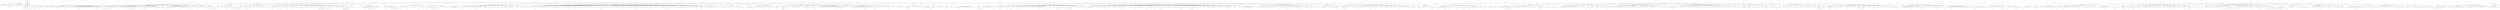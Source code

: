 digraph Tree {
	"t0" [label = "TEI"];
	"t1" [label = "teiHeader"];
	"t2" [label = "fileDesc"];
	"t3" [label = "titleStmt"];
	"t4" [label = "title"];
	"t5" [label = "author"];
	"t6" [label = "principal"];
	"t7" [label = "editor"];
	"t8" [label = "editionStmt"];
	"t9" [label = "edition"];
	"t10" [label = "respStmt"];
	"t11" [label = "name"];
	"t12" [label = "resp"];
	"t13" [label = "respStmt"];
	"t14" [label = "name"];
	"t15" [label = "resp"];
	"t16" [label = "publicationStmt"];
	"t17" [label = "publisher"];
	"t18" [label = "date"];
	"t19" [label = "availability"];
	"t20" [label = "licence"];
	"t21" [label = "idno"];
	"t22" [label = "idno"];
	"t23" [label = "idno"];
	"t24" [label = "idno"];
	"t25" [label = "idno"];
	"t26" [label = "sourceDesc"];
	"t27" [label = "profileDesc"];
	"t28" [label = "creation"];
	"t29" [label = "date"];
	"t30" [label = "langUsage"];
	"t31" [label = "language"];
	"t32" [label = "textClass"];
	"t33" [label = "keywords"];
	"t34" [label = "term"];
	"t35" [label = "text"];
	"t36" [label = "body"];
	"t37" [label = "head"];
	"t38" [label = "lb"];
	"t39" [label = "div"];
	"t40" [label = "head"];
	"t41" [label = "p"];
	"t42" [label = "hi"];
	"t43" [label = "p"];
	"t44" [label = "p"];
	"t45" [label = "p"];
	"t46" [label = "div"];
	"t47" [label = "head"];
	"t48" [label = "div"];
	"t49" [label = "head"];
	"t50" [label = "div"];
	"t51" [label = "head"];
	"t52" [label = "sp"];
	"t53" [label = "l"];
	"t54" [label = "l"];
	"t55" [label = "ref"];
	"t56" [label = "l"];
	"t57" [label = "l"];
	"t58" [label = "l"];
	"t59" [label = "ref"];
	"t60" [label = "pb"];
	"t61" [label = "l"];
	"t62" [label = "sp"];
	"t63" [label = "l"];
	"t64" [label = "l"];
	"t65" [label = "ref"];
	"t66" [label = "l"];
	"t67" [label = "l"];
	"t68" [label = "ref"];
	"t69" [label = "l"];
	"t70" [label = "l"];
	"t71" [label = "ref"];
	"t72" [label = "sp"];
	"t73" [label = "l"];
	"t74" [label = "l"];
	"t75" [label = "l"];
	"t76" [label = "ref"];
	"t77" [label = "l"];
	"t78" [label = "l"];
	"t79" [label = "l"];
	"t80" [label = "ref"];
	"t81" [label = "sp"];
	"t82" [label = "l"];
	"t83" [label = "sp"];
	"t84" [label = "l"];
	"t85" [label = "ref"];
	"t86" [label = "sp"];
	"t87" [label = "l"];
	"t88" [label = "l"];
	"t89" [label = "l"];
	"t90" [label = "l"];
	"t91" [label = "l"];
	"t92" [label = "l"];
	"t93" [label = "l"];
	"t94" [label = "l"];
	"t95" [label = "sp"];
	"t96" [label = "l"];
	"t97" [label = "l"];
	"t98" [label = "pb"];
	"t99" [label = "l"];
	"t100" [label = "l"];
	"t101" [label = "l"];
	"t102" [label = "l"];
	"t103" [label = "l"];
	"t104" [label = "l"];
	"t105" [label = "ref"];
	"t106" [label = "l"];
	"t107" [label = "l"];
	"t108" [label = "sp"];
	"t109" [label = "l"];
	"t110" [label = "l"];
	"t111" [label = "l"];
	"t112" [label = "l"];
	"t113" [label = "l"];
	"t114" [label = "l"];
	"t115" [label = "l"];
	"t116" [label = "l"];
	"t117" [label = "l"];
	"t118" [label = "l"];
	"t119" [label = "ref"];
	"t120" [label = "l"];
	"t121" [label = "ref"];
	"t122" [label = "l"];
	"t123" [label = "l"];
	"t124" [label = "l"];
	"t125" [label = "l"];
	"t126" [label = "l"];
	"t127" [label = "l"];
	"t128" [label = "l"];
	"t129" [label = "l"];
	"t130" [label = "l"];
	"t131" [label = "l"];
	"t132" [label = "l"];
	"t133" [label = "l"];
	"t134" [label = "ref"];
	"t135" [label = "l"];
	"t136" [label = "l"];
	"t137" [label = "pb"];
	"t138" [label = "l"];
	"t139" [label = "l"];
	"t140" [label = "l"];
	"t141" [label = "ref"];
	"t142" [label = "l"];
	"t143" [label = "l"];
	"t144" [label = "sp"];
	"t145" [label = "l"];
	"t146" [label = "ref"];
	"t147" [label = "ref"];
	"t148" [label = "l"];
	"t149" [label = "ref"];
	"t150" [label = "ref"];
	"t151" [label = "sp"];
	"t152" [label = "l"];
	"t153" [label = "ref"];
	"t154" [label = "l"];
	"t155" [label = "l"];
	"t156" [label = "l"];
	"t157" [label = "l"];
	"t158" [label = "l"];
	"t159" [label = "l"];
	"t160" [label = "l"];
	"t161" [label = "l"];
	"t162" [label = "ref"];
	"t163" [label = "l"];
	"t164" [label = "sp"];
	"t165" [label = "l"];
	"t166" [label = "sp"];
	"t167" [label = "l"];
	"t168" [label = "ref"];
	"t169" [label = "l"];
	"t170" [label = "l"];
	"t171" [label = "l"];
	"t172" [label = "l"];
	"t173" [label = "ref"];
	"t174" [label = "l"];
	"t175" [label = "l"];
	"t176" [label = "ref"];
	"t177" [label = "l"];
	"t178" [label = "l"];
	"t179" [label = "ref"];
	"t180" [label = "l"];
	"t181" [label = "ref"];
	"t182" [label = "l"];
	"t183" [label = "pb"];
	"t184" [label = "l"];
	"t185" [label = "l"];
	"t186" [label = "ref"];
	"t187" [label = "l"];
	"t188" [label = "l"];
	"t189" [label = "l"];
	"t190" [label = "l"];
	"t191" [label = "l"];
	"t192" [label = "ref"];
	"t193" [label = "sp"];
	"t194" [label = "l"];
	"t195" [label = "sp"];
	"t196" [label = "l"];
	"t197" [label = "l"];
	"t198" [label = "ref"];
	"t199" [label = "l"];
	"t200" [label = "ref"];
	"t201" [label = "l"];
	"t202" [label = "l"];
	"t203" [label = "l"];
	"t204" [label = "l"];
	"t205" [label = "l"];
	"t206" [label = "l"];
	"t207" [label = "l"];
	"t208" [label = "l"];
	"t209" [label = "ref"];
	"t210" [label = "l"];
	"t211" [label = "l"];
	"t212" [label = "ref"];
	"t213" [label = "l"];
	"t214" [label = "l"];
	"t215" [label = "l"];
	"t216" [label = "sp"];
	"t217" [label = "l"];
	"t218" [label = "l"];
	"t219" [label = "l"];
	"t220" [label = "sp"];
	"t221" [label = "l"];
	"t222" [label = "ref"];
	"t223" [label = "l"];
	"t224" [label = "ref"];
	"t225" [label = "l"];
	"t226" [label = "l"];
	"t227" [label = "pb"];
	"t228" [label = "l"];
	"t229" [label = "l"];
	"t230" [label = "l"];
	"t231" [label = "l"];
	"t232" [label = "l"];
	"t233" [label = "l"];
	"t234" [label = "l"];
	"t235" [label = "l"];
	"t236" [label = "l"];
	"t237" [label = "l"];
	"t238" [label = "ref"];
	"t239" [label = "l"];
	"t240" [label = "l"];
	"t241" [label = "l"];
	"t242" [label = "l"];
	"t243" [label = "l"];
	"t244" [label = "l"];
	"t245" [label = "ref"];
	"t246" [label = "l"];
	"t247" [label = "l"];
	"t248" [label = "sp"];
	"t249" [label = "l"];
	"t250" [label = "ref"];
	"t251" [label = "sp"];
	"t252" [label = "l"];
	"t253" [label = "l"];
	"t254" [label = "sp"];
	"t255" [label = "l"];
	"t256" [label = "l"];
	"t257" [label = "sp"];
	"t258" [label = "l"];
	"t259" [label = "ref"];
	"t260" [label = "l"];
	"t261" [label = "l"];
	"t262" [label = "l"];
	"t263" [label = "l"];
	"t264" [label = "l"];
	"t265" [label = "l"];
	"t266" [label = "pb"];
	"t267" [label = "l"];
	"t268" [label = "sp"];
	"t269" [label = "l"];
	"t270" [label = "ref"];
	"t271" [label = "sp"];
	"t272" [label = "l"];
	"t273" [label = "l"];
	"t274" [label = "ref"];
	"t275" [label = "l"];
	"t276" [label = "sp"];
	"t277" [label = "l"];
	"t278" [label = "sp"];
	"t279" [label = "l"];
	"t280" [label = "ref"];
	"t281" [label = "sp"];
	"t282" [label = "l"];
	"t283" [label = "ref"];
	"t284" [label = "ref"];
	"t285" [label = "div"];
	"t286" [label = "head"];
	"t287" [label = "sp"];
	"t288" [label = "l"];
	"t289" [label = "ref"];
	"t290" [label = "l"];
	"t291" [label = "l"];
	"t292" [label = "l"];
	"t293" [label = "ref"];
	"t294" [label = "sp"];
	"t295" [label = "l"];
	"t296" [label = "l"];
	"t297" [label = "sp"];
	"t298" [label = "l"];
	"t299" [label = "l"];
	"t300" [label = "l"];
	"t301" [label = "sp"];
	"t302" [label = "l"];
	"t303" [label = "pb"];
	"t304" [label = "sp"];
	"t305" [label = "l"];
	"t306" [label = "sp"];
	"t307" [label = "l"];
	"t308" [label = "sp"];
	"t309" [label = "l"];
	"t310" [label = "l"];
	"t311" [label = "ref"];
	"t312" [label = "sp"];
	"t313" [label = "l"];
	"t314" [label = "sp"];
	"t315" [label = "l"];
	"t316" [label = "ref"];
	"t317" [label = "sp"];
	"t318" [label = "l"];
	"t319" [label = "l"];
	"t320" [label = "ref"];
	"t321" [label = "ref"];
	"t322" [label = "l"];
	"t323" [label = "div"];
	"t324" [label = "head"];
	"t325" [label = "sp"];
	"t326" [label = "l"];
	"t327" [label = "ref"];
	"t328" [label = "l"];
	"t329" [label = "ref"];
	"t330" [label = "l"];
	"t331" [label = "ref"];
	"t332" [label = "l"];
	"t333" [label = "sp"];
	"t334" [label = "l"];
	"t335" [label = "l"];
	"t336" [label = "l"];
	"t337" [label = "pb"];
	"t338" [label = "sp"];
	"t339" [label = "l"];
	"t340" [label = "ref"];
	"t341" [label = "l"];
	"t342" [label = "ref"];
	"t343" [label = "l"];
	"t344" [label = "l"];
	"t345" [label = "ref"];
	"t346" [label = "l"];
	"t347" [label = "sp"];
	"t348" [label = "l"];
	"t349" [label = "l"];
	"t350" [label = "sp"];
	"t351" [label = "l"];
	"t352" [label = "l"];
	"t353" [label = "l"];
	"t354" [label = "sp"];
	"t355" [label = "l"];
	"t356" [label = "l"];
	"t357" [label = "l"];
	"t358" [label = "sp"];
	"t359" [label = "l"];
	"t360" [label = "sp"];
	"t361" [label = "l"];
	"t362" [label = "sp"];
	"t363" [label = "l"];
	"t364" [label = "l"];
	"t365" [label = "l"];
	"t366" [label = "sp"];
	"t367" [label = "l"];
	"t368" [label = "l"];
	"t369" [label = "ref"];
	"t370" [label = "div"];
	"t371" [label = "head"];
	"t372" [label = "pb"];
	"t373" [label = "sp"];
	"t374" [label = "l"];
	"t375" [label = "l"];
	"t376" [label = "ref"];
	"t377" [label = "sp"];
	"t378" [label = "l"];
	"t379" [label = "l"];
	"t380" [label = "l"];
	"t381" [label = "sp"];
	"t382" [label = "l"];
	"t383" [label = "sp"];
	"t384" [label = "l"];
	"t385" [label = "ref"];
	"t386" [label = "l"];
	"t387" [label = "sp"];
	"t388" [label = "l"];
	"t389" [label = "ref"];
	"t390" [label = "sp"];
	"t391" [label = "l"];
	"t392" [label = "l"];
	"t393" [label = "l"];
	"t394" [label = "l"];
	"t395" [label = "l"];
	"t396" [label = "ref"];
	"t397" [label = "l"];
	"t398" [label = "sp"];
	"t399" [label = "l"];
	"t400" [label = "l"];
	"t401" [label = "l"];
	"t402" [label = "l"];
	"t403" [label = "pb"];
	"t404" [label = "l"];
	"t405" [label = "l"];
	"t406" [label = "l"];
	"t407" [label = "l"];
	"t408" [label = "sp"];
	"t409" [label = "l"];
	"t410" [label = "l"];
	"t411" [label = "ref"];
	"t412" [label = "l"];
	"t413" [label = "l"];
	"t414" [label = "sp"];
	"t415" [label = "l"];
	"t416" [label = "ref"];
	"t417" [label = "l"];
	"t418" [label = "l"];
	"t419" [label = "l"];
	"t420" [label = "l"];
	"t421" [label = "sp"];
	"t422" [label = "l"];
	"t423" [label = "l"];
	"t424" [label = "l"];
	"t425" [label = "sp"];
	"t426" [label = "l"];
	"t427" [label = "l"];
	"t428" [label = "sp"];
	"t429" [label = "l"];
	"t430" [label = "l"];
	"t431" [label = "l"];
	"t432" [label = "l"];
	"t433" [label = "sp"];
	"t434" [label = "l"];
	"t435" [label = "l"];
	"t436" [label = "sp"];
	"t437" [label = "lg"];
	"t438" [label = "l"];
	"t439" [label = "ref"];
	"t440" [label = "l"];
	"t441" [label = "l"];
	"t442" [label = "pb"];
	"t443" [label = "l"];
	"t444" [label = "l"];
	"t445" [label = "l"];
	"t446" [label = "sp"];
	"t447" [label = "l"];
	"t448" [label = "sp"];
	"t449" [label = "l"];
	"t450" [label = "l"];
	"t451" [label = "l"];
	"t452" [label = "ref"];
	"t453" [label = "ref"];
	"t454" [label = "sp"];
	"t455" [label = "l"];
	"t456" [label = "l"];
	"t457" [label = "ref"];
	"t458" [label = "l"];
	"t459" [label = "sp"];
	"t460" [label = "l"];
	"t461" [label = "ref"];
	"t462" [label = "l"];
	"t463" [label = "sp"];
	"t464" [label = "l"];
	"t465" [label = "l"];
	"t466" [label = "l"];
	"t467" [label = "l"];
	"t468" [label = "l"];
	"t469" [label = "sp"];
	"t470" [label = "l"];
	"t471" [label = "sp"];
	"t472" [label = "l"];
	"t473" [label = "sp"];
	"t474" [label = "l"];
	"t475" [label = "l"];
	"t476" [label = "sp"];
	"t477" [label = "l"];
	"t478" [label = "sp"];
	"t479" [label = "lg"];
	"t480" [label = "l"];
	"t481" [label = "ref"];
	"t482" [label = "l"];
	"t483" [label = "ref"];
	"t484" [label = "l"];
	"t485" [label = "hi"];
	"t486" [label = "pb"];
	"t487" [label = "l"];
	"t488" [label = "l"];
	"t489" [label = "l"];
	"t490" [label = "sp"];
	"t491" [label = "l"];
	"t492" [label = "l"];
	"t493" [label = "l"];
	"t494" [label = "l"];
	"t495" [label = "l"];
	"t496" [label = "l"];
	"t497" [label = "l"];
	"t498" [label = "l"];
	"t499" [label = "div"];
	"t500" [label = "head"];
	"t501" [label = "sp"];
	"t502" [label = "l"];
	"t503" [label = "l"];
	"t504" [label = "l"];
	"t505" [label = "ref"];
	"t506" [label = "l"];
	"t507" [label = "l"];
	"t508" [label = "l"];
	"t509" [label = "l"];
	"t510" [label = "ref"];
	"t511" [label = "ref"];
	"t512" [label = "l"];
	"t513" [label = "l"];
	"t514" [label = "l"];
	"t515" [label = "ref"];
	"t516" [label = "l"];
	"t517" [label = "ref"];
	"t518" [label = "pb"];
	"t519" [label = "l"];
	"t520" [label = "l"];
	"t521" [label = "ref"];
	"t522" [label = "l"];
	"t523" [label = "ref"];
	"t524" [label = "l"];
	"t525" [label = "l"];
	"t526" [label = "ref"];
	"t527" [label = "l"];
	"t528" [label = "l"];
	"t529" [label = "l"];
	"t530" [label = "l"];
	"t531" [label = "sp"];
	"t532" [label = "l"];
	"t533" [label = "div"];
	"t534" [label = "head"];
	"t535" [label = "sp"];
	"t536" [label = "l"];
	"t537" [label = "sp"];
	"t538" [label = "l"];
	"t539" [label = "ref"];
	"t540" [label = "l"];
	"t541" [label = "l"];
	"t542" [label = "ref"];
	"t543" [label = "l"];
	"t544" [label = "l"];
	"t545" [label = "l"];
	"t546" [label = "l"];
	"t547" [label = "ref"];
	"t548" [label = "l"];
	"t549" [label = "ref"];
	"t550" [label = "l"];
	"t551" [label = "ref"];
	"t552" [label = "l"];
	"t553" [label = "ref"];
	"t554" [label = "l"];
	"t555" [label = "ref"];
	"t556" [label = "pb"];
	"t557" [label = "l"];
	"t558" [label = "sp"];
	"t559" [label = "l"];
	"t560" [label = "div"];
	"t561" [label = "head"];
	"t562" [label = "sp"];
	"t563" [label = "l"];
	"t564" [label = "sp"];
	"t565" [label = "l"];
	"t566" [label = "ref"];
	"t567" [label = "l"];
	"t568" [label = "l"];
	"t569" [label = "l"];
	"t570" [label = "l"];
	"t571" [label = "sp"];
	"t572" [label = "l"];
	"t573" [label = "sp"];
	"t574" [label = "l"];
	"t575" [label = "ref"];
	"t576" [label = "l"];
	"t577" [label = "sp"];
	"t578" [label = "l"];
	"t579" [label = "l"];
	"t580" [label = "l"];
	"t581" [label = "l"];
	"t582" [label = "l"];
	"t583" [label = "l"];
	"t584" [label = "l"];
	"t585" [label = "sp"];
	"t586" [label = "l"];
	"t587" [label = "pb"];
	"t588" [label = "sp"];
	"t589" [label = "l"];
	"t590" [label = "l"];
	"t591" [label = "l"];
	"t592" [label = "l"];
	"t593" [label = "ref"];
	"t594" [label = "sp"];
	"t595" [label = "l"];
	"t596" [label = "l"];
	"t597" [label = "l"];
	"t598" [label = "ref"];
	"t599" [label = "l"];
	"t600" [label = "l"];
	"t601" [label = "l"];
	"t602" [label = "l"];
	"t603" [label = "l"];
	"t604" [label = "ref"];
	"t605" [label = "ref"];
	"t606" [label = "l"];
	"t607" [label = "ref"];
	"t608" [label = "ref"];
	"t609" [label = "l"];
	"t610" [label = "l"];
	"t611" [label = "sp"];
	"t612" [label = "l"];
	"t613" [label = "l"];
	"t614" [label = "l"];
	"t615" [label = "sp"];
	"t616" [label = "l"];
	"t617" [label = "sp"];
	"t618" [label = "l"];
	"t619" [label = "l"];
	"t620" [label = "sp"];
	"t621" [label = "l"];
	"t622" [label = "l"];
	"t623" [label = "l"];
	"t624" [label = "div"];
	"t625" [label = "pb"];
	"t626" [label = "head"];
	"t627" [label = "div"];
	"t628" [label = "head"];
	"t629" [label = "sp"];
	"t630" [label = "l"];
	"t631" [label = "l"];
	"t632" [label = "l"];
	"t633" [label = "l"];
	"t634" [label = "l"];
	"t635" [label = "ref"];
	"t636" [label = "l"];
	"t637" [label = "l"];
	"t638" [label = "l"];
	"t639" [label = "l"];
	"t640" [label = "ref"];
	"t641" [label = "l"];
	"t642" [label = "l"];
	"t643" [label = "sp"];
	"t644" [label = "l"];
	"t645" [label = "ref"];
	"t646" [label = "l"];
	"t647" [label = "ref"];
	"t648" [label = "sp"];
	"t649" [label = "l"];
	"t650" [label = "sp"];
	"t651" [label = "l"];
	"t652" [label = "sp"];
	"t653" [label = "pb"];
	"t654" [label = "l"];
	"t655" [label = "l"];
	"t656" [label = "sp"];
	"t657" [label = "l"];
	"t658" [label = "ref"];
	"t659" [label = "l"];
	"t660" [label = "sp"];
	"t661" [label = "l"];
	"t662" [label = "sp"];
	"t663" [label = "l"];
	"t664" [label = "l"];
	"t665" [label = "ref"];
	"t666" [label = "l"];
	"t667" [label = "ref"];
	"t668" [label = "sp"];
	"t669" [label = "l"];
	"t670" [label = "sp"];
	"t671" [label = "l"];
	"t672" [label = "sp"];
	"t673" [label = "l"];
	"t674" [label = "l"];
	"t675" [label = "ref"];
	"t676" [label = "sp"];
	"t677" [label = "l"];
	"t678" [label = "sp"];
	"t679" [label = "l"];
	"t680" [label = "l"];
	"t681" [label = "l"];
	"t682" [label = "ref"];
	"t683" [label = "sp"];
	"t684" [label = "l"];
	"t685" [label = "l"];
	"t686" [label = "sp"];
	"t687" [label = "l"];
	"t688" [label = "ref"];
	"t689" [label = "l"];
	"t690" [label = "l"];
	"t691" [label = "l"];
	"t692" [label = "sp"];
	"t693" [label = "pb"];
	"t694" [label = "l"];
	"t695" [label = "sp"];
	"t696" [label = "l"];
	"t697" [label = "l"];
	"t698" [label = "l"];
	"t699" [label = "l"];
	"t700" [label = "sp"];
	"t701" [label = "l"];
	"t702" [label = "ref"];
	"t703" [label = "l"];
	"t704" [label = "l"];
	"t705" [label = "sp"];
	"t706" [label = "l"];
	"t707" [label = "l"];
	"t708" [label = "l"];
	"t709" [label = "sp"];
	"t710" [label = "l"];
	"t711" [label = "ref"];
	"t712" [label = "l"];
	"t713" [label = "l"];
	"t714" [label = "l"];
	"t715" [label = "l"];
	"t716" [label = "ref"];
	"t717" [label = "sp"];
	"t718" [label = "l"];
	"t719" [label = "l"];
	"t720" [label = "l"];
	"t721" [label = "l"];
	"t722" [label = "l"];
	"t723" [label = "l"];
	"t724" [label = "sp"];
	"t725" [label = "l"];
	"t726" [label = "sp"];
	"t727" [label = "l"];
	"t728" [label = "l"];
	"t729" [label = "sp"];
	"t730" [label = "pb"];
	"t731" [label = "l"];
	"t732" [label = "sp"];
	"t733" [label = "l"];
	"t734" [label = "l"];
	"t735" [label = "div"];
	"t736" [label = "head"];
	"t737" [label = "sp"];
	"t738" [label = "l"];
	"t739" [label = "sp"];
	"t740" [label = "l"];
	"t741" [label = "sp"];
	"t742" [label = "l"];
	"t743" [label = "l"];
	"t744" [label = "sp"];
	"t745" [label = "l"];
	"t746" [label = "ref"];
	"t747" [label = "sp"];
	"t748" [label = "l"];
	"t749" [label = "sp"];
	"t750" [label = "l"];
	"t751" [label = "l"];
	"t752" [label = "sp"];
	"t753" [label = "l"];
	"t754" [label = "l"];
	"t755" [label = "sp"];
	"t756" [label = "l"];
	"t757" [label = "sp"];
	"t758" [label = "pb"];
	"t759" [label = "l"];
	"t760" [label = "sp"];
	"t761" [label = "l"];
	"t762" [label = "sp"];
	"t763" [label = "l"];
	"t764" [label = "sp"];
	"t765" [label = "l"];
	"t766" [label = "sp"];
	"t767" [label = "l"];
	"t768" [label = "l"];
	"t769" [label = "sp"];
	"t770" [label = "l"];
	"t771" [label = "sp"];
	"t772" [label = "l"];
	"t773" [label = "sp"];
	"t774" [label = "l"];
	"t775" [label = "ref"];
	"t776" [label = "l"];
	"t777" [label = "l"];
	"t778" [label = "l"];
	"t779" [label = "l"];
	"t780" [label = "sp"];
	"t781" [label = "l"];
	"t782" [label = "sp"];
	"t783" [label = "l"];
	"t784" [label = "sp"];
	"t785" [label = "l"];
	"t786" [label = "l"];
	"t787" [label = "sp"];
	"t788" [label = "l"];
	"t789" [label = "ref"];
	"t790" [label = "sp"];
	"t791" [label = "l"];
	"t792" [label = "sp"];
	"t793" [label = "pb"];
	"t794" [label = "l"];
	"t795" [label = "ref"];
	"t796" [label = "l"];
	"t797" [label = "sp"];
	"t798" [label = "l"];
	"t799" [label = "sp"];
	"t800" [label = "l"];
	"t801" [label = "sp"];
	"t802" [label = "l"];
	"t803" [label = "l"];
	"t804" [label = "l"];
	"t805" [label = "ref"];
	"t806" [label = "sp"];
	"t807" [label = "l"];
	"t808" [label = "sp"];
	"t809" [label = "l"];
	"t810" [label = "sp"];
	"t811" [label = "l"];
	"t812" [label = "l"];
	"t813" [label = "sp"];
	"t814" [label = "l"];
	"t815" [label = "sp"];
	"t816" [label = "l"];
	"t817" [label = "l"];
	"t818" [label = "l"];
	"t819" [label = "sp"];
	"t820" [label = "l"];
	"t821" [label = "sp"];
	"t822" [label = "l"];
	"t823" [label = "l"];
	"t824" [label = "l"];
	"t825" [label = "l"];
	"t826" [label = "sp"];
	"t827" [label = "l"];
	"t828" [label = "l"];
	"t829" [label = "sp"];
	"t830" [label = "pb"];
	"t831" [label = "l"];
	"t832" [label = "l"];
	"t833" [label = "l"];
	"t834" [label = "sp"];
	"t835" [label = "l"];
	"t836" [label = "ref"];
	"t837" [label = "l"];
	"t838" [label = "ref"];
	"t839" [label = "ref"];
	"t840" [label = "l"];
	"t841" [label = "sp"];
	"t842" [label = "l"];
	"t843" [label = "l"];
	"t844" [label = "l"];
	"t845" [label = "l"];
	"t846" [label = "l"];
	"t847" [label = "sp"];
	"t848" [label = "l"];
	"t849" [label = "sp"];
	"t850" [label = "l"];
	"t851" [label = "sp"];
	"t852" [label = "l"];
	"t853" [label = "l"];
	"t854" [label = "l"];
	"t855" [label = "l"];
	"t856" [label = "sp"];
	"t857" [label = "l"];
	"t858" [label = "sp"];
	"t859" [label = "l"];
	"t860" [label = "sp"];
	"t861" [label = "l"];
	"t862" [label = "sp"];
	"t863" [label = "l"];
	"t864" [label = "ref"];
	"t865" [label = "l"];
	"t866" [label = "l"];
	"t867" [label = "pb"];
	"t868" [label = "l"];
	"t869" [label = "sp"];
	"t870" [label = "l"];
	"t871" [label = "l"];
	"t872" [label = "ref"];
	"t873" [label = "l"];
	"t874" [label = "l"];
	"t875" [label = "l"];
	"t876" [label = "l"];
	"t877" [label = "sp"];
	"t878" [label = "l"];
	"t879" [label = "sp"];
	"t880" [label = "l"];
	"t881" [label = "l"];
	"t882" [label = "ref"];
	"t883" [label = "l"];
	"t884" [label = "ref"];
	"t885" [label = "l"];
	"t886" [label = "sp"];
	"t887" [label = "l"];
	"t888" [label = "sp"];
	"t889" [label = "l"];
	"t890" [label = "l"];
	"t891" [label = "l"];
	"t892" [label = "ref"];
	"t893" [label = "sp"];
	"t894" [label = "l"];
	"t895" [label = "sp"];
	"t896" [label = "l"];
	"t897" [label = "l"];
	"t898" [label = "l"];
	"t899" [label = "ref"];
	"t900" [label = "l"];
	"t901" [label = "sp"];
	"t902" [label = "l"];
	"t903" [label = "ref"];
	"t904" [label = "l"];
	"t905" [label = "l"];
	"t906" [label = "l"];
	"t907" [label = "sp"];
	"t908" [label = "pb"];
	"t909" [label = "l"];
	"t910" [label = "l"];
	"t911" [label = "l"];
	"t912" [label = "sp"];
	"t913" [label = "l"];
	"t914" [label = "sp"];
	"t915" [label = "l"];
	"t916" [label = "l"];
	"t917" [label = "l"];
	"t918" [label = "l"];
	"t919" [label = "l"];
	"t920" [label = "ref"];
	"t921" [label = "l"];
	"t922" [label = "sp"];
	"t923" [label = "l"];
	"t924" [label = "ref"];
	"t925" [label = "l"];
	"t926" [label = "ref"];
	"t927" [label = "l"];
	"t928" [label = "sp"];
	"t929" [label = "l"];
	"t930" [label = "l"];
	"t931" [label = "sp"];
	"t932" [label = "l"];
	"t933" [label = "l"];
	"t934" [label = "sp"];
	"t935" [label = "l"];
	"t936" [label = "l"];
	"t937" [label = "sp"];
	"t938" [label = "l"];
	"t939" [label = "l"];
	"t940" [label = "l"];
	"t941" [label = "l"];
	"t942" [label = "ref"];
	"t943" [label = "l"];
	"t944" [label = "l"];
	"t945" [label = "l"];
	"t946" [label = "pb"];
	"t947" [label = "sp"];
	"t948" [label = "l"];
	"t949" [label = "sp"];
	"t950" [label = "l"];
	"t951" [label = "l"];
	"t952" [label = "sp"];
	"t953" [label = "l"];
	"t954" [label = "sp"];
	"t955" [label = "l"];
	"t956" [label = "l"];
	"t957" [label = "l"];
	"t958" [label = "sp"];
	"t959" [label = "l"];
	"t960" [label = "sp"];
	"t961" [label = "l"];
	"t962" [label = "ref"];
	"t963" [label = "sp"];
	"t964" [label = "l"];
	"t965" [label = "sp"];
	"t966" [label = "l"];
	"t967" [label = "sp"];
	"t968" [label = "l"];
	"t969" [label = "l"];
	"t970" [label = "ref"];
	"t971" [label = "l"];
	"t972" [label = "l"];
	"t973" [label = "l"];
	"t974" [label = "sp"];
	"t975" [label = "l"];
	"t976" [label = "sp"];
	"t977" [label = "l"];
	"t978" [label = "l"];
	"t979" [label = "l"];
	"t980" [label = "pb"];
	"t981" [label = "l"];
	"t982" [label = "l"];
	"t983" [label = "l"];
	"t984" [label = "l"];
	"t985" [label = "l"];
	"t986" [label = "l"];
	"t987" [label = "l"];
	"t988" [label = "sp"];
	"t989" [label = "l"];
	"t990" [label = "l"];
	"t991" [label = "sp"];
	"t992" [label = "l"];
	"t993" [label = "l"];
	"t994" [label = "l"];
	"t995" [label = "l"];
	"t996" [label = "l"];
	"t997" [label = "sp"];
	"t998" [label = "l"];
	"t999" [label = "div"];
	"t1000" [label = "head"];
	"t1001" [label = "sp"];
	"t1002" [label = "pb"];
	"t1003" [label = "l"];
	"t1004" [label = "ref"];
	"t1005" [label = "l"];
	"t1006" [label = "sp"];
	"t1007" [label = "l"];
	"t1008" [label = "ref"];
	"t1009" [label = "sp"];
	"t1010" [label = "l"];
	"t1011" [label = "sp"];
	"t1012" [label = "l"];
	"t1013" [label = "l"];
	"t1014" [label = "l"];
	"t1015" [label = "l"];
	"t1016" [label = "ref"];
	"t1017" [label = "l"];
	"t1018" [label = "l"];
	"t1019" [label = "l"];
	"t1020" [label = "l"];
	"t1021" [label = "l"];
	"t1022" [label = "ref"];
	"t1023" [label = "sp"];
	"t1024" [label = "l"];
	"t1025" [label = "l"];
	"t1026" [label = "l"];
	"t1027" [label = "l"];
	"t1028" [label = "l"];
	"t1029" [label = "l"];
	"t1030" [label = "l"];
	"t1031" [label = "pb"];
	"t1032" [label = "l"];
	"t1033" [label = "div"];
	"t1034" [label = "head"];
	"t1035" [label = "sp"];
	"t1036" [label = "l"];
	"t1037" [label = "sp"];
	"t1038" [label = "l"];
	"t1039" [label = "sp"];
	"t1040" [label = "l"];
	"t1041" [label = "l"];
	"t1042" [label = "sp"];
	"t1043" [label = "l"];
	"t1044" [label = "l"];
	"t1045" [label = "sp"];
	"t1046" [label = "l"];
	"t1047" [label = "l"];
	"t1048" [label = "ref"];
	"t1049" [label = "sp"];
	"t1050" [label = "l"];
	"t1051" [label = "sp"];
	"t1052" [label = "l"];
	"t1053" [label = "sp"];
	"t1054" [label = "l"];
	"t1055" [label = "sp"];
	"t1056" [label = "l"];
	"t1057" [label = "l"];
	"t1058" [label = "ref"];
	"t1059" [label = "pb"];
	"t1060" [label = "sp"];
	"t1061" [label = "l"];
	"t1062" [label = "sp"];
	"t1063" [label = "l"];
	"t1064" [label = "sp"];
	"t1065" [label = "l"];
	"t1066" [label = "l"];
	"t1067" [label = "sp"];
	"t1068" [label = "l"];
	"t1069" [label = "l"];
	"t1070" [label = "ref"];
	"t1071" [label = "l"];
	"t1072" [label = "l"];
	"t1073" [label = "l"];
	"t1074" [label = "div"];
	"t1075" [label = "head"];
	"t1076" [label = "sp"];
	"t1077" [label = "l"];
	"t1078" [label = "l"];
	"t1079" [label = "l"];
	"t1080" [label = "sp"];
	"t1081" [label = "lg"];
	"t1082" [label = "l"];
	"t1083" [label = "ref"];
	"t1084" [label = "ref"];
	"t1085" [label = "l"];
	"t1086" [label = "l"];
	"t1087" [label = "l"];
	"t1088" [label = "l"];
	"t1089" [label = "sp"];
	"t1090" [label = "pb"];
	"t1091" [label = "l"];
	"t1092" [label = "sp"];
	"t1093" [label = "l"];
	"t1094" [label = "l"];
	"t1095" [label = "l"];
	"t1096" [label = "sp"];
	"t1097" [label = "l"];
	"t1098" [label = "sp"];
	"t1099" [label = "l"];
	"t1100" [label = "l"];
	"t1101" [label = "sp"];
	"t1102" [label = "l"];
	"t1103" [label = "l"];
	"t1104" [label = "sp"];
	"t1105" [label = "l"];
	"t1106" [label = "l"];
	"t1107" [label = "sp"];
	"t1108" [label = "l"];
	"t1109" [label = "sp"];
	"t1110" [label = "l"];
	"t1111" [label = "sp"];
	"t1112" [label = "l"];
	"t1113" [label = "l"];
	"t1114" [label = "l"];
	"t1115" [label = "l"];
	"t1116" [label = "l"];
	"t1117" [label = "ref"];
	"t1118" [label = "l"];
	"t1119" [label = "l"];
	"t1120" [label = "l"];
	"t1121" [label = "sp"];
	"t1122" [label = "l"];
	"t1123" [label = "l"];
	"t1124" [label = "l"];
	"t1125" [label = "pb"];
	"t1126" [label = "sp"];
	"t1127" [label = "l"];
	"t1128" [label = "l"];
	"t1129" [label = "l"];
	"t1130" [label = "l"];
	"t1131" [label = "l"];
	"t1132" [label = "l"];
	"t1133" [label = "l"];
	"t1134" [label = "l"];
	"t1135" [label = "l"];
	"t1136" [label = "l"];
	"t1137" [label = "l"];
	"t1138" [label = "l"];
	"t1139" [label = "l"];
	"t1140" [label = "l"];
	"t1141" [label = "l"];
	"t1142" [label = "l"];
	"t1143" [label = "l"];
	"t1144" [label = "ref"];
	"t1145" [label = "l"];
	"t1146" [label = "l"];
	"t1147" [label = "l"];
	"t1148" [label = "l"];
	"t1149" [label = "l"];
	"t1150" [label = "ref"];
	"t1151" [label = "ref"];
	"t1152" [label = "l"];
	"t1153" [label = "l"];
	"t1154" [label = "l"];
	"t1155" [label = "sp"];
	"t1156" [label = "l"];
	"t1157" [label = "l"];
	"t1158" [label = "l"];
	"t1159" [label = "l"];
	"t1160" [label = "sp"];
	"t1161" [label = "pb"];
	"t1162" [label = "l"];
	"t1163" [label = "ref"];
	"t1164" [label = "l"];
	"t1165" [label = "l"];
	"t1166" [label = "l"];
	"t1167" [label = "ref"];
	"t1168" [label = "l"];
	"t1169" [label = "l"];
	"t1170" [label = "l"];
	"t1171" [label = "ref"];
	"t1172" [label = "l"];
	"t1173" [label = "l"];
	"t1174" [label = "l"];
	"t1175" [label = "l"];
	"t1176" [label = "ref"];
	"t1177" [label = "l"];
	"t1178" [label = "ref"];
	"t1179" [label = "l"];
	"t1180" [label = "ref"];
	"t1181" [label = "l"];
	"t1182" [label = "l"];
	"t1183" [label = "l"];
	"t1184" [label = "l"];
	"t1185" [label = "l"];
	"t1186" [label = "l"];
	"t1187" [label = "l"];
	"t1188" [label = "ref"];
	"t1189" [label = "ref"];
	"t1190" [label = "sp"];
	"t1191" [label = "l"];
	"t1192" [label = "l"];
	"t1193" [label = "l"];
	"t1194" [label = "sp"];
	"t1195" [label = "l"];
	"t1196" [label = "l"];
	"t1197" [label = "l"];
	"t1198" [label = "l"];
	"t1199" [label = "l"];
	"t1200" [label = "sp"];
	"t1201" [label = "l"];
	"t1202" [label = "l"];
	"t1203" [label = "l"];
	"t1204" [label = "pb"];
	"t1205" [label = "l"];
	"t1206" [label = "l"];
	"t1207" [label = "l"];
	"t1208" [label = "sp"];
	"t1209" [label = "l"];
	"t1210" [label = "l"];
	"t1211" [label = "sp"];
	"t1212" [label = "l"];
	"t1213" [label = "l"];
	"t1214" [label = "l"];
	"t1215" [label = "l"];
	"t1216" [label = "l"];
	"t1217" [label = "l"];
	"t1218" [label = "l"];
	"t1219" [label = "l"];
	"t1220" [label = "sp"];
	"t1221" [label = "l"];
	"t1222" [label = "div"];
	"t1223" [label = "head"];
	"t1224" [label = "sp"];
	"t1225" [label = "pb"];
	"t1226" [label = "l"];
	"t1227" [label = "ref"];
	"t1228" [label = "l"];
	"t1229" [label = "ref"];
	"t1230" [label = "l"];
	"t1231" [label = "sp"];
	"t1232" [label = "l"];
	"t1233" [label = "sp"];
	"t1234" [label = "l"];
	"t1235" [label = "l"];
	"t1236" [label = "l"];
	"t1237" [label = "l"];
	"t1238" [label = "sp"];
	"t1239" [label = "l"];
	"t1240" [label = "sp"];
	"t1241" [label = "l"];
	"t1242" [label = "l"];
	"t1243" [label = "sp"];
	"t1244" [label = "l"];
	"t1245" [label = "sp"];
	"t1246" [label = "l"];
	"t1247" [label = "div"];
	"t1248" [label = "head"];
	"t1249" [label = "sp"];
	"t1250" [label = "pb"];
	"t1251" [label = "l"];
	"t1252" [label = "ref"];
	"t1253" [label = "l"];
	"t1254" [label = "l"];
	"t1255" [label = "l"];
	"t1256" [label = "l"];
	"t1257" [label = "l"];
	"t1258" [label = "ref"];
	"t1259" [label = "l"];
	"t1260" [label = "ref"];
	"t1261" [label = "sp"];
	"t1262" [label = "l"];
	"t1263" [label = "l"];
	"t1264" [label = "sp"];
	"t1265" [label = "l"];
	"t1266" [label = "l"];
	"t1267" [label = "l"];
	"t1268" [label = "l"];
	"t1269" [label = "l"];
	"t1270" [label = "l"];
	"t1271" [label = "l"];
	"t1272" [label = "l"];
	"t1273" [label = "l"];
	"t1274" [label = "l"];
	"t1275" [label = "ref"];
	"t1276" [label = "sp"];
	"t1277" [label = "pb"];
	"t1278" [label = "l"];
	"t1279" [label = "l"];
	"t1280" [label = "sp"];
	"t1281" [label = "l"];
	"t1282" [label = "l"];
	"t1283" [label = "l"];
	"t1284" [label = "div"];
	"t1285" [label = "pb"];
	"t1286" [label = "head"];
	"t1287" [label = "div"];
	"t1288" [label = "head"];
	"t1289" [label = "sp"];
	"t1290" [label = "l"];
	"t1291" [label = "l"];
	"t1292" [label = "l"];
	"t1293" [label = "l"];
	"t1294" [label = "l"];
	"t1295" [label = "ref"];
	"t1296" [label = "l"];
	"t1297" [label = "l"];
	"t1298" [label = "l"];
	"t1299" [label = "l"];
	"t1300" [label = "l"];
	"t1301" [label = "l"];
	"t1302" [label = "l"];
	"t1303" [label = "l"];
	"t1304" [label = "l"];
	"t1305" [label = "l"];
	"t1306" [label = "l"];
	"t1307" [label = "l"];
	"t1308" [label = "pb"];
	"t1309" [label = "l"];
	"t1310" [label = "sp"];
	"t1311" [label = "l"];
	"t1312" [label = "l"];
	"t1313" [label = "l"];
	"t1314" [label = "ref"];
	"t1315" [label = "l"];
	"t1316" [label = "ref"];
	"t1317" [label = "l"];
	"t1318" [label = "ref"];
	"t1319" [label = "sp"];
	"t1320" [label = "l"];
	"t1321" [label = "l"];
	"t1322" [label = "ref"];
	"t1323" [label = "l"];
	"t1324" [label = "l"];
	"t1325" [label = "l"];
	"t1326" [label = "l"];
	"t1327" [label = "l"];
	"t1328" [label = "l"];
	"t1329" [label = "l"];
	"t1330" [label = "l"];
	"t1331" [label = "l"];
	"t1332" [label = "ref"];
	"t1333" [label = "sp"];
	"t1334" [label = "l"];
	"t1335" [label = "l"];
	"t1336" [label = "l"];
	"t1337" [label = "l"];
	"t1338" [label = "l"];
	"t1339" [label = "ref"];
	"t1340" [label = "ref"];
	"t1341" [label = "l"];
	"t1342" [label = "l"];
	"t1343" [label = "l"];
	"t1344" [label = "l"];
	"t1345" [label = "sp"];
	"t1346" [label = "l"];
	"t1347" [label = "l"];
	"t1348" [label = "ref"];
	"t1349" [label = "l"];
	"t1350" [label = "l"];
	"t1351" [label = "pb"];
	"t1352" [label = "sp"];
	"t1353" [label = "l"];
	"t1354" [label = "ref"];
	"t1355" [label = "l"];
	"t1356" [label = "ref"];
	"t1357" [label = "l"];
	"t1358" [label = "l"];
	"t1359" [label = "sp"];
	"t1360" [label = "l"];
	"t1361" [label = "sp"];
	"t1362" [label = "l"];
	"t1363" [label = "ref"];
	"t1364" [label = "sp"];
	"t1365" [label = "l"];
	"t1366" [label = "sp"];
	"t1367" [label = "l"];
	"t1368" [label = "ref"];
	"t1369" [label = "l"];
	"t1370" [label = "sp"];
	"t1371" [label = "l"];
	"t1372" [label = "ref"];
	"t1373" [label = "l"];
	"t1374" [label = "l"];
	"t1375" [label = "l"];
	"t1376" [label = "l"];
	"t1377" [label = "sp"];
	"t1378" [label = "l"];
	"t1379" [label = "sp"];
	"t1380" [label = "l"];
	"t1381" [label = "sp"];
	"t1382" [label = "l"];
	"t1383" [label = "l"];
	"t1384" [label = "sp"];
	"t1385" [label = "l"];
	"t1386" [label = "sp"];
	"t1387" [label = "l"];
	"t1388" [label = "l"];
	"t1389" [label = "sp"];
	"t1390" [label = "l"];
	"t1391" [label = "sp"];
	"t1392" [label = "pb"];
	"t1393" [label = "l"];
	"t1394" [label = "l"];
	"t1395" [label = "ref"];
	"t1396" [label = "l"];
	"t1397" [label = "l"];
	"t1398" [label = "l"];
	"t1399" [label = "l"];
	"t1400" [label = "ref"];
	"t1401" [label = "l"];
	"t1402" [label = "l"];
	"t1403" [label = "l"];
	"t1404" [label = "ref"];
	"t1405" [label = "l"];
	"t1406" [label = "l"];
	"t1407" [label = "ref"];
	"t1408" [label = "sp"];
	"t1409" [label = "l"];
	"t1410" [label = "sp"];
	"t1411" [label = "l"];
	"t1412" [label = "l"];
	"t1413" [label = "l"];
	"t1414" [label = "l"];
	"t1415" [label = "sp"];
	"t1416" [label = "l"];
	"t1417" [label = "ref"];
	"t1418" [label = "ref"];
	"t1419" [label = "l"];
	"t1420" [label = "ref"];
	"t1421" [label = "sp"];
	"t1422" [label = "l"];
	"t1423" [label = "l"];
	"t1424" [label = "sp"];
	"t1425" [label = "l"];
	"t1426" [label = "sp"];
	"t1427" [label = "l"];
	"t1428" [label = "l"];
	"t1429" [label = "sp"];
	"t1430" [label = "l"];
	"t1431" [label = "l"];
	"t1432" [label = "ref"];
	"t1433" [label = "sp"];
	"t1434" [label = "pb"];
	"t1435" [label = "l"];
	"t1436" [label = "l"];
	"t1437" [label = "ref"];
	"t1438" [label = "ref"];
	"t1439" [label = "l"];
	"t1440" [label = "sp"];
	"t1441" [label = "l"];
	"t1442" [label = "sp"];
	"t1443" [label = "l"];
	"t1444" [label = "sp"];
	"t1445" [label = "l"];
	"t1446" [label = "sp"];
	"t1447" [label = "l"];
	"t1448" [label = "sp"];
	"t1449" [label = "l"];
	"t1450" [label = "sp"];
	"t1451" [label = "l"];
	"t1452" [label = "l"];
	"t1453" [label = "l"];
	"t1454" [label = "l"];
	"t1455" [label = "l"];
	"t1456" [label = "sp"];
	"t1457" [label = "l"];
	"t1458" [label = "sp"];
	"t1459" [label = "l"];
	"t1460" [label = "ref"];
	"t1461" [label = "div"];
	"t1462" [label = "head"];
	"t1463" [label = "pb"];
	"t1464" [label = "sp"];
	"t1465" [label = "l"];
	"t1466" [label = "sp"];
	"t1467" [label = "l"];
	"t1468" [label = "sp"];
	"t1469" [label = "l"];
	"t1470" [label = "l"];
	"t1471" [label = "l"];
	"t1472" [label = "l"];
	"t1473" [label = "l"];
	"t1474" [label = "sp"];
	"t1475" [label = "l"];
	"t1476" [label = "sp"];
	"t1477" [label = "l"];
	"t1478" [label = "sp"];
	"t1479" [label = "l"];
	"t1480" [label = "l"];
	"t1481" [label = "sp"];
	"t1482" [label = "l"];
	"t1483" [label = "sp"];
	"t1484" [label = "l"];
	"t1485" [label = "l"];
	"t1486" [label = "l"];
	"t1487" [label = "l"];
	"t1488" [label = "pb"];
	"t1489" [label = "l"];
	"t1490" [label = "sp"];
	"t1491" [label = "l"];
	"t1492" [label = "l"];
	"t1493" [label = "sp"];
	"t1494" [label = "l"];
	"t1495" [label = "sp"];
	"t1496" [label = "l"];
	"t1497" [label = "sp"];
	"t1498" [label = "l"];
	"t1499" [label = "l"];
	"t1500" [label = "l"];
	"t1501" [label = "l"];
	"t1502" [label = "sp"];
	"t1503" [label = "l"];
	"t1504" [label = "sp"];
	"t1505" [label = "l"];
	"t1506" [label = "l"];
	"t1507" [label = "ref"];
	"t1508" [label = "l"];
	"t1509" [label = "l"];
	"t1510" [label = "ref"];
	"t1511" [label = "l"];
	"t1512" [label = "l"];
	"t1513" [label = "l"];
	"t1514" [label = "l"];
	"t1515" [label = "sp"];
	"t1516" [label = "l"];
	"t1517" [label = "l"];
	"t1518" [label = "l"];
	"t1519" [label = "l"];
	"t1520" [label = "sp"];
	"t1521" [label = "l"];
	"t1522" [label = "l"];
	"t1523" [label = "l"];
	"t1524" [label = "pb"];
	"t1525" [label = "sp"];
	"t1526" [label = "l"];
	"t1527" [label = "sp"];
	"t1528" [label = "l"];
	"t1529" [label = "l"];
	"t1530" [label = "l"];
	"t1531" [label = "l"];
	"t1532" [label = "sp"];
	"t1533" [label = "l"];
	"t1534" [label = "sp"];
	"t1535" [label = "l"];
	"t1536" [label = "l"];
	"t1537" [label = "sp"];
	"t1538" [label = "l"];
	"t1539" [label = "ref"];
	"t1540" [label = "sp"];
	"t1541" [label = "l"];
	"t1542" [label = "sp"];
	"t1543" [label = "l"];
	"t1544" [label = "l"];
	"t1545" [label = "l"];
	"t1546" [label = "ref"];
	"t1547" [label = "l"];
	"t1548" [label = "sp"];
	"t1549" [label = "l"];
	"t1550" [label = "l"];
	"t1551" [label = "ref"];
	"t1552" [label = "l"];
	"t1553" [label = "l"];
	"t1554" [label = "l"];
	"t1555" [label = "l"];
	"t1556" [label = "ref"];
	"t1557" [label = "sp"];
	"t1558" [label = "l"];
	"t1559" [label = "ref"];
	"t1560" [label = "sp"];
	"t1561" [label = "l"];
	"t1562" [label = "sp"];
	"t1563" [label = "pb"];
	"t1564" [label = "l"];
	"t1565" [label = "l"];
	"t1566" [label = "sp"];
	"t1567" [label = "l"];
	"t1568" [label = "sp"];
	"t1569" [label = "l"];
	"t1570" [label = "l"];
	"t1571" [label = "sp"];
	"t1572" [label = "l"];
	"t1573" [label = "sp"];
	"t1574" [label = "l"];
	"t1575" [label = "sp"];
	"t1576" [label = "l"];
	"t1577" [label = "l"];
	"t1578" [label = "l"];
	"t1579" [label = "l"];
	"t1580" [label = "l"];
	"t1581" [label = "l"];
	"t1582" [label = "sp"];
	"t1583" [label = "l"];
	"t1584" [label = "ref"];
	"t1585" [label = "sp"];
	"t1586" [label = "l"];
	"t1587" [label = "ref"];
	"t1588" [label = "l"];
	"t1589" [label = "ref"];
	"t1590" [label = "l"];
	"t1591" [label = "l"];
	"t1592" [label = "sp"];
	"t1593" [label = "l"];
	"t1594" [label = "l"];
	"t1595" [label = "sp"];
	"t1596" [label = "l"];
	"t1597" [label = "l"];
	"t1598" [label = "l"];
	"t1599" [label = "pb"];
	"t1600" [label = "sp"];
	"t1601" [label = "l"];
	"t1602" [label = "ref"];
	"t1603" [label = "ref"];
	"t1604" [label = "l"];
	"t1605" [label = "l"];
	"t1606" [label = "sp"];
	"t1607" [label = "l"];
	"t1608" [label = "sp"];
	"t1609" [label = "l"];
	"t1610" [label = "ref"];
	"t1611" [label = "sp"];
	"t1612" [label = "l"];
	"t1613" [label = "l"];
	"t1614" [label = "sp"];
	"t1615" [label = "l"];
	"t1616" [label = "l"];
	"t1617" [label = "sp"];
	"t1618" [label = "l"];
	"t1619" [label = "l"];
	"t1620" [label = "l"];
	"t1621" [label = "sp"];
	"t1622" [label = "l"];
	"t1623" [label = "sp"];
	"t1624" [label = "l"];
	"t1625" [label = "l"];
	"t1626" [label = "sp"];
	"t1627" [label = "l"];
	"t1628" [label = "sp"];
	"t1629" [label = "l"];
	"t1630" [label = "l"];
	"t1631" [label = "l"];
	"t1632" [label = "l"];
	"t1633" [label = "l"];
	"t1634" [label = "l"];
	"t1635" [label = "sp"];
	"t1636" [label = "pb"];
	"t1637" [label = "l"];
	"t1638" [label = "l"];
	"t1639" [label = "l"];
	"t1640" [label = "l"];
	"t1641" [label = "sp"];
	"t1642" [label = "l"];
	"t1643" [label = "sp"];
	"t1644" [label = "l"];
	"t1645" [label = "l"];
	"t1646" [label = "l"];
	"t1647" [label = "ref"];
	"t1648" [label = "l"];
	"t1649" [label = "sp"];
	"t1650" [label = "l"];
	"t1651" [label = "sp"];
	"t1652" [label = "l"];
	"t1653" [label = "sp"];
	"t1654" [label = "l"];
	"t1655" [label = "l"];
	"t1656" [label = "l"];
	"t1657" [label = "l"];
	"t1658" [label = "sp"];
	"t1659" [label = "l"];
	"t1660" [label = "l"];
	"t1661" [label = "l"];
	"t1662" [label = "l"];
	"t1663" [label = "sp"];
	"t1664" [label = "l"];
	"t1665" [label = "l"];
	"t1666" [label = "l"];
	"t1667" [label = "ref"];
	"t1668" [label = "l"];
	"t1669" [label = "l"];
	"t1670" [label = "l"];
	"t1671" [label = "l"];
	"t1672" [label = "ref"];
	"t1673" [label = "l"];
	"t1674" [label = "l"];
	"t1675" [label = "pb"];
	"t1676" [label = "l"];
	"t1677" [label = "l"];
	"t1678" [label = "sp"];
	"t1679" [label = "l"];
	"t1680" [label = "sp"];
	"t1681" [label = "l"];
	"t1682" [label = "div"];
	"t1683" [label = "head"];
	"t1684" [label = "sp"];
	"t1685" [label = "l"];
	"t1686" [label = "sp"];
	"t1687" [label = "l"];
	"t1688" [label = "sp"];
	"t1689" [label = "l"];
	"t1690" [label = "sp"];
	"t1691" [label = "l"];
	"t1692" [label = "l"];
	"t1693" [label = "l"];
	"t1694" [label = "ref"];
	"t1695" [label = "sp"];
	"t1696" [label = "l"];
	"t1697" [label = "l"];
	"t1698" [label = "l"];
	"t1699" [label = "sp"];
	"t1700" [label = "l"];
	"t1701" [label = "l"];
	"t1702" [label = "sp"];
	"t1703" [label = "pb"];
	"t1704" [label = "l"];
	"t1705" [label = "l"];
	"t1706" [label = "sp"];
	"t1707" [label = "l"];
	"t1708" [label = "l"];
	"t1709" [label = "l"];
	"t1710" [label = "sp"];
	"t1711" [label = "l"];
	"t1712" [label = "sp"];
	"t1713" [label = "l"];
	"t1714" [label = "ref"];
	"t1715" [label = "l"];
	"t1716" [label = "sp"];
	"t1717" [label = "l"];
	"t1718" [label = "sp"];
	"t1719" [label = "l"];
	"t1720" [label = "l"];
	"t1721" [label = "sp"];
	"t1722" [label = "l"];
	"t1723" [label = "sp"];
	"t1724" [label = "l"];
	"t1725" [label = "ref"];
	"t1726" [label = "l"];
	"t1727" [label = "sp"];
	"t1728" [label = "l"];
	"t1729" [label = "sp"];
	"t1730" [label = "l"];
	"t1731" [label = "ref"];
	"t1732" [label = "l"];
	"t1733" [label = "l"];
	"t1734" [label = "sp"];
	"t1735" [label = "l"];
	"t1736" [label = "sp"];
	"t1737" [label = "l"];
	"t1738" [label = "l"];
	"t1739" [label = "sp"];
	"t1740" [label = "pb"];
	"t1741" [label = "l"];
	"t1742" [label = "sp"];
	"t1743" [label = "l"];
	"t1744" [label = "ref"];
	"t1745" [label = "sp"];
	"t1746" [label = "l"];
	"t1747" [label = "l"];
	"t1748" [label = "sp"];
	"t1749" [label = "l"];
	"t1750" [label = "sp"];
	"t1751" [label = "l"];
	"t1752" [label = "l"];
	"t1753" [label = "l"];
	"t1754" [label = "l"];
	"t1755" [label = "sp"];
	"t1756" [label = "l"];
	"t1757" [label = "ref"];
	"t1758" [label = "l"];
	"t1759" [label = "l"];
	"t1760" [label = "l"];
	"t1761" [label = "l"];
	"t1762" [label = "l"];
	"t1763" [label = "sp"];
	"t1764" [label = "l"];
	"t1765" [label = "l"];
	"t1766" [label = "l"];
	"t1767" [label = "l"];
	"t1768" [label = "div"];
	"t1769" [label = "head"];
	"t1770" [label = "pb"];
	"t1771" [label = "sp"];
	"t1772" [label = "l"];
	"t1773" [label = "sp"];
	"t1774" [label = "l"];
	"t1775" [label = "l"];
	"t1776" [label = "l"];
	"t1777" [label = "sp"];
	"t1778" [label = "l"];
	"t1779" [label = "l"];
	"t1780" [label = "l"];
	"t1781" [label = "sp"];
	"t1782" [label = "l"];
	"t1783" [label = "sp"];
	"t1784" [label = "l"];
	"t1785" [label = "sp"];
	"t1786" [label = "l"];
	"t1787" [label = "sp"];
	"t1788" [label = "l"];
	"t1789" [label = "l"];
	"t1790" [label = "sp"];
	"t1791" [label = "l"];
	"t1792" [label = "ref"];
	"t1793" [label = "l"];
	"t1794" [label = "l"];
	"t1795" [label = "l"];
	"t1796" [label = "div"];
	"t1797" [label = "head"];
	"t1798" [label = "pb"];
	"t1799" [label = "sp"];
	"t1800" [label = "l"];
	"t1801" [label = "l"];
	"t1802" [label = "sp"];
	"t1803" [label = "l"];
	"t1804" [label = "l"];
	"t1805" [label = "ref"];
	"t1806" [label = "ref"];
	"t1807" [label = "sp"];
	"t1808" [label = "l"];
	"t1809" [label = "l"];
	"t1810" [label = "l"];
	"t1811" [label = "sp"];
	"t1812" [label = "l"];
	"t1813" [label = "l"];
	"t1814" [label = "l"];
	"t1815" [label = "l"];
	"t1816" [label = "l"];
	"t1817" [label = "l"];
	"t1818" [label = "l"];
	"t1819" [label = "sp"];
	"t1820" [label = "l"];
	"t1821" [label = "sp"];
	"t1822" [label = "l"];
	"t1823" [label = "ref"];
	"t1824" [label = "l"];
	"t1825" [label = "l"];
	"t1826" [label = "l"];
	"t1827" [label = "sp"];
	"t1828" [label = "pb"];
	"t1829" [label = "l"];
	"t1830" [label = "sp"];
	"t1831" [label = "l"];
	"t1832" [label = "l"];
	"t1833" [label = "l"];
	"t1834" [label = "sp"];
	"t1835" [label = "l"];
	"t1836" [label = "l"];
	"t1837" [label = "ref"];
	"t1838" [label = "sp"];
	"t1839" [label = "l"];
	"t1840" [label = "l"];
	"t1841" [label = "sp"];
	"t1842" [label = "l"];
	"t1843" [label = "sp"];
	"t1844" [label = "l"];
	"t1845" [label = "ref"];
	"t1846" [label = "sp"];
	"t1847" [label = "l"];
	"t1848" [label = "l"];
	"t1849" [label = "sp"];
	"t1850" [label = "l"];
	"t1851" [label = "l"];
	"t1852" [label = "l"];
	"t1853" [label = "l"];
	"t1854" [label = "sp"];
	"t1855" [label = "l"];
	"t1856" [label = "l"];
	"t1857" [label = "l"];
	"t1858" [label = "l"];
	"t1859" [label = "l"];
	"t1860" [label = "l"];
	"t1861" [label = "sp"];
	"t1862" [label = "l"];
	"t1863" [label = "l"];
	"t1864" [label = "sp"];
	"t1865" [label = "pb"];
	"t1866" [label = "l"];
	"t1867" [label = "l"];
	"t1868" [label = "l"];
	"t1869" [label = "l"];
	"t1870" [label = "sp"];
	"t1871" [label = "l"];
	"t1872" [label = "ref"];
	"t1873" [label = "l"];
	"t1874" [label = "sp"];
	"t1875" [label = "l"];
	"t1876" [label = "sp"];
	"t1877" [label = "l"];
	"t1878" [label = "l"];
	"t1879" [label = "sp"];
	"t1880" [label = "l"];
	"t1881" [label = "l"];
	"t1882" [label = "l"];
	"t1883" [label = "sp"];
	"t1884" [label = "l"];
	"t1885" [label = "sp"];
	"t1886" [label = "l"];
	"t1887" [label = "ref"];
	"t1888" [label = "l"];
	"t1889" [label = "l"];
	"t1890" [label = "l"];
	"t1891" [label = "l"];
	"t1892" [label = "l"];
	"t1893" [label = "sp"];
	"t1894" [label = "l"];
	"t1895" [label = "l"];
	"t1896" [label = "l"];
	"t1897" [label = "ref"];
	"t1898" [label = "l"];
	"t1899" [label = "div"];
	"t1900" [label = "head"];
	"t1901" [label = "pb"];
	"t1902" [label = "sp"];
	"t1903" [label = "l"];
	"t1904" [label = "sp"];
	"t1905" [label = "l"];
	"t1906" [label = "l"];
	"t1907" [label = "l"];
	"t1908" [label = "l"];
	"t1909" [label = "sp"];
	"t1910" [label = "l"];
	"t1911" [label = "sp"];
	"t1912" [label = "l"];
	"t1913" [label = "sp"];
	"t1914" [label = "l"];
	"t1915" [label = "l"];
	"t1916" [label = "ref"];
	"t1917" [label = "ref"];
	"t1918" [label = "l"];
	"t1919" [label = "l"];
	"t1920" [label = "div"];
	"t1921" [label = "head"];
	"t1922" [label = "pb"];
	"t1923" [label = "sp"];
	"t1924" [label = "l"];
	"t1925" [label = "sp"];
	"t1926" [label = "l"];
	"t1927" [label = "l"];
	"t1928" [label = "ref"];
	"t1929" [label = "l"];
	"t1930" [label = "l"];
	"t1931" [label = "l"];
	"t1932" [label = "l"];
	"t1933" [label = "l"];
	"t1934" [label = "hi"];
	"t1935" [label = "l"];
	"t1936" [label = "hi"];
	"t1937" [label = "hi"];
	"t1938" [label = "l"];
	"t1939" [label = "l"];
	"t1940" [label = "l"];
	"t1941" [label = "ref"];
	"t1942" [label = "l"];
	"t1943" [label = "sp"];
	"t1944" [label = "l"];
	"t1945" [label = "sp"];
	"t1946" [label = "l"];
	"t1947" [label = "l"];
	"t1948" [label = "sp"];
	"t1949" [label = "l"];
	"t1950" [label = "l"];
	"t1951" [label = "l"];
	"t1952" [label = "ref"];
	"t1953" [label = "sp"];
	"t1954" [label = "pb"];
	"t1955" [label = "l"];
	"t1956" [label = "l"];
	"t1957" [label = "l"];
	"t1958" [label = "l"];
	"t1959" [label = "ref"];
	"t1960" [label = "l"];
	"t1961" [label = "ref"];
	"t1962" [label = "sp"];
	"t1963" [label = "l"];
	"t1964" [label = "sp"];
	"t1965" [label = "l"];
	"t1966" [label = "l"];
	"t1967" [label = "l"];
	"t1968" [label = "ref"];
	"t1969" [label = "sp"];
	"t1970" [label = "l"];
	"t1971" [label = "l"];
	"t1972" [label = "l"];
	"t1973" [label = "ref"];
	"t1974" [label = "l"];
	"t1975" [label = "l"];
	"t1976" [label = "l"];
	"t1977" [label = "ref"];
	"t1978" [label = "sp"];
	"t1979" [label = "l"];
	"t1980" [label = "sp"];
	"t1981" [label = "l"];
	"t1982" [label = "l"];
	"t1983" [label = "l"];
	"t1984" [label = "l"];
	"t1985" [label = "l"];
	"t1986" [label = "sp"];
	"t1987" [label = "l"];
	"t1988" [label = "ref"];
	"t1989" [label = "l"];
	"t1990" [label = "sp"];
	"t1991" [label = "l"];
	"t1992" [label = "div"];
	"t1993" [label = "pb"];
	"t1994" [label = "head"];
	"t1995" [label = "div"];
	"t1996" [label = "head"];
	"t1997" [label = "sp"];
	"t1998" [label = "l"];
	"t1999" [label = "l"];
	"t2000" [label = "l"];
	"t2001" [label = "l"];
	"t2002" [label = "sp"];
	"t2003" [label = "l"];
	"t2004" [label = "ref"];
	"t2005" [label = "l"];
	"t2006" [label = "l"];
	"t2007" [label = "l"];
	"t2008" [label = "sp"];
	"t2009" [label = "l"];
	"t2010" [label = "l"];
	"t2011" [label = "l"];
	"t2012" [label = "l"];
	"t2013" [label = "l"];
	"t2014" [label = "l"];
	"t2015" [label = "l"];
	"t2016" [label = "l"];
	"t2017" [label = "l"];
	"t2018" [label = "ref"];
	"t2019" [label = "pb"];
	"t2020" [label = "l"];
	"t2021" [label = "ref"];
	"t2022" [label = "l"];
	"t2023" [label = "l"];
	"t2024" [label = "sp"];
	"t2025" [label = "l"];
	"t2026" [label = "l"];
	"t2027" [label = "l"];
	"t2028" [label = "l"];
	"t2029" [label = "sp"];
	"t2030" [label = "l"];
	"t2031" [label = "ref"];
	"t2032" [label = "l"];
	"t2033" [label = "l"];
	"t2034" [label = "sp"];
	"t2035" [label = "l"];
	"t2036" [label = "l"];
	"t2037" [label = "l"];
	"t2038" [label = "l"];
	"t2039" [label = "l"];
	"t2040" [label = "l"];
	"t2041" [label = "l"];
	"t2042" [label = "sp"];
	"t2043" [label = "l"];
	"t2044" [label = "l"];
	"t2045" [label = "l"];
	"t2046" [label = "l"];
	"t2047" [label = "sp"];
	"t2048" [label = "l"];
	"t2049" [label = "l"];
	"t2050" [label = "sp"];
	"t2051" [label = "l"];
	"t2052" [label = "l"];
	"t2053" [label = "l"];
	"t2054" [label = "l"];
	"t2055" [label = "ref"];
	"t2056" [label = "l"];
	"t2057" [label = "pb"];
	"t2058" [label = "l"];
	"t2059" [label = "l"];
	"t2060" [label = "l"];
	"t2061" [label = "sp"];
	"t2062" [label = "l"];
	"t2063" [label = "l"];
	"t2064" [label = "l"];
	"t2065" [label = "l"];
	"t2066" [label = "sp"];
	"t2067" [label = "l"];
	"t2068" [label = "l"];
	"t2069" [label = "ref"];
	"t2070" [label = "l"];
	"t2071" [label = "l"];
	"t2072" [label = "l"];
	"t2073" [label = "l"];
	"t2074" [label = "div"];
	"t2075" [label = "head"];
	"t2076" [label = "sp"];
	"t2077" [label = "l"];
	"t2078" [label = "sp"];
	"t2079" [label = "l"];
	"t2080" [label = "sp"];
	"t2081" [label = "l"];
	"t2082" [label = "sp"];
	"t2083" [label = "l"];
	"t2084" [label = "l"];
	"t2085" [label = "sp"];
	"t2086" [label = "pb"];
	"t2087" [label = "l"];
	"t2088" [label = "l"];
	"t2089" [label = "l"];
	"t2090" [label = "l"];
	"t2091" [label = "l"];
	"t2092" [label = "l"];
	"t2093" [label = "l"];
	"t2094" [label = "l"];
	"t2095" [label = "l"];
	"t2096" [label = "l"];
	"t2097" [label = "l"];
	"t2098" [label = "l"];
	"t2099" [label = "sp"];
	"t2100" [label = "l"];
	"t2101" [label = "l"];
	"t2102" [label = "l"];
	"t2103" [label = "l"];
	"t2104" [label = "l"];
	"t2105" [label = "sp"];
	"t2106" [label = "l"];
	"t2107" [label = "ref"];
	"t2108" [label = "l"];
	"t2109" [label = "l"];
	"t2110" [label = "l"];
	"t2111" [label = "sp"];
	"t2112" [label = "l"];
	"t2113" [label = "ref"];
	"t2114" [label = "l"];
	"t2115" [label = "l"];
	"t2116" [label = "l"];
	"t2117" [label = "sp"];
	"t2118" [label = "l"];
	"t2119" [label = "ref"];
	"t2120" [label = "l"];
	"t2121" [label = "l"];
	"t2122" [label = "l"];
	"t2123" [label = "l"];
	"t2124" [label = "sp"];
	"t2125" [label = "pb"];
	"t2126" [label = "l"];
	"t2127" [label = "l"];
	"t2128" [label = "l"];
	"t2129" [label = "l"];
	"t2130" [label = "sp"];
	"t2131" [label = "l"];
	"t2132" [label = "ref"];
	"t2133" [label = "sp"];
	"t2134" [label = "l"];
	"t2135" [label = "l"];
	"t2136" [label = "sp"];
	"t2137" [label = "l"];
	"t2138" [label = "sp"];
	"t2139" [label = "l"];
	"t2140" [label = "l"];
	"t2141" [label = "div"];
	"t2142" [label = "head"];
	"t2143" [label = "sp"];
	"t2144" [label = "l"];
	"t2145" [label = "sp"];
	"t2146" [label = "l"];
	"t2147" [label = "sp"];
	"t2148" [label = "l"];
	"t2149" [label = "sp"];
	"t2150" [label = "l"];
	"t2151" [label = "sp"];
	"t2152" [label = "l"];
	"t2153" [label = "sp"];
	"t2154" [label = "pb"];
	"t2155" [label = "l"];
	"t2156" [label = "sp"];
	"t2157" [label = "l"];
	"t2158" [label = "sp"];
	"t2159" [label = "l"];
	"t2160" [label = "l"];
	"t2161" [label = "sp"];
	"t2162" [label = "l"];
	"t2163" [label = "sp"];
	"t2164" [label = "l"];
	"t2165" [label = "l"];
	"t2166" [label = "sp"];
	"t2167" [label = "l"];
	"t2168" [label = "sp"];
	"t2169" [label = "l"];
	"t2170" [label = "l"];
	"t2171" [label = "l"];
	"t2172" [label = "l"];
	"t2173" [label = "l"];
	"t2174" [label = "sp"];
	"t2175" [label = "l"];
	"t2176" [label = "l"];
	"t2177" [label = "sp"];
	"t2178" [label = "l"];
	"t2179" [label = "l"];
	"t2180" [label = "l"];
	"t2181" [label = "sp"];
	"t2182" [label = "l"];
	"t2183" [label = "sp"];
	"t2184" [label = "l"];
	"t2185" [label = "sp"];
	"t2186" [label = "l"];
	"t2187" [label = "sp"];
	"t2188" [label = "l"];
	"t2189" [label = "l"];
	"t2190" [label = "l"];
	"t2191" [label = "pb"];
	"t2192" [label = "sp"];
	"t2193" [label = "l"];
	"t2194" [label = "l"];
	"t2195" [label = "l"];
	"t2196" [label = "l"];
	"t2197" [label = "sp"];
	"t2198" [label = "l"];
	"t2199" [label = "sp"];
	"t2200" [label = "l"];
	"t2201" [label = "sp"];
	"t2202" [label = "l"];
	"t2203" [label = "sp"];
	"t2204" [label = "l"];
	"t2205" [label = "sp"];
	"t2206" [label = "l"];
	"t2207" [label = "l"];
	"t2208" [label = "sp"];
	"t2209" [label = "l"];
	"t2210" [label = "l"];
	"t2211" [label = "l"];
	"t2212" [label = "l"];
	"t2213" [label = "sp"];
	"t2214" [label = "l"];
	"t2215" [label = "l"];
	"t2216" [label = "l"];
	"t2217" [label = "l"];
	"t2218" [label = "l"];
	"t2219" [label = "ref"];
	"t2220" [label = "l"];
	"t2221" [label = "l"];
	"t2222" [label = "l"];
	"t2223" [label = "l"];
	"t2224" [label = "l"];
	"t2225" [label = "div"];
	"t2226" [label = "head"];
	"t2227" [label = "pb"];
	"t2228" [label = "sp"];
	"t2229" [label = "l"];
	"t2230" [label = "sp"];
	"t2231" [label = "l"];
	"t2232" [label = "sp"];
	"t2233" [label = "l"];
	"t2234" [label = "l"];
	"t2235" [label = "l"];
	"t2236" [label = "sp"];
	"t2237" [label = "l"];
	"t2238" [label = "sp"];
	"t2239" [label = "l"];
	"t2240" [label = "l"];
	"t2241" [label = "sp"];
	"t2242" [label = "l"];
	"t2243" [label = "sp"];
	"t2244" [label = "l"];
	"t2245" [label = "l"];
	"t2246" [label = "sp"];
	"t2247" [label = "l"];
	"t2248" [label = "sp"];
	"t2249" [label = "l"];
	"t2250" [label = "sp"];
	"t2251" [label = "l"];
	"t2252" [label = "sp"];
	"t2253" [label = "l"];
	"t2254" [label = "l"];
	"t2255" [label = "l"];
	"t2256" [label = "pb"];
	"t2257" [label = "sp"];
	"t2258" [label = "l"];
	"t2259" [label = "sp"];
	"t2260" [label = "l"];
	"t2261" [label = "sp"];
	"t2262" [label = "l"];
	"t2263" [label = "l"];
	"t2264" [label = "sp"];
	"t2265" [label = "l"];
	"t2266" [label = "l"];
	"t2267" [label = "l"];
	"t2268" [label = "sp"];
	"t2269" [label = "l"];
	"t2270" [label = "sp"];
	"t2271" [label = "l"];
	"t2272" [label = "sp"];
	"t2273" [label = "l"];
	"t2274" [label = "sp"];
	"t2275" [label = "l"];
	"t2276" [label = "l"];
	"t2277" [label = "l"];
	"t2278" [label = "sp"];
	"t2279" [label = "l"];
	"t2280" [label = "sp"];
	"t2281" [label = "l"];
	"t2282" [label = "sp"];
	"t2283" [label = "l"];
	"t2284" [label = "sp"];
	"t2285" [label = "l"];
	"t2286" [label = "l"];
	"t2287" [label = "l"];
	"t2288" [label = "sp"];
	"t2289" [label = "l"];
	"t2290" [label = "l"];
	"t2291" [label = "sp"];
	"t2292" [label = "pb"];
	"t2293" [label = "l"];
	"t2294" [label = "l"];
	"t2295" [label = "l"];
	"t2296" [label = "l"];
	"t2297" [label = "sp"];
	"t2298" [label = "l"];
	"t2299" [label = "sp"];
	"t2300" [label = "l"];
	"t2301" [label = "l"];
	"t2302" [label = "sp"];
	"t2303" [label = "l"];
	"t2304" [label = "l"];
	"t2305" [label = "l"];
	"t2306" [label = "sp"];
	"t2307" [label = "l"];
	"t2308" [label = "l"];
	"t2309" [label = "l"];
	"t2310" [label = "div"];
	"t2311" [label = "head"];
	"t2312" [label = "sp"];
	"t2313" [label = "l"];
	"t2314" [label = "sp"];
	"t2315" [label = "l"];
	"t2316" [label = "l"];
	"t2317" [label = "l"];
	"t2318" [label = "sp"];
	"t2319" [label = "pb"];
	"t2320" [label = "l"];
	"t2321" [label = "l"];
	"t2322" [label = "l"];
	"t2323" [label = "ref"];
	"t2324" [label = "l"];
	"t2325" [label = "sp"];
	"t2326" [label = "l"];
	"t2327" [label = "l"];
	"t2328" [label = "l"];
	"t2329" [label = "l"];
	"t2330" [label = "l"];
	"t2331" [label = "l"];
	"t2332" [label = "l"];
	"t2333" [label = "sp"];
	"t2334" [label = "l"];
	"t2335" [label = "l"];
	"t2336" [label = "l"];
	"t2337" [label = "sp"];
	"t2338" [label = "l"];
	"t2339" [label = "l"];
	"t2340" [label = "ref"];
	"t2341" [label = "l"];
	"t2342" [label = "l"];
	"t2343" [label = "sp"];
	"t2344" [label = "l"];
	"t2345" [label = "l"];
	"t2346" [label = "l"];
	"t2347" [label = "l"];
	"t2348" [label = "l"];
	"t2349" [label = "l"];
	"t2350" [label = "l"];
	"t2351" [label = "ref"];
	"t2352" [label = "l"];
	"t2353" [label = "sp"];
	"t2354" [label = "pb"];
	"t2355" [label = "l"];
	"t2356" [label = "ref"];
	"t2357" [label = "l"];
	"t2358" [label = "div"];
	"t2359" [label = "head"];
	"t2360" [label = "sp"];
	"t2361" [label = "l"];
	"t2362" [label = "l"];
	"t2363" [label = "sp"];
	"t2364" [label = "l"];
	"t2365" [label = "sp"];
	"t2366" [label = "l"];
	"t2367" [label = "l"];
	"t2368" [label = "l"];
	"t2369" [label = "ref"];
	"t2370" [label = "sp"];
	"t2371" [label = "l"];
	"t2372" [label = "l"];
	"t2373" [label = "sp"];
	"t2374" [label = "l"];
	"t2375" [label = "l"];
	"t2376" [label = "l"];
	"t2377" [label = "l"];
	"t2378" [label = "l"];
	"t2379" [label = "l"];
	"t2380" [label = "sp"];
	"t2381" [label = "pb"];
	"t2382" [label = "l"];
	"t2383" [label = "l"];
	"t2384" [label = "l"];
	"t2385" [label = "l"];
	"t2386" [label = "sp"];
	"t2387" [label = "l"];
	"t2388" [label = "l"];
	"t2389" [label = "l"];
	"t2390" [label = "l"];
	"t2391" [label = "l"];
	"t2392" [label = "l"];
	"t2393" [label = "l"];
	"t2394" [label = "l"];
	"t2395" [label = "sp"];
	"t2396" [label = "l"];
	"t2397" [label = "l"];
	"t2398" [label = "sp"];
	"t2399" [label = "l"];
	"t2400" [label = "ref"];
	"t2401" [label = "l"];
	"t2402" [label = "ref"];
	"t2403" [label = "ref"];
	"t2404" [label = "l"];
	"t2405" [label = "l"];
	"t2406" [label = "sp"];
	"t2407" [label = "l"];
	"t2408" [label = "ref"];
	"t2409" [label = "sp"];
	"t2410" [label = "l"];
	"t2411" [label = "l"];
	"t2412" [label = "div"];
	"t2413" [label = "head"];
	"t2414" [label = "pb"];
	"t2415" [label = "sp"];
	"t2416" [label = "l"];
	"t2417" [label = "l"];
	"t2418" [label = "sp"];
	"t2419" [label = "l"];
	"t2420" [label = "l"];
	"t2421" [label = "ref"];
	"t2422" [label = "ref"];
	"t2423" [label = "l"];
	"t2424" [label = "l"];
	"t2425" [label = "l"];
	"t2426" [label = "sp"];
	"t2427" [label = "l"];
	"t2428" [label = "sp"];
	"t2429" [label = "l"];
	"t2430" [label = "ref"];
	"t2431" [label = "sp"];
	"t2432" [label = "l"];
	"t2433" [label = "l"];
	"t2434" [label = "l"];
	"t2435" [label = "l"];
	"t2436" [label = "l"];
	"t2437" [label = "l"];
	"t2438" [label = "l"];
	"t2439" [label = "sp"];
	"t2440" [label = "l"];
	"t2441" [label = "sp"];
	"t2442" [label = "pb"];
	"t2443" [label = "l"];
	"t2444" [label = "ref"];
	"t2445" [label = "sp"];
	"t2446" [label = "l"];
	"t2447" [label = "l"];
	"t2448" [label = "sp"];
	"t2449" [label = "l"];
	"t2450" [label = "sp"];
	"t2451" [label = "l"];
	"t2452" [label = "l"];
	"t2453" [label = "l"];
	"t2454" [label = "sp"];
	"t2455" [label = "l"];
	"t2456" [label = "l"];
	"t2457" [label = "l"];
	"t2458" [label = "l"];
	"t2459" [label = "ref"];
	"t2460" [label = "l"];
	"t2461" [label = "sp"];
	"t2462" [label = "l"];
	"t2463" [label = "ref"];
	"t2464" [label = "l"];
	"t2465" [label = "ref"];
	"t2466" [label = "l"];
	"t2467" [label = "l"];
	"t2468" [label = "sp"];
	"t2469" [label = "l"];
	"t2470" [label = "sp"];
	"t2471" [label = "l"];
	"t2472" [label = "l"];
	"t2473" [label = "l"];
	"t2474" [label = "l"];
	"t2475" [label = "sp"];
	"t2476" [label = "l"];
	"t2477" [label = "l"];
	"t2478" [label = "ref"];
	"t2479" [label = "l"];
	"t2480" [label = "l"];
	"t2481" [label = "sp"];
	"t2482" [label = "pb"];
	"t2483" [label = "l"];
	"t2484" [label = "sp"];
	"t2485" [label = "l"];
	"t2486" [label = "sp"];
	"t2487" [label = "l"];
	"t2488" [label = "l"];
	"t2489" [label = "sp"];
	"t2490" [label = "l"];
	"t2491" [label = "l"];
	"t2492" [label = "l"];
	"t2493" [label = "l"];
	"t2494" [label = "sp"];
	"t2495" [label = "l"];
	"t2496" [label = "sp"];
	"t2497" [label = "l"];
	"t2498" [label = "sp"];
	"t2499" [label = "l"];
	"t2500" [label = "sp"];
	"t2501" [label = "l"];
	"t2502" [label = "l"];
	"t2503" [label = "l"];
	"t2504" [label = "l"];
	"t2505" [label = "l"];
	"t2506" [label = "l"];
	"t2507" [label = "ref"];
	"t2508" [label = "l"];
	"t2509" [label = "div"];
	"t2510" [label = "head"];
	"t2511" [label = "pb"];
	"t2512" [label = "sp"];
	"t2513" [label = "l"];
	"t2514" [label = "sp"];
	"t2515" [label = "l"];
	"t2516" [label = "sp"];
	"t2517" [label = "l"];
	"t2518" [label = "sp"];
	"t2519" [label = "l"];
	"t2520" [label = "sp"];
	"t2521" [label = "l"];
	"t2522" [label = "sp"];
	"t2523" [label = "l"];
	"t2524" [label = "l"];
	"t2525" [label = "sp"];
	"t2526" [label = "l"];
	"t2527" [label = "l"];
	"t2528" [label = "sp"];
	"t2529" [label = "l"];
	"t2530" [label = "ref"];
	"t2531" [label = "l"];
	"t2532" [label = "l"];
	"t2533" [label = "l"];
	"t2534" [label = "l"];
	"t2535" [label = "l"];
	"t2536" [label = "l"];
	"t2537" [label = "l"];
	"t2538" [label = "l"];
	"t2539" [label = "ref"];
	"t2540" [label = "pb"];
	"t2541" [label = "l"];
	"t2542" [label = "sp"];
	"t2543" [label = "l"];
	"t2544" [label = "sp"];
	"t2545" [label = "l"];
	"t2546" [label = "ref"];
	"t2547" [label = "l"];
	"t2548" [label = "sp"];
	"t2549" [label = "l"];
	"t2550" [label = "l"];
	"t2551" [label = "sp"];
	"t2552" [label = "l"];
	"t2553" [label = "l"];
	"t2554" [label = "sp"];
	"t2555" [label = "l"];
	"t2556" [label = "l"];
	"t2557" [label = "l"];
	"t2558" [label = "l"];
	"t2559" [label = "l"];
	"t2560" [label = "ref"];
	"t2561" [label = "l"];
	"t2562" [label = "l"];
	"t2563" [label = "sp"];
	"t2564" [label = "l"];
	"t2565" [label = "sp"];
	"t2566" [label = "l"];
	"t2567" [label = "l"];
	"t2568" [label = "sp"];
	"t2569" [label = "l"];
	"t2570" [label = "sp"];
	"t2571" [label = "l"];
	"t2572" [label = "ref"];
	"t2573" [label = "l"];
	"t2574" [label = "l"];
	"t2575" [label = "l"];
	"t2576" [label = "l"];
	"t2577" [label = "l"];
	"t2578" [label = "pb"];
	"t2579" [label = "l"];
	"t2580" [label = "l"];
	"t2581" [label = "l"];
	"t2582" [label = "l"];
	"t2583" [label = "l"];
	"t2584" [label = "l"];
	"t2585" [label = "l"];
	"t2586" [label = "l"];
	"t2587" [label = "l"];
	"t2588" [label = "l"];
	"t2589" [label = "l"];
	"t2590" [label = "l"];
	"t2591" [label = "ref"];
	"t2592" [label = "l"];
	"t2593" [label = "l"];
	"t2594" [label = "l"];
	"t2595" [label = "sp"];
	"t2596" [label = "l"];
	"t2597" [label = "sp"];
	"t2598" [label = "l"];
	"t2599" [label = "l"];
	"t2600" [label = "sp"];
	"t2601" [label = "l"];
	"t2602" [label = "l"];
	"t2603" [label = "ref"];
	"t2604" [label = "l"];
	"t2605" [label = "ref"];
	"t2606" [label = "l"];
	"t2607" [label = "l"];
	"t2608" [label = "l"];
	"t2609" [label = "l"];
	"t2610" [label = "l"];
	"t2611" [label = "l"];
	"t2612" [label = "l"];
	"t2613" [label = "l"];
	"t2614" [label = "l"];
	"t2615" [label = "l"];
	"t2616" [label = "div"];
	"t2617" [label = "head"];
	"t2618" [label = "pb"];
	"t2619" [label = "sp"];
	"t2620" [label = "l"];
	"t2621" [label = "sp"];
	"t2622" [label = "l"];
	"t2623" [label = "sp"];
	"t2624" [label = "l"];
	"t2625" [label = "l"];
	"t2626" [label = "ref"];
	"t2627" [label = "l"];
	"t2628" [label = "sp"];
	"t2629" [label = "l"];
	"t2630" [label = "sp"];
	"t2631" [label = "l"];
	"t2632" [label = "l"];
	"t2633" [label = "l"];
	"t2634" [label = "sp"];
	"t2635" [label = "l"];
	"t2636" [label = "sp"];
	"t2637" [label = "l"];
	"t2638" [label = "l"];
	"t2639" [label = "ref"];
	"t2640" [label = "l"];
	"t2641" [label = "ref"];
	"t2642" [label = "sp"];
	"t2643" [label = "l"];
	"t2644" [label = "sp"];
	"t2645" [label = "l"];
	"t2646" [label = "l"];
	"t2647" [label = "pb"];
	"t2648" [label = "l"];
	"t2649" [label = "l"];
	"t2650" [label = "l"];
	"t2651" [label = "l"];
	"t2652" [label = "l"];
	"t2653" [label = "sp"];
	"t2654" [label = "l"];
	"t2655" [label = "l"];
	"t2656" [label = "ref"];
	"t2657" [label = "sp"];
	"t2658" [label = "l"];
	"t2659" [label = "ref"];
	"t2660" [label = "l"];
	"t2661" [label = "sp"];
	"t2662" [label = "l"];
	"t2663" [label = "l"];
	"t2664" [label = "l"];
	"t2665" [label = "div"];
	"t2666" [label = "pb"];
	"t2667" [label = "head"];
	"t2668" [label = "div"];
	"t2669" [label = "head"];
	"t2670" [label = "sp"];
	"t2671" [label = "l"];
	"t2672" [label = "ref"];
	"t2673" [label = "l"];
	"t2674" [label = "l"];
	"t2675" [label = "l"];
	"t2676" [label = "l"];
	"t2677" [label = "l"];
	"t2678" [label = "l"];
	"t2679" [label = "l"];
	"t2680" [label = "sp"];
	"t2681" [label = "l"];
	"t2682" [label = "l"];
	"t2683" [label = "l"];
	"t2684" [label = "ref"];
	"t2685" [label = "l"];
	"t2686" [label = "l"];
	"t2687" [label = "ref"];
	"t2688" [label = "l"];
	"t2689" [label = "sp"];
	"t2690" [label = "l"];
	"t2691" [label = "l"];
	"t2692" [label = "sp"];
	"t2693" [label = "pb"];
	"t2694" [label = "l"];
	"t2695" [label = "l"];
	"t2696" [label = "l"];
	"t2697" [label = "l"];
	"t2698" [label = "l"];
	"t2699" [label = "l"];
	"t2700" [label = "l"];
	"t2701" [label = "l"];
	"t2702" [label = "ref"];
	"t2703" [label = "l"];
	"t2704" [label = "l"];
	"t2705" [label = "l"];
	"t2706" [label = "l"];
	"t2707" [label = "ref"];
	"t2708" [label = "sp"];
	"t2709" [label = "l"];
	"t2710" [label = "l"];
	"t2711" [label = "l"];
	"t2712" [label = "l"];
	"t2713" [label = "sp"];
	"t2714" [label = "l"];
	"t2715" [label = "l"];
	"t2716" [label = "ref"];
	"t2717" [label = "l"];
	"t2718" [label = "l"];
	"t2719" [label = "l"];
	"t2720" [label = "l"];
	"t2721" [label = "l"];
	"t2722" [label = "l"];
	"t2723" [label = "sp"];
	"t2724" [label = "l"];
	"t2725" [label = "l"];
	"t2726" [label = "l"];
	"t2727" [label = "l"];
	"t2728" [label = "l"];
	"t2729" [label = "l"];
	"t2730" [label = "l"];
	"t2731" [label = "pb"];
	"t2732" [label = "l"];
	"t2733" [label = "sp"];
	"t2734" [label = "l"];
	"t2735" [label = "sp"];
	"t2736" [label = "l"];
	"t2737" [label = "l"];
	"t2738" [label = "l"];
	"t2739" [label = "l"];
	"t2740" [label = "sp"];
	"t2741" [label = "l"];
	"t2742" [label = "l"];
	"t2743" [label = "l"];
	"t2744" [label = "l"];
	"t2745" [label = "l"];
	"t2746" [label = "l"];
	"t2747" [label = "l"];
	"t2748" [label = "l"];
	"t2749" [label = "sp"];
	"t2750" [label = "l"];
	"t2751" [label = "l"];
	"t2752" [label = "l"];
	"t2753" [label = "l"];
	"t2754" [label = "l"];
	"t2755" [label = "l"];
	"t2756" [label = "l"];
	"t2757" [label = "ref"];
	"t2758" [label = "l"];
	"t2759" [label = "l"];
	"t2760" [label = "l"];
	"t2761" [label = "l"];
	"t2762" [label = "l"];
	"t2763" [label = "l"];
	"t2764" [label = "sp"];
	"t2765" [label = "l"];
	"t2766" [label = "l"];
	"t2767" [label = "ref"];
	"t2768" [label = "l"];
	"t2769" [label = "pb"];
	"t2770" [label = "sp"];
	"t2771" [label = "l"];
	"t2772" [label = "l"];
	"t2773" [label = "l"];
	"t2774" [label = "div"];
	"t2775" [label = "head"];
	"t2776" [label = "sp"];
	"t2777" [label = "l"];
	"t2778" [label = "l"];
	"t2779" [label = "l"];
	"t2780" [label = "l"];
	"t2781" [label = "ref"];
	"t2782" [label = "l"];
	"t2783" [label = "ref"];
	"t2784" [label = "l"];
	"t2785" [label = "sp"];
	"t2786" [label = "l"];
	"t2787" [label = "sp"];
	"t2788" [label = "l"];
	"t2789" [label = "ref"];
	"t2790" [label = "sp"];
	"t2791" [label = "l"];
	"t2792" [label = "l"];
	"t2793" [label = "l"];
	"t2794" [label = "l"];
	"t2795" [label = "ref"];
	"t2796" [label = "l"];
	"t2797" [label = "ref"];
	"t2798" [label = "l"];
	"t2799" [label = "sp"];
	"t2800" [label = "pb"];
	"t2801" [label = "l"];
	"t2802" [label = "l"];
	"t2803" [label = "ref"];
	"t2804" [label = "l"];
	"t2805" [label = "sp"];
	"t2806" [label = "l"];
	"t2807" [label = "sp"];
	"t2808" [label = "l"];
	"t2809" [label = "l"];
	"t2810" [label = "l"];
	"t2811" [label = "l"];
	"t2812" [label = "l"];
	"t2813" [label = "sp"];
	"t2814" [label = "l"];
	"t2815" [label = "l"];
	"t2816" [label = "sp"];
	"t2817" [label = "l"];
	"t2818" [label = "l"];
	"t2819" [label = "sp"];
	"t2820" [label = "l"];
	"t2821" [label = "l"];
	"t2822" [label = "l"];
	"t2823" [label = "l"];
	"t2824" [label = "l"];
	"t2825" [label = "l"];
	"t2826" [label = "l"];
	"t2827" [label = "l"];
	"t2828" [label = "sp"];
	"t2829" [label = "l"];
	"t2830" [label = "l"];
	"t2831" [label = "l"];
	"t2832" [label = "sp"];
	"t2833" [label = "l"];
	"t2834" [label = "l"];
	"t2835" [label = "l"];
	"t2836" [label = "ref"];
	"t2837" [label = "sp"];
	"t2838" [label = "pb"];
	"t2839" [label = "l"];
	"t2840" [label = "sp"];
	"t2841" [label = "l"];
	"t2842" [label = "ref"];
	"t2843" [label = "l"];
	"t2844" [label = "l"];
	"t2845" [label = "ref"];
	"t2846" [label = "l"];
	"t2847" [label = "sp"];
	"t2848" [label = "l"];
	"t2849" [label = "l"];
	"t2850" [label = "l"];
	"t2851" [label = "l"];
	"t2852" [label = "sp"];
	"t2853" [label = "l"];
	"t2854" [label = "l"];
	"t2855" [label = "l"];
	"t2856" [label = "ref"];
	"t2857" [label = "l"];
	"t2858" [label = "sp"];
	"t2859" [label = "l"];
	"t2860" [label = "sp"];
	"t2861" [label = "l"];
	"t2862" [label = "ref"];
	"t2863" [label = "l"];
	"t2864" [label = "ref"];
	"t2865" [label = "l"];
	"t2866" [label = "sp"];
	"t2867" [label = "l"];
	"t2868" [label = "l"];
	"t2869" [label = "l"];
	"t2870" [label = "l"];
	"t2871" [label = "l"];
	"t2872" [label = "l"];
	"t2873" [label = "ref"];
	"t2874" [label = "l"];
	"t2875" [label = "l"];
	"t2876" [label = "sp"];
	"t2877" [label = "l"];
	"t2878" [label = "ref"];
	"t2879" [label = "ref"];
	"t2880" [label = "l"];
	"t2881" [label = "div"];
	"t2882" [label = "head"];
	"t2883" [label = "pb"];
	"t2884" [label = "sp"];
	"t2885" [label = "l"];
	"t2886" [label = "l"];
	"t2887" [label = "l"];
	"t2888" [label = "l"];
	"t2889" [label = "sp"];
	"t2890" [label = "l"];
	"t2891" [label = "l"];
	"t2892" [label = "sp"];
	"t2893" [label = "l"];
	"t2894" [label = "l"];
	"t2895" [label = "l"];
	"t2896" [label = "l"];
	"t2897" [label = "sp"];
	"t2898" [label = "l"];
	"t2899" [label = "sp"];
	"t2900" [label = "l"];
	"t2901" [label = "sp"];
	"t2902" [label = "l"];
	"t2903" [label = "ref"];
	"t2904" [label = "sp"];
	"t2905" [label = "l"];
	"t2906" [label = "l"];
	"t2907" [label = "sp"];
	"t2908" [label = "l"];
	"t2909" [label = "ref"];
	"t2910" [label = "l"];
	"t2911" [label = "pb"];
	"t2912" [label = "sp"];
	"t2913" [label = "l"];
	"t2914" [label = "sp"];
	"t2915" [label = "l"];
	"t2916" [label = "sp"];
	"t2917" [label = "l"];
	"t2918" [label = "ref"];
	"t2919" [label = "l"];
	"t2920" [label = "sp"];
	"t2921" [label = "lg"];
	"t2922" [label = "l"];
	"t2923" [label = "l"];
	"t2924" [label = "l"];
	"t2925" [label = "l"];
	"t2926" [label = "l"];
	"t2927" [label = "sp"];
	"t2928" [label = "l"];
	"t2929" [label = "l"];
	"t2930" [label = "l"];
	"t2931" [label = "ref"];
	"t2932" [label = "sp"];
	"t2933" [label = "l"];
	"t2934" [label = "l"];
	"t2935" [label = "ref"];
	"t2936" [label = "l"];
	"t2937" [label = "l"];
	"t2938" [label = "l"];
	"t2939" [label = "ref"];
	"t2940" [label = "l"];
	"t2941" [label = "l"];
	"t2942" [label = "ref"];
	"t2943" [label = "l"];
	"t2944" [label = "l"];
	"t2945" [label = "sp"];
	"t2946" [label = "l"];
	"t2947" [label = "ref"];
	"t2948" [label = "l"];
	"t2949" [label = "l"];
	"t2950" [label = "sp"];
	"t2951" [label = "l"];
	"t2952" [label = "sp"];
	"t2953" [label = "pb"];
	"t2954" [label = "l"];
	"t2955" [label = "ref"];
	"t2956" [label = "l"];
	"t2957" [label = "l"];
	"t2958" [label = "sp"];
	"t2959" [label = "l"];
	"t2960" [label = "l"];
	"t2961" [label = "l"];
	"t2962" [label = "l"];
	"t2963" [label = "l"];
	"t2964" [label = "ref"];
	"t2965" [label = "l"];
	"t2966" [label = "ref"];
	"t2967" [label = "l"];
	"t2968" [label = "l"];
	"t2969" [label = "sp"];
	"t2970" [label = "l"];
	"t2971" [label = "l"];
	"t2972" [label = "sp"];
	"t2973" [label = "l"];
	"t2974" [label = "sp"];
	"t2975" [label = "l"];
	"t2976" [label = "l"];
	"t2977" [label = "ref"];
	"t2978" [label = "l"];
	"t2979" [label = "sp"];
	"t2980" [label = "l"];
	"t2981" [label = "ref"];
	"t2982" [label = "sp"];
	"t2983" [label = "lg"];
	"t2984" [label = "l"];
	"t2985" [label = "l"];
	"t2986" [label = "l"];
	"t2987" [label = "l"];
	"t2988" [label = "l"];
	"t2989" [label = "sp"];
	"t2990" [label = "l"];
	"t2991" [label = "ref"];
	"t2992" [label = "sp"];
	"t2993" [label = "l"];
	"t2994" [label = "pb"];
	"t2995" [label = "l"];
	"t2996" [label = "l"];
	"t2997" [label = "l"];
	"t2998" [label = "ref"];
	"t2999" [label = "l"];
	"t3000" [label = "ref"];
	"t3001" [label = "l"];
	"t3002" [label = "ref"];
	"t3003" [label = "ref"];
	"t3004" [label = "l"];
	"t3005" [label = "l"];
	"t3006" [label = "l"];
	"t3007" [label = "l"];
	"t3008" [label = "l"];
	"t3009" [label = "ref"];
	"t3010" [label = "div"];
	"t3011" [label = "head"];
	"t3012" [label = "sp"];
	"t3013" [label = "l"];
	"t3014" [label = "sp"];
	"t3015" [label = "l"];
	"t3016" [label = "l"];
	"t3017" [label = "l"];
	"t3018" [label = "l"];
	"t3019" [label = "sp"];
	"t3020" [label = "l"];
	"t3021" [label = "l"];
	"t3022" [label = "sp"];
	"t3023" [label = "l"];
	"t3024" [label = "sp"];
	"t3025" [label = "l"];
	"t3026" [label = "l"];
	"t3027" [label = "sp"];
	"t3028" [label = "pb"];
	"t3029" [label = "l"];
	"t3030" [label = "l"];
	"t3031" [label = "l"];
	"t3032" [label = "l"];
	"t3033" [label = "l"];
	"t3034" [label = "l"];
	"t3035" [label = "l"];
	"t3036" [label = "l"];
	"t3037" [label = "div"];
	"t3038" [label = "head"];
	"t3039" [label = "sp"];
	"t3040" [label = "l"];
	"t3041" [label = "sp"];
	"t3042" [label = "l"];
	"t3043" [label = "sp"];
	"t3044" [label = "l"];
	"t3045" [label = "sp"];
	"t3046" [label = "l"];
	"t3047" [label = "sp"];
	"t3048" [label = "l"];
	"t3049" [label = "sp"];
	"t3050" [label = "l"];
	"t3051" [label = "sp"];
	"t3052" [label = "l"];
	"t3053" [label = "ref"];
	"t3054" [label = "l"];
	"t3055" [label = "l"];
	"t3056" [label = "ref"];
	"t3057" [label = "l"];
	"t3058" [label = "pb"];
	"t3059" [label = "l"];
	"t3060" [label = "sp"];
	"t3061" [label = "l"];
	"t3062" [label = "sp"];
	"t3063" [label = "l"];
	"t3064" [label = "sp"];
	"t3065" [label = "l"];
	"t3066" [label = "l"];
	"t3067" [label = "l"];
	"t3068" [label = "l"];
	"t3069" [label = "ref"];
	"t3070" [label = "l"];
	"t3071" [label = "l"];
	"t3072" [label = "sp"];
	"t3073" [label = "l"];
	"t3074" [label = "l"];
	"t3075" [label = "l"];
	"t3076" [label = "l"];
	"t3077" [label = "l"];
	"t3078" [label = "sp"];
	"t3079" [label = "l"];
	"t3080" [label = "sp"];
	"t3081" [label = "l"];
	"t3082" [label = "l"];
	"t3083" [label = "l"];
	"t3084" [label = "l"];
	"t3085" [label = "sp"];
	"t3086" [label = "l"];
	"t3087" [label = "l"];
	"t3088" [label = "l"];
	"t3089" [label = "l"];
	"t3090" [label = "l"];
	"t3091" [label = "l"];
	"t3092" [label = "l"];
	"t3093" [label = "l"];
	"t3094" [label = "l"];
	"t3095" [label = "ref"];
	"t3096" [label = "pb"];
	"t3097" [label = "l"];
	"t3098" [label = "l"];
	"t3099" [label = "l"];
	"t3100" [label = "l"];
	"t3101" [label = "l"];
	"t3102" [label = "l"];
	"t3103" [label = "l"];
	"t3104" [label = "l"];
	"t3105" [label = "l"];
	"t3106" [label = "div"];
	"t3107" [label = "head"];
	"t3108" [label = "pb"];
	"t3109" [label = "sp"];
	"t3110" [label = "l"];
	"t3111" [label = "sp"];
	"t3112" [label = "l"];
	"t3113" [label = "l"];
	"t3114" [label = "l"];
	"t3115" [label = "ref"];
	"t3116" [label = "sp"];
	"t3117" [label = "l"];
	"t3118" [label = "l"];
	"t3119" [label = "ref"];
	"t3120" [label = "l"];
	"t3121" [label = "sp"];
	"t3122" [label = "l"];
	"t3123" [label = "l"];
	"t3124" [label = "sp"];
	"t3125" [label = "l"];
	"t3126" [label = "l"];
	"t3127" [label = "div"];
	"t3128" [label = "head"];
	"t3129" [label = "sp"];
	"t3130" [label = "l"];
	"t3131" [label = "sp"];
	"t3132" [label = "l"];
	"t3133" [label = "ref"];
	"t3134" [label = "sp"];
	"t3135" [label = "l"];
	"t3136" [label = "sp"];
	"t3137" [label = "l"];
	"t3138" [label = "sp"];
	"t3139" [label = "l"];
	"t3140" [label = "sp"];
	"t3141" [label = "l"];
	"t3142" [label = "sp"];
	"t3143" [label = "l"];
	"t3144" [label = "sp"];
	"t3145" [label = "l"];
	"t3146" [label = "l"];
	"t3147" [label = "sp"];
	"t3148" [label = "l"];
	"t3149" [label = "sp"];
	"t3150" [label = "l"];
	"t3151" [label = "sp"];
	"t3152" [label = "l"];
	"t3153" [label = "l"];
	"t3154" [label = "l"];
	"t3155" [label = "ref"];
	"t3156" [label = "l"];
	"t3157" [label = "l"];
	"t3158" [label = "pb"];
	"t3159" [label = "l"];
	"t3160" [label = "sp"];
	"t3161" [label = "l"];
	"t3162" [label = "l"];
	"t3163" [label = "l"];
	"t3164" [label = "sp"];
	"t3165" [label = "l"];
	"t3166" [label = "div"];
	"t3167" [label = "head"];
	"t3168" [label = "sp"];
	"t3169" [label = "l"];
	"t3170" [label = "l"];
	"t3171" [label = "l"];
	"t3172" [label = "l"];
	"t3173" [label = "sp"];
	"t3174" [label = "l"];
	"t3175" [label = "sp"];
	"t3176" [label = "l"];
	"t3177" [label = "l"];
	"t3178" [label = "l"];
	"t3179" [label = "l"];
	"t3180" [label = "l"];
	"t3181" [label = "l"];
	"t3182" [label = "l"];
	"t3183" [label = "sp"];
	"t3184" [label = "pb"];
	"t3185" [label = "l"];
	"t3186" [label = "l"];
	"t3187" [label = "l"];
	"t3188" [label = "ref"];
	"t3189" [label = "l"];
	"t3190" [label = "l"];
	"t3191" [label = "l"];
	"t3192" [label = "l"];
	"t3193" [label = "ref"];
	"t3194" [label = "l"];
	"t3195" [label = "sp"];
	"t3196" [label = "l"];
	"t3197" [label = "sp"];
	"t3198" [label = "l"];
	"t3199" [label = "l"];
	"t3200" [label = "ref"];
	"t3201" [label = "div"];
	"t3202" [label = "head"];
	"t3203" [label = "sp"];
	"t3204" [label = "l"];
	"t3205" [label = "ref"];
	"t3206" [label = "l"];
	"t3207" [label = "ref"];
	"t3208" [label = "sp"];
	"t3209" [label = "l"];
	"t3210" [label = "l"];
	"t3211" [label = "ref"];
	"t3212" [label = "l"];
	"t3213" [label = "l"];
	"t3214" [label = "pb"];
	"t3215" [label = "l"];
	"t3216" [label = "l"];
	"t3217" [label = "l"];
	"t3218" [label = "l"];
	"t3219" [label = "l"];
	"t3220" [label = "sp"];
	"t3221" [label = "l"];
	"t3222" [label = "l"];
	"t3223" [label = "l"];
	"t3224" [label = "l"];
	"t3225" [label = "l"];
	"t3226" [label = "l"];
	"t3227" [label = "ref"];
	"t3228" [label = "l"];
	"t3229" [label = "l"];
	"t3230" [label = "l"];
	"t3231" [label = "l"];
	"t3232" [label = "l"];
	"t3233" [label = "l"];
	"t3234" [label = "l"];
	"t3235" [label = "l"];
	"t3236" [label = "l"];
	"t3237" [label = "sp"];
	"t3238" [label = "l"];
	"t3239" [label = "sp"];
	"t3240" [label = "l"];
	"t3241" [label = "sp"];
	"t3242" [label = "l"];
	"t3243" [label = "l"];
	"t3244" [label = "l"];
	"t3245" [label = "l"];
	"t3246" [label = "l"];
	"t3247" [label = "sp"];
	"t3248" [label = "l"];
	"t3249" [label = "sp"];
	"t3250" [label = "pb"];
	"t3251" [label = "l"];
	"t3252" [label = "sp"];
	"t3253" [label = "l"];
	"t3254" [label = "sp"];
	"t3255" [label = "l"];
	"t3256" [label = "sp"];
	"t3257" [label = "l"];
	"t3258" [label = "l"];
	"t3259" [label = "sp"];
	"t3260" [label = "l"];
	"t3261" [label = "l"];
	"t3262" [label = "sp"];
	"t3263" [label = "l"];
	"t3264" [label = "sp"];
	"t3265" [label = "l"];
	"t3266" [label = "sp"];
	"t3267" [label = "l"];
	"t3268" [label = "sp"];
	"t3269" [label = "l"];
	"t3270" [label = "l"];
	"t3271" [label = "l"];
	"t3272" [label = "l"];
	"t3273" [label = "l"];
	"t3274" [label = "l"];
	"t3275" [label = "l"];
	"t3276" [label = "hi"];
	"t3277" [label = "l"];
	"t3278" [label = "l"];
	"t3279" [label = "l"];
	"t3280" [label = "div"];
	"t3281" [label = "head"];
	"t3282" [label = "p"];
	"t3283" [label = "hi"];
	"t3284" [label = "hi"];
	"t3285" [label = "p"];
	"t3286" [label = "p"];
	"t3287" [label = "p"];
	"t3288" [label = "p"];
	"t0" -> "t1";
	"t1" -> "t2";
	"t2" -> "t3";
	"t3" -> "t4";
	"t3" -> "t5";
	"t3" -> "t6";
	"t3" -> "t7";
	"t2" -> "t8";
	"t8" -> "t9";
	"t8" -> "t10";
	"t10" -> "t11";
	"t10" -> "t12";
	"t8" -> "t13";
	"t13" -> "t14";
	"t13" -> "t15";
	"t2" -> "t16";
	"t16" -> "t17";
	"t16" -> "t18";
	"t16" -> "t19";
	"t19" -> "t20";
	"t16" -> "t21";
	"t16" -> "t22";
	"t16" -> "t23";
	"t16" -> "t24";
	"t16" -> "t25";
	"t2" -> "t26";
	"t1" -> "t27";
	"t27" -> "t28";
	"t28" -> "t29";
	"t27" -> "t30";
	"t30" -> "t31";
	"t27" -> "t32";
	"t32" -> "t33";
	"t33" -> "t34";
	"t0" -> "t35";
	"t35" -> "t36";
	"t36" -> "t37";
	"t37" -> "t38";
	"t36" -> "t39";
	"t39" -> "t40";
	"t39" -> "t41";
	"t41" -> "t42";
	"t39" -> "t43";
	"t39" -> "t44";
	"t39" -> "t45";
	"t36" -> "t46";
	"t46" -> "t47";
	"t36" -> "t48";
	"t48" -> "t49";
	"t48" -> "t50";
	"t50" -> "t51";
	"t50" -> "t52";
	"t52" -> "t53";
	"t52" -> "t54";
	"t54" -> "t55";
	"t52" -> "t56";
	"t52" -> "t57";
	"t52" -> "t58";
	"t58" -> "t59";
	"t58" -> "t60";
	"t52" -> "t61";
	"t50" -> "t62";
	"t62" -> "t63";
	"t62" -> "t64";
	"t64" -> "t65";
	"t62" -> "t66";
	"t62" -> "t67";
	"t67" -> "t68";
	"t62" -> "t69";
	"t62" -> "t70";
	"t70" -> "t71";
	"t50" -> "t72";
	"t72" -> "t73";
	"t72" -> "t74";
	"t72" -> "t75";
	"t75" -> "t76";
	"t72" -> "t77";
	"t72" -> "t78";
	"t72" -> "t79";
	"t79" -> "t80";
	"t50" -> "t81";
	"t81" -> "t82";
	"t50" -> "t83";
	"t83" -> "t84";
	"t84" -> "t85";
	"t50" -> "t86";
	"t86" -> "t87";
	"t86" -> "t88";
	"t86" -> "t89";
	"t86" -> "t90";
	"t86" -> "t91";
	"t86" -> "t92";
	"t86" -> "t93";
	"t86" -> "t94";
	"t50" -> "t95";
	"t95" -> "t96";
	"t95" -> "t97";
	"t97" -> "t98";
	"t95" -> "t99";
	"t95" -> "t100";
	"t95" -> "t101";
	"t95" -> "t102";
	"t95" -> "t103";
	"t95" -> "t104";
	"t104" -> "t105";
	"t95" -> "t106";
	"t95" -> "t107";
	"t50" -> "t108";
	"t108" -> "t109";
	"t108" -> "t110";
	"t108" -> "t111";
	"t108" -> "t112";
	"t108" -> "t113";
	"t108" -> "t114";
	"t108" -> "t115";
	"t108" -> "t116";
	"t108" -> "t117";
	"t108" -> "t118";
	"t118" -> "t119";
	"t108" -> "t120";
	"t120" -> "t121";
	"t108" -> "t122";
	"t108" -> "t123";
	"t108" -> "t124";
	"t108" -> "t125";
	"t108" -> "t126";
	"t108" -> "t127";
	"t108" -> "t128";
	"t108" -> "t129";
	"t108" -> "t130";
	"t108" -> "t131";
	"t108" -> "t132";
	"t108" -> "t133";
	"t133" -> "t134";
	"t108" -> "t135";
	"t108" -> "t136";
	"t136" -> "t137";
	"t108" -> "t138";
	"t108" -> "t139";
	"t108" -> "t140";
	"t140" -> "t141";
	"t108" -> "t142";
	"t108" -> "t143";
	"t50" -> "t144";
	"t144" -> "t145";
	"t145" -> "t146";
	"t145" -> "t147";
	"t144" -> "t148";
	"t148" -> "t149";
	"t148" -> "t150";
	"t50" -> "t151";
	"t151" -> "t152";
	"t152" -> "t153";
	"t151" -> "t154";
	"t151" -> "t155";
	"t151" -> "t156";
	"t151" -> "t157";
	"t151" -> "t158";
	"t151" -> "t159";
	"t151" -> "t160";
	"t151" -> "t161";
	"t161" -> "t162";
	"t151" -> "t163";
	"t50" -> "t164";
	"t164" -> "t165";
	"t50" -> "t166";
	"t166" -> "t167";
	"t167" -> "t168";
	"t166" -> "t169";
	"t166" -> "t170";
	"t166" -> "t171";
	"t166" -> "t172";
	"t172" -> "t173";
	"t166" -> "t174";
	"t166" -> "t175";
	"t175" -> "t176";
	"t166" -> "t177";
	"t166" -> "t178";
	"t178" -> "t179";
	"t166" -> "t180";
	"t180" -> "t181";
	"t166" -> "t182";
	"t182" -> "t183";
	"t166" -> "t184";
	"t166" -> "t185";
	"t185" -> "t186";
	"t166" -> "t187";
	"t166" -> "t188";
	"t166" -> "t189";
	"t166" -> "t190";
	"t166" -> "t191";
	"t191" -> "t192";
	"t50" -> "t193";
	"t193" -> "t194";
	"t50" -> "t195";
	"t195" -> "t196";
	"t195" -> "t197";
	"t197" -> "t198";
	"t195" -> "t199";
	"t199" -> "t200";
	"t195" -> "t201";
	"t195" -> "t202";
	"t195" -> "t203";
	"t195" -> "t204";
	"t195" -> "t205";
	"t195" -> "t206";
	"t195" -> "t207";
	"t195" -> "t208";
	"t208" -> "t209";
	"t195" -> "t210";
	"t195" -> "t211";
	"t211" -> "t212";
	"t195" -> "t213";
	"t195" -> "t214";
	"t195" -> "t215";
	"t50" -> "t216";
	"t216" -> "t217";
	"t216" -> "t218";
	"t216" -> "t219";
	"t50" -> "t220";
	"t220" -> "t221";
	"t221" -> "t222";
	"t220" -> "t223";
	"t223" -> "t224";
	"t220" -> "t225";
	"t220" -> "t226";
	"t226" -> "t227";
	"t220" -> "t228";
	"t220" -> "t229";
	"t220" -> "t230";
	"t220" -> "t231";
	"t220" -> "t232";
	"t220" -> "t233";
	"t220" -> "t234";
	"t220" -> "t235";
	"t220" -> "t236";
	"t220" -> "t237";
	"t237" -> "t238";
	"t220" -> "t239";
	"t220" -> "t240";
	"t220" -> "t241";
	"t220" -> "t242";
	"t220" -> "t243";
	"t220" -> "t244";
	"t244" -> "t245";
	"t220" -> "t246";
	"t220" -> "t247";
	"t50" -> "t248";
	"t248" -> "t249";
	"t249" -> "t250";
	"t50" -> "t251";
	"t251" -> "t252";
	"t251" -> "t253";
	"t50" -> "t254";
	"t254" -> "t255";
	"t254" -> "t256";
	"t50" -> "t257";
	"t257" -> "t258";
	"t258" -> "t259";
	"t257" -> "t260";
	"t257" -> "t261";
	"t257" -> "t262";
	"t257" -> "t263";
	"t257" -> "t264";
	"t257" -> "t265";
	"t265" -> "t266";
	"t257" -> "t267";
	"t50" -> "t268";
	"t268" -> "t269";
	"t269" -> "t270";
	"t50" -> "t271";
	"t271" -> "t272";
	"t271" -> "t273";
	"t273" -> "t274";
	"t271" -> "t275";
	"t50" -> "t276";
	"t276" -> "t277";
	"t50" -> "t278";
	"t278" -> "t279";
	"t279" -> "t280";
	"t50" -> "t281";
	"t281" -> "t282";
	"t282" -> "t283";
	"t282" -> "t284";
	"t48" -> "t285";
	"t285" -> "t286";
	"t285" -> "t287";
	"t287" -> "t288";
	"t288" -> "t289";
	"t287" -> "t290";
	"t287" -> "t291";
	"t287" -> "t292";
	"t292" -> "t293";
	"t285" -> "t294";
	"t294" -> "t295";
	"t294" -> "t296";
	"t285" -> "t297";
	"t297" -> "t298";
	"t297" -> "t299";
	"t297" -> "t300";
	"t285" -> "t301";
	"t301" -> "t302";
	"t302" -> "t303";
	"t285" -> "t304";
	"t304" -> "t305";
	"t285" -> "t306";
	"t306" -> "t307";
	"t285" -> "t308";
	"t308" -> "t309";
	"t308" -> "t310";
	"t310" -> "t311";
	"t285" -> "t312";
	"t312" -> "t313";
	"t285" -> "t314";
	"t314" -> "t315";
	"t315" -> "t316";
	"t285" -> "t317";
	"t317" -> "t318";
	"t317" -> "t319";
	"t319" -> "t320";
	"t319" -> "t321";
	"t317" -> "t322";
	"t48" -> "t323";
	"t323" -> "t324";
	"t323" -> "t325";
	"t325" -> "t326";
	"t326" -> "t327";
	"t325" -> "t328";
	"t328" -> "t329";
	"t325" -> "t330";
	"t330" -> "t331";
	"t325" -> "t332";
	"t323" -> "t333";
	"t333" -> "t334";
	"t333" -> "t335";
	"t333" -> "t336";
	"t336" -> "t337";
	"t323" -> "t338";
	"t338" -> "t339";
	"t339" -> "t340";
	"t338" -> "t341";
	"t341" -> "t342";
	"t338" -> "t343";
	"t338" -> "t344";
	"t344" -> "t345";
	"t338" -> "t346";
	"t323" -> "t347";
	"t347" -> "t348";
	"t347" -> "t349";
	"t323" -> "t350";
	"t350" -> "t351";
	"t350" -> "t352";
	"t350" -> "t353";
	"t323" -> "t354";
	"t354" -> "t355";
	"t354" -> "t356";
	"t354" -> "t357";
	"t323" -> "t358";
	"t358" -> "t359";
	"t323" -> "t360";
	"t360" -> "t361";
	"t323" -> "t362";
	"t362" -> "t363";
	"t362" -> "t364";
	"t362" -> "t365";
	"t323" -> "t366";
	"t366" -> "t367";
	"t366" -> "t368";
	"t368" -> "t369";
	"t48" -> "t370";
	"t370" -> "t371";
	"t370" -> "t372";
	"t370" -> "t373";
	"t373" -> "t374";
	"t373" -> "t375";
	"t375" -> "t376";
	"t370" -> "t377";
	"t377" -> "t378";
	"t377" -> "t379";
	"t377" -> "t380";
	"t370" -> "t381";
	"t381" -> "t382";
	"t370" -> "t383";
	"t383" -> "t384";
	"t384" -> "t385";
	"t383" -> "t386";
	"t370" -> "t387";
	"t387" -> "t388";
	"t388" -> "t389";
	"t370" -> "t390";
	"t390" -> "t391";
	"t390" -> "t392";
	"t390" -> "t393";
	"t390" -> "t394";
	"t390" -> "t395";
	"t395" -> "t396";
	"t390" -> "t397";
	"t370" -> "t398";
	"t398" -> "t399";
	"t398" -> "t400";
	"t398" -> "t401";
	"t398" -> "t402";
	"t402" -> "t403";
	"t398" -> "t404";
	"t398" -> "t405";
	"t398" -> "t406";
	"t398" -> "t407";
	"t370" -> "t408";
	"t408" -> "t409";
	"t408" -> "t410";
	"t410" -> "t411";
	"t408" -> "t412";
	"t408" -> "t413";
	"t370" -> "t414";
	"t414" -> "t415";
	"t415" -> "t416";
	"t414" -> "t417";
	"t414" -> "t418";
	"t414" -> "t419";
	"t414" -> "t420";
	"t370" -> "t421";
	"t421" -> "t422";
	"t421" -> "t423";
	"t421" -> "t424";
	"t370" -> "t425";
	"t425" -> "t426";
	"t425" -> "t427";
	"t370" -> "t428";
	"t428" -> "t429";
	"t428" -> "t430";
	"t428" -> "t431";
	"t428" -> "t432";
	"t370" -> "t433";
	"t433" -> "t434";
	"t433" -> "t435";
	"t370" -> "t436";
	"t436" -> "t437";
	"t437" -> "t438";
	"t438" -> "t439";
	"t437" -> "t440";
	"t437" -> "t441";
	"t441" -> "t442";
	"t437" -> "t443";
	"t437" -> "t444";
	"t437" -> "t445";
	"t370" -> "t446";
	"t446" -> "t447";
	"t370" -> "t448";
	"t448" -> "t449";
	"t448" -> "t450";
	"t448" -> "t451";
	"t451" -> "t452";
	"t451" -> "t453";
	"t370" -> "t454";
	"t454" -> "t455";
	"t454" -> "t456";
	"t456" -> "t457";
	"t454" -> "t458";
	"t370" -> "t459";
	"t459" -> "t460";
	"t460" -> "t461";
	"t459" -> "t462";
	"t370" -> "t463";
	"t463" -> "t464";
	"t463" -> "t465";
	"t463" -> "t466";
	"t463" -> "t467";
	"t463" -> "t468";
	"t370" -> "t469";
	"t469" -> "t470";
	"t370" -> "t471";
	"t471" -> "t472";
	"t370" -> "t473";
	"t473" -> "t474";
	"t473" -> "t475";
	"t370" -> "t476";
	"t476" -> "t477";
	"t370" -> "t478";
	"t478" -> "t479";
	"t479" -> "t480";
	"t480" -> "t481";
	"t479" -> "t482";
	"t482" -> "t483";
	"t479" -> "t484";
	"t484" -> "t485";
	"t484" -> "t486";
	"t479" -> "t487";
	"t479" -> "t488";
	"t479" -> "t489";
	"t370" -> "t490";
	"t490" -> "t491";
	"t490" -> "t492";
	"t490" -> "t493";
	"t490" -> "t494";
	"t490" -> "t495";
	"t490" -> "t496";
	"t490" -> "t497";
	"t490" -> "t498";
	"t48" -> "t499";
	"t499" -> "t500";
	"t499" -> "t501";
	"t501" -> "t502";
	"t501" -> "t503";
	"t501" -> "t504";
	"t504" -> "t505";
	"t501" -> "t506";
	"t501" -> "t507";
	"t501" -> "t508";
	"t501" -> "t509";
	"t509" -> "t510";
	"t509" -> "t511";
	"t501" -> "t512";
	"t501" -> "t513";
	"t501" -> "t514";
	"t514" -> "t515";
	"t501" -> "t516";
	"t516" -> "t517";
	"t516" -> "t518";
	"t501" -> "t519";
	"t501" -> "t520";
	"t520" -> "t521";
	"t501" -> "t522";
	"t522" -> "t523";
	"t501" -> "t524";
	"t501" -> "t525";
	"t525" -> "t526";
	"t501" -> "t527";
	"t501" -> "t528";
	"t501" -> "t529";
	"t501" -> "t530";
	"t499" -> "t531";
	"t531" -> "t532";
	"t48" -> "t533";
	"t533" -> "t534";
	"t533" -> "t535";
	"t535" -> "t536";
	"t533" -> "t537";
	"t537" -> "t538";
	"t538" -> "t539";
	"t537" -> "t540";
	"t537" -> "t541";
	"t541" -> "t542";
	"t537" -> "t543";
	"t537" -> "t544";
	"t537" -> "t545";
	"t537" -> "t546";
	"t546" -> "t547";
	"t537" -> "t548";
	"t548" -> "t549";
	"t537" -> "t550";
	"t550" -> "t551";
	"t537" -> "t552";
	"t552" -> "t553";
	"t537" -> "t554";
	"t554" -> "t555";
	"t554" -> "t556";
	"t537" -> "t557";
	"t533" -> "t558";
	"t558" -> "t559";
	"t48" -> "t560";
	"t560" -> "t561";
	"t560" -> "t562";
	"t562" -> "t563";
	"t560" -> "t564";
	"t564" -> "t565";
	"t565" -> "t566";
	"t564" -> "t567";
	"t564" -> "t568";
	"t564" -> "t569";
	"t564" -> "t570";
	"t560" -> "t571";
	"t571" -> "t572";
	"t560" -> "t573";
	"t573" -> "t574";
	"t574" -> "t575";
	"t573" -> "t576";
	"t560" -> "t577";
	"t577" -> "t578";
	"t577" -> "t579";
	"t577" -> "t580";
	"t577" -> "t581";
	"t577" -> "t582";
	"t577" -> "t583";
	"t577" -> "t584";
	"t560" -> "t585";
	"t585" -> "t586";
	"t586" -> "t587";
	"t560" -> "t588";
	"t588" -> "t589";
	"t588" -> "t590";
	"t588" -> "t591";
	"t588" -> "t592";
	"t592" -> "t593";
	"t560" -> "t594";
	"t594" -> "t595";
	"t594" -> "t596";
	"t594" -> "t597";
	"t597" -> "t598";
	"t594" -> "t599";
	"t594" -> "t600";
	"t594" -> "t601";
	"t594" -> "t602";
	"t594" -> "t603";
	"t603" -> "t604";
	"t603" -> "t605";
	"t594" -> "t606";
	"t606" -> "t607";
	"t606" -> "t608";
	"t594" -> "t609";
	"t594" -> "t610";
	"t560" -> "t611";
	"t611" -> "t612";
	"t611" -> "t613";
	"t611" -> "t614";
	"t560" -> "t615";
	"t615" -> "t616";
	"t560" -> "t617";
	"t617" -> "t618";
	"t617" -> "t619";
	"t560" -> "t620";
	"t620" -> "t621";
	"t620" -> "t622";
	"t620" -> "t623";
	"t36" -> "t624";
	"t624" -> "t625";
	"t624" -> "t626";
	"t624" -> "t627";
	"t627" -> "t628";
	"t627" -> "t629";
	"t629" -> "t630";
	"t629" -> "t631";
	"t629" -> "t632";
	"t629" -> "t633";
	"t629" -> "t634";
	"t634" -> "t635";
	"t629" -> "t636";
	"t629" -> "t637";
	"t629" -> "t638";
	"t629" -> "t639";
	"t639" -> "t640";
	"t629" -> "t641";
	"t629" -> "t642";
	"t627" -> "t643";
	"t643" -> "t644";
	"t644" -> "t645";
	"t643" -> "t646";
	"t646" -> "t647";
	"t627" -> "t648";
	"t648" -> "t649";
	"t627" -> "t650";
	"t650" -> "t651";
	"t627" -> "t652";
	"t652" -> "t653";
	"t652" -> "t654";
	"t652" -> "t655";
	"t627" -> "t656";
	"t656" -> "t657";
	"t657" -> "t658";
	"t656" -> "t659";
	"t627" -> "t660";
	"t660" -> "t661";
	"t627" -> "t662";
	"t662" -> "t663";
	"t662" -> "t664";
	"t664" -> "t665";
	"t662" -> "t666";
	"t666" -> "t667";
	"t627" -> "t668";
	"t668" -> "t669";
	"t627" -> "t670";
	"t670" -> "t671";
	"t627" -> "t672";
	"t672" -> "t673";
	"t672" -> "t674";
	"t674" -> "t675";
	"t627" -> "t676";
	"t676" -> "t677";
	"t627" -> "t678";
	"t678" -> "t679";
	"t678" -> "t680";
	"t678" -> "t681";
	"t681" -> "t682";
	"t627" -> "t683";
	"t683" -> "t684";
	"t683" -> "t685";
	"t627" -> "t686";
	"t686" -> "t687";
	"t687" -> "t688";
	"t686" -> "t689";
	"t686" -> "t690";
	"t686" -> "t691";
	"t627" -> "t692";
	"t692" -> "t693";
	"t692" -> "t694";
	"t627" -> "t695";
	"t695" -> "t696";
	"t695" -> "t697";
	"t695" -> "t698";
	"t695" -> "t699";
	"t627" -> "t700";
	"t700" -> "t701";
	"t701" -> "t702";
	"t700" -> "t703";
	"t700" -> "t704";
	"t627" -> "t705";
	"t705" -> "t706";
	"t705" -> "t707";
	"t705" -> "t708";
	"t627" -> "t709";
	"t709" -> "t710";
	"t710" -> "t711";
	"t709" -> "t712";
	"t709" -> "t713";
	"t709" -> "t714";
	"t709" -> "t715";
	"t715" -> "t716";
	"t627" -> "t717";
	"t717" -> "t718";
	"t717" -> "t719";
	"t717" -> "t720";
	"t717" -> "t721";
	"t717" -> "t722";
	"t717" -> "t723";
	"t627" -> "t724";
	"t724" -> "t725";
	"t627" -> "t726";
	"t726" -> "t727";
	"t726" -> "t728";
	"t627" -> "t729";
	"t729" -> "t730";
	"t729" -> "t731";
	"t627" -> "t732";
	"t732" -> "t733";
	"t732" -> "t734";
	"t624" -> "t735";
	"t735" -> "t736";
	"t735" -> "t737";
	"t737" -> "t738";
	"t735" -> "t739";
	"t739" -> "t740";
	"t735" -> "t741";
	"t741" -> "t742";
	"t741" -> "t743";
	"t735" -> "t744";
	"t744" -> "t745";
	"t745" -> "t746";
	"t735" -> "t747";
	"t747" -> "t748";
	"t735" -> "t749";
	"t749" -> "t750";
	"t749" -> "t751";
	"t735" -> "t752";
	"t752" -> "t753";
	"t752" -> "t754";
	"t735" -> "t755";
	"t755" -> "t756";
	"t735" -> "t757";
	"t757" -> "t758";
	"t757" -> "t759";
	"t735" -> "t760";
	"t760" -> "t761";
	"t735" -> "t762";
	"t762" -> "t763";
	"t735" -> "t764";
	"t764" -> "t765";
	"t735" -> "t766";
	"t766" -> "t767";
	"t766" -> "t768";
	"t735" -> "t769";
	"t769" -> "t770";
	"t735" -> "t771";
	"t771" -> "t772";
	"t735" -> "t773";
	"t773" -> "t774";
	"t774" -> "t775";
	"t773" -> "t776";
	"t773" -> "t777";
	"t773" -> "t778";
	"t773" -> "t779";
	"t735" -> "t780";
	"t780" -> "t781";
	"t735" -> "t782";
	"t782" -> "t783";
	"t735" -> "t784";
	"t784" -> "t785";
	"t784" -> "t786";
	"t735" -> "t787";
	"t787" -> "t788";
	"t788" -> "t789";
	"t735" -> "t790";
	"t790" -> "t791";
	"t735" -> "t792";
	"t792" -> "t793";
	"t792" -> "t794";
	"t794" -> "t795";
	"t792" -> "t796";
	"t735" -> "t797";
	"t797" -> "t798";
	"t735" -> "t799";
	"t799" -> "t800";
	"t735" -> "t801";
	"t801" -> "t802";
	"t801" -> "t803";
	"t801" -> "t804";
	"t804" -> "t805";
	"t735" -> "t806";
	"t806" -> "t807";
	"t735" -> "t808";
	"t808" -> "t809";
	"t735" -> "t810";
	"t810" -> "t811";
	"t810" -> "t812";
	"t735" -> "t813";
	"t813" -> "t814";
	"t735" -> "t815";
	"t815" -> "t816";
	"t815" -> "t817";
	"t815" -> "t818";
	"t735" -> "t819";
	"t819" -> "t820";
	"t735" -> "t821";
	"t821" -> "t822";
	"t821" -> "t823";
	"t821" -> "t824";
	"t821" -> "t825";
	"t735" -> "t826";
	"t826" -> "t827";
	"t826" -> "t828";
	"t735" -> "t829";
	"t829" -> "t830";
	"t829" -> "t831";
	"t829" -> "t832";
	"t829" -> "t833";
	"t735" -> "t834";
	"t834" -> "t835";
	"t835" -> "t836";
	"t834" -> "t837";
	"t837" -> "t838";
	"t837" -> "t839";
	"t834" -> "t840";
	"t735" -> "t841";
	"t841" -> "t842";
	"t841" -> "t843";
	"t841" -> "t844";
	"t841" -> "t845";
	"t841" -> "t846";
	"t735" -> "t847";
	"t847" -> "t848";
	"t735" -> "t849";
	"t849" -> "t850";
	"t735" -> "t851";
	"t851" -> "t852";
	"t851" -> "t853";
	"t851" -> "t854";
	"t851" -> "t855";
	"t735" -> "t856";
	"t856" -> "t857";
	"t735" -> "t858";
	"t858" -> "t859";
	"t735" -> "t860";
	"t860" -> "t861";
	"t735" -> "t862";
	"t862" -> "t863";
	"t863" -> "t864";
	"t862" -> "t865";
	"t862" -> "t866";
	"t866" -> "t867";
	"t862" -> "t868";
	"t735" -> "t869";
	"t869" -> "t870";
	"t869" -> "t871";
	"t871" -> "t872";
	"t869" -> "t873";
	"t869" -> "t874";
	"t869" -> "t875";
	"t869" -> "t876";
	"t735" -> "t877";
	"t877" -> "t878";
	"t735" -> "t879";
	"t879" -> "t880";
	"t879" -> "t881";
	"t881" -> "t882";
	"t879" -> "t883";
	"t883" -> "t884";
	"t879" -> "t885";
	"t735" -> "t886";
	"t886" -> "t887";
	"t735" -> "t888";
	"t888" -> "t889";
	"t888" -> "t890";
	"t888" -> "t891";
	"t891" -> "t892";
	"t735" -> "t893";
	"t893" -> "t894";
	"t735" -> "t895";
	"t895" -> "t896";
	"t895" -> "t897";
	"t895" -> "t898";
	"t898" -> "t899";
	"t895" -> "t900";
	"t735" -> "t901";
	"t901" -> "t902";
	"t902" -> "t903";
	"t901" -> "t904";
	"t901" -> "t905";
	"t901" -> "t906";
	"t735" -> "t907";
	"t907" -> "t908";
	"t907" -> "t909";
	"t907" -> "t910";
	"t907" -> "t911";
	"t735" -> "t912";
	"t912" -> "t913";
	"t735" -> "t914";
	"t914" -> "t915";
	"t914" -> "t916";
	"t914" -> "t917";
	"t914" -> "t918";
	"t914" -> "t919";
	"t919" -> "t920";
	"t914" -> "t921";
	"t735" -> "t922";
	"t922" -> "t923";
	"t923" -> "t924";
	"t922" -> "t925";
	"t925" -> "t926";
	"t922" -> "t927";
	"t735" -> "t928";
	"t928" -> "t929";
	"t928" -> "t930";
	"t735" -> "t931";
	"t931" -> "t932";
	"t931" -> "t933";
	"t735" -> "t934";
	"t934" -> "t935";
	"t934" -> "t936";
	"t735" -> "t937";
	"t937" -> "t938";
	"t937" -> "t939";
	"t937" -> "t940";
	"t937" -> "t941";
	"t941" -> "t942";
	"t937" -> "t943";
	"t937" -> "t944";
	"t937" -> "t945";
	"t945" -> "t946";
	"t735" -> "t947";
	"t947" -> "t948";
	"t735" -> "t949";
	"t949" -> "t950";
	"t949" -> "t951";
	"t735" -> "t952";
	"t952" -> "t953";
	"t735" -> "t954";
	"t954" -> "t955";
	"t954" -> "t956";
	"t954" -> "t957";
	"t735" -> "t958";
	"t958" -> "t959";
	"t735" -> "t960";
	"t960" -> "t961";
	"t961" -> "t962";
	"t735" -> "t963";
	"t963" -> "t964";
	"t735" -> "t965";
	"t965" -> "t966";
	"t735" -> "t967";
	"t967" -> "t968";
	"t967" -> "t969";
	"t969" -> "t970";
	"t967" -> "t971";
	"t967" -> "t972";
	"t967" -> "t973";
	"t735" -> "t974";
	"t974" -> "t975";
	"t735" -> "t976";
	"t976" -> "t977";
	"t976" -> "t978";
	"t976" -> "t979";
	"t979" -> "t980";
	"t976" -> "t981";
	"t976" -> "t982";
	"t976" -> "t983";
	"t976" -> "t984";
	"t976" -> "t985";
	"t976" -> "t986";
	"t976" -> "t987";
	"t735" -> "t988";
	"t988" -> "t989";
	"t988" -> "t990";
	"t735" -> "t991";
	"t991" -> "t992";
	"t991" -> "t993";
	"t991" -> "t994";
	"t991" -> "t995";
	"t991" -> "t996";
	"t735" -> "t997";
	"t997" -> "t998";
	"t624" -> "t999";
	"t999" -> "t1000";
	"t999" -> "t1001";
	"t1001" -> "t1002";
	"t1001" -> "t1003";
	"t1003" -> "t1004";
	"t1001" -> "t1005";
	"t999" -> "t1006";
	"t1006" -> "t1007";
	"t1007" -> "t1008";
	"t999" -> "t1009";
	"t1009" -> "t1010";
	"t999" -> "t1011";
	"t1011" -> "t1012";
	"t1011" -> "t1013";
	"t1011" -> "t1014";
	"t1011" -> "t1015";
	"t1015" -> "t1016";
	"t1011" -> "t1017";
	"t1011" -> "t1018";
	"t1011" -> "t1019";
	"t1011" -> "t1020";
	"t1011" -> "t1021";
	"t1021" -> "t1022";
	"t999" -> "t1023";
	"t1023" -> "t1024";
	"t1023" -> "t1025";
	"t1023" -> "t1026";
	"t1023" -> "t1027";
	"t1023" -> "t1028";
	"t1023" -> "t1029";
	"t1023" -> "t1030";
	"t1030" -> "t1031";
	"t1023" -> "t1032";
	"t624" -> "t1033";
	"t1033" -> "t1034";
	"t1033" -> "t1035";
	"t1035" -> "t1036";
	"t1033" -> "t1037";
	"t1037" -> "t1038";
	"t1033" -> "t1039";
	"t1039" -> "t1040";
	"t1039" -> "t1041";
	"t1033" -> "t1042";
	"t1042" -> "t1043";
	"t1042" -> "t1044";
	"t1033" -> "t1045";
	"t1045" -> "t1046";
	"t1045" -> "t1047";
	"t1047" -> "t1048";
	"t1033" -> "t1049";
	"t1049" -> "t1050";
	"t1033" -> "t1051";
	"t1051" -> "t1052";
	"t1033" -> "t1053";
	"t1053" -> "t1054";
	"t1033" -> "t1055";
	"t1055" -> "t1056";
	"t1055" -> "t1057";
	"t1057" -> "t1058";
	"t1057" -> "t1059";
	"t1033" -> "t1060";
	"t1060" -> "t1061";
	"t1033" -> "t1062";
	"t1062" -> "t1063";
	"t1033" -> "t1064";
	"t1064" -> "t1065";
	"t1064" -> "t1066";
	"t1033" -> "t1067";
	"t1067" -> "t1068";
	"t1067" -> "t1069";
	"t1069" -> "t1070";
	"t1067" -> "t1071";
	"t1067" -> "t1072";
	"t1067" -> "t1073";
	"t624" -> "t1074";
	"t1074" -> "t1075";
	"t1074" -> "t1076";
	"t1076" -> "t1077";
	"t1076" -> "t1078";
	"t1076" -> "t1079";
	"t1074" -> "t1080";
	"t1080" -> "t1081";
	"t1081" -> "t1082";
	"t1082" -> "t1083";
	"t1082" -> "t1084";
	"t1081" -> "t1085";
	"t1081" -> "t1086";
	"t1081" -> "t1087";
	"t1081" -> "t1088";
	"t1074" -> "t1089";
	"t1089" -> "t1090";
	"t1089" -> "t1091";
	"t1074" -> "t1092";
	"t1092" -> "t1093";
	"t1092" -> "t1094";
	"t1092" -> "t1095";
	"t1074" -> "t1096";
	"t1096" -> "t1097";
	"t1074" -> "t1098";
	"t1098" -> "t1099";
	"t1098" -> "t1100";
	"t1074" -> "t1101";
	"t1101" -> "t1102";
	"t1101" -> "t1103";
	"t1074" -> "t1104";
	"t1104" -> "t1105";
	"t1104" -> "t1106";
	"t1074" -> "t1107";
	"t1107" -> "t1108";
	"t1074" -> "t1109";
	"t1109" -> "t1110";
	"t1074" -> "t1111";
	"t1111" -> "t1112";
	"t1111" -> "t1113";
	"t1111" -> "t1114";
	"t1111" -> "t1115";
	"t1111" -> "t1116";
	"t1116" -> "t1117";
	"t1111" -> "t1118";
	"t1111" -> "t1119";
	"t1111" -> "t1120";
	"t1074" -> "t1121";
	"t1121" -> "t1122";
	"t1121" -> "t1123";
	"t1121" -> "t1124";
	"t1124" -> "t1125";
	"t1074" -> "t1126";
	"t1126" -> "t1127";
	"t1126" -> "t1128";
	"t1126" -> "t1129";
	"t1126" -> "t1130";
	"t1126" -> "t1131";
	"t1126" -> "t1132";
	"t1126" -> "t1133";
	"t1126" -> "t1134";
	"t1126" -> "t1135";
	"t1126" -> "t1136";
	"t1126" -> "t1137";
	"t1126" -> "t1138";
	"t1126" -> "t1139";
	"t1126" -> "t1140";
	"t1126" -> "t1141";
	"t1126" -> "t1142";
	"t1126" -> "t1143";
	"t1143" -> "t1144";
	"t1126" -> "t1145";
	"t1126" -> "t1146";
	"t1126" -> "t1147";
	"t1126" -> "t1148";
	"t1126" -> "t1149";
	"t1149" -> "t1150";
	"t1149" -> "t1151";
	"t1126" -> "t1152";
	"t1126" -> "t1153";
	"t1126" -> "t1154";
	"t1074" -> "t1155";
	"t1155" -> "t1156";
	"t1155" -> "t1157";
	"t1155" -> "t1158";
	"t1155" -> "t1159";
	"t1074" -> "t1160";
	"t1160" -> "t1161";
	"t1160" -> "t1162";
	"t1162" -> "t1163";
	"t1160" -> "t1164";
	"t1160" -> "t1165";
	"t1160" -> "t1166";
	"t1166" -> "t1167";
	"t1160" -> "t1168";
	"t1160" -> "t1169";
	"t1160" -> "t1170";
	"t1170" -> "t1171";
	"t1160" -> "t1172";
	"t1160" -> "t1173";
	"t1160" -> "t1174";
	"t1160" -> "t1175";
	"t1175" -> "t1176";
	"t1160" -> "t1177";
	"t1177" -> "t1178";
	"t1160" -> "t1179";
	"t1179" -> "t1180";
	"t1160" -> "t1181";
	"t1160" -> "t1182";
	"t1160" -> "t1183";
	"t1160" -> "t1184";
	"t1160" -> "t1185";
	"t1160" -> "t1186";
	"t1160" -> "t1187";
	"t1187" -> "t1188";
	"t1187" -> "t1189";
	"t1074" -> "t1190";
	"t1190" -> "t1191";
	"t1190" -> "t1192";
	"t1190" -> "t1193";
	"t1074" -> "t1194";
	"t1194" -> "t1195";
	"t1194" -> "t1196";
	"t1194" -> "t1197";
	"t1194" -> "t1198";
	"t1194" -> "t1199";
	"t1074" -> "t1200";
	"t1200" -> "t1201";
	"t1200" -> "t1202";
	"t1200" -> "t1203";
	"t1203" -> "t1204";
	"t1200" -> "t1205";
	"t1200" -> "t1206";
	"t1200" -> "t1207";
	"t1074" -> "t1208";
	"t1208" -> "t1209";
	"t1208" -> "t1210";
	"t1074" -> "t1211";
	"t1211" -> "t1212";
	"t1211" -> "t1213";
	"t1211" -> "t1214";
	"t1211" -> "t1215";
	"t1211" -> "t1216";
	"t1211" -> "t1217";
	"t1211" -> "t1218";
	"t1211" -> "t1219";
	"t1074" -> "t1220";
	"t1220" -> "t1221";
	"t624" -> "t1222";
	"t1222" -> "t1223";
	"t1222" -> "t1224";
	"t1224" -> "t1225";
	"t1224" -> "t1226";
	"t1226" -> "t1227";
	"t1224" -> "t1228";
	"t1228" -> "t1229";
	"t1224" -> "t1230";
	"t1222" -> "t1231";
	"t1231" -> "t1232";
	"t1222" -> "t1233";
	"t1233" -> "t1234";
	"t1233" -> "t1235";
	"t1233" -> "t1236";
	"t1233" -> "t1237";
	"t1222" -> "t1238";
	"t1238" -> "t1239";
	"t1222" -> "t1240";
	"t1240" -> "t1241";
	"t1240" -> "t1242";
	"t1222" -> "t1243";
	"t1243" -> "t1244";
	"t1222" -> "t1245";
	"t1245" -> "t1246";
	"t624" -> "t1247";
	"t1247" -> "t1248";
	"t1247" -> "t1249";
	"t1249" -> "t1250";
	"t1249" -> "t1251";
	"t1251" -> "t1252";
	"t1249" -> "t1253";
	"t1249" -> "t1254";
	"t1249" -> "t1255";
	"t1249" -> "t1256";
	"t1249" -> "t1257";
	"t1257" -> "t1258";
	"t1249" -> "t1259";
	"t1259" -> "t1260";
	"t1247" -> "t1261";
	"t1261" -> "t1262";
	"t1261" -> "t1263";
	"t1247" -> "t1264";
	"t1264" -> "t1265";
	"t1264" -> "t1266";
	"t1264" -> "t1267";
	"t1264" -> "t1268";
	"t1264" -> "t1269";
	"t1264" -> "t1270";
	"t1264" -> "t1271";
	"t1264" -> "t1272";
	"t1264" -> "t1273";
	"t1264" -> "t1274";
	"t1274" -> "t1275";
	"t1247" -> "t1276";
	"t1276" -> "t1277";
	"t1276" -> "t1278";
	"t1276" -> "t1279";
	"t1247" -> "t1280";
	"t1280" -> "t1281";
	"t1280" -> "t1282";
	"t1280" -> "t1283";
	"t36" -> "t1284";
	"t1284" -> "t1285";
	"t1284" -> "t1286";
	"t1284" -> "t1287";
	"t1287" -> "t1288";
	"t1287" -> "t1289";
	"t1289" -> "t1290";
	"t1289" -> "t1291";
	"t1289" -> "t1292";
	"t1289" -> "t1293";
	"t1289" -> "t1294";
	"t1294" -> "t1295";
	"t1289" -> "t1296";
	"t1289" -> "t1297";
	"t1289" -> "t1298";
	"t1289" -> "t1299";
	"t1289" -> "t1300";
	"t1289" -> "t1301";
	"t1289" -> "t1302";
	"t1289" -> "t1303";
	"t1289" -> "t1304";
	"t1289" -> "t1305";
	"t1289" -> "t1306";
	"t1289" -> "t1307";
	"t1307" -> "t1308";
	"t1289" -> "t1309";
	"t1287" -> "t1310";
	"t1310" -> "t1311";
	"t1310" -> "t1312";
	"t1310" -> "t1313";
	"t1313" -> "t1314";
	"t1310" -> "t1315";
	"t1315" -> "t1316";
	"t1310" -> "t1317";
	"t1317" -> "t1318";
	"t1287" -> "t1319";
	"t1319" -> "t1320";
	"t1319" -> "t1321";
	"t1321" -> "t1322";
	"t1319" -> "t1323";
	"t1319" -> "t1324";
	"t1319" -> "t1325";
	"t1319" -> "t1326";
	"t1319" -> "t1327";
	"t1319" -> "t1328";
	"t1319" -> "t1329";
	"t1319" -> "t1330";
	"t1319" -> "t1331";
	"t1331" -> "t1332";
	"t1287" -> "t1333";
	"t1333" -> "t1334";
	"t1333" -> "t1335";
	"t1333" -> "t1336";
	"t1333" -> "t1337";
	"t1333" -> "t1338";
	"t1338" -> "t1339";
	"t1338" -> "t1340";
	"t1333" -> "t1341";
	"t1333" -> "t1342";
	"t1333" -> "t1343";
	"t1333" -> "t1344";
	"t1287" -> "t1345";
	"t1345" -> "t1346";
	"t1345" -> "t1347";
	"t1347" -> "t1348";
	"t1345" -> "t1349";
	"t1345" -> "t1350";
	"t1350" -> "t1351";
	"t1287" -> "t1352";
	"t1352" -> "t1353";
	"t1353" -> "t1354";
	"t1352" -> "t1355";
	"t1355" -> "t1356";
	"t1352" -> "t1357";
	"t1352" -> "t1358";
	"t1287" -> "t1359";
	"t1359" -> "t1360";
	"t1287" -> "t1361";
	"t1361" -> "t1362";
	"t1362" -> "t1363";
	"t1287" -> "t1364";
	"t1364" -> "t1365";
	"t1287" -> "t1366";
	"t1366" -> "t1367";
	"t1367" -> "t1368";
	"t1366" -> "t1369";
	"t1287" -> "t1370";
	"t1370" -> "t1371";
	"t1371" -> "t1372";
	"t1370" -> "t1373";
	"t1370" -> "t1374";
	"t1370" -> "t1375";
	"t1370" -> "t1376";
	"t1287" -> "t1377";
	"t1377" -> "t1378";
	"t1287" -> "t1379";
	"t1379" -> "t1380";
	"t1287" -> "t1381";
	"t1381" -> "t1382";
	"t1381" -> "t1383";
	"t1287" -> "t1384";
	"t1384" -> "t1385";
	"t1287" -> "t1386";
	"t1386" -> "t1387";
	"t1386" -> "t1388";
	"t1287" -> "t1389";
	"t1389" -> "t1390";
	"t1287" -> "t1391";
	"t1391" -> "t1392";
	"t1391" -> "t1393";
	"t1391" -> "t1394";
	"t1394" -> "t1395";
	"t1391" -> "t1396";
	"t1391" -> "t1397";
	"t1391" -> "t1398";
	"t1391" -> "t1399";
	"t1399" -> "t1400";
	"t1391" -> "t1401";
	"t1391" -> "t1402";
	"t1391" -> "t1403";
	"t1403" -> "t1404";
	"t1391" -> "t1405";
	"t1391" -> "t1406";
	"t1406" -> "t1407";
	"t1287" -> "t1408";
	"t1408" -> "t1409";
	"t1287" -> "t1410";
	"t1410" -> "t1411";
	"t1410" -> "t1412";
	"t1410" -> "t1413";
	"t1410" -> "t1414";
	"t1287" -> "t1415";
	"t1415" -> "t1416";
	"t1416" -> "t1417";
	"t1416" -> "t1418";
	"t1415" -> "t1419";
	"t1419" -> "t1420";
	"t1287" -> "t1421";
	"t1421" -> "t1422";
	"t1421" -> "t1423";
	"t1287" -> "t1424";
	"t1424" -> "t1425";
	"t1287" -> "t1426";
	"t1426" -> "t1427";
	"t1426" -> "t1428";
	"t1287" -> "t1429";
	"t1429" -> "t1430";
	"t1429" -> "t1431";
	"t1431" -> "t1432";
	"t1287" -> "t1433";
	"t1433" -> "t1434";
	"t1433" -> "t1435";
	"t1433" -> "t1436";
	"t1436" -> "t1437";
	"t1436" -> "t1438";
	"t1433" -> "t1439";
	"t1287" -> "t1440";
	"t1440" -> "t1441";
	"t1287" -> "t1442";
	"t1442" -> "t1443";
	"t1287" -> "t1444";
	"t1444" -> "t1445";
	"t1287" -> "t1446";
	"t1446" -> "t1447";
	"t1287" -> "t1448";
	"t1448" -> "t1449";
	"t1287" -> "t1450";
	"t1450" -> "t1451";
	"t1450" -> "t1452";
	"t1450" -> "t1453";
	"t1450" -> "t1454";
	"t1450" -> "t1455";
	"t1287" -> "t1456";
	"t1456" -> "t1457";
	"t1287" -> "t1458";
	"t1458" -> "t1459";
	"t1459" -> "t1460";
	"t1284" -> "t1461";
	"t1461" -> "t1462";
	"t1461" -> "t1463";
	"t1461" -> "t1464";
	"t1464" -> "t1465";
	"t1461" -> "t1466";
	"t1466" -> "t1467";
	"t1461" -> "t1468";
	"t1468" -> "t1469";
	"t1468" -> "t1470";
	"t1468" -> "t1471";
	"t1468" -> "t1472";
	"t1468" -> "t1473";
	"t1461" -> "t1474";
	"t1474" -> "t1475";
	"t1461" -> "t1476";
	"t1476" -> "t1477";
	"t1461" -> "t1478";
	"t1478" -> "t1479";
	"t1478" -> "t1480";
	"t1461" -> "t1481";
	"t1481" -> "t1482";
	"t1461" -> "t1483";
	"t1483" -> "t1484";
	"t1483" -> "t1485";
	"t1483" -> "t1486";
	"t1483" -> "t1487";
	"t1487" -> "t1488";
	"t1483" -> "t1489";
	"t1461" -> "t1490";
	"t1490" -> "t1491";
	"t1490" -> "t1492";
	"t1461" -> "t1493";
	"t1493" -> "t1494";
	"t1461" -> "t1495";
	"t1495" -> "t1496";
	"t1461" -> "t1497";
	"t1497" -> "t1498";
	"t1497" -> "t1499";
	"t1497" -> "t1500";
	"t1497" -> "t1501";
	"t1461" -> "t1502";
	"t1502" -> "t1503";
	"t1461" -> "t1504";
	"t1504" -> "t1505";
	"t1504" -> "t1506";
	"t1506" -> "t1507";
	"t1504" -> "t1508";
	"t1504" -> "t1509";
	"t1509" -> "t1510";
	"t1504" -> "t1511";
	"t1504" -> "t1512";
	"t1504" -> "t1513";
	"t1504" -> "t1514";
	"t1461" -> "t1515";
	"t1515" -> "t1516";
	"t1515" -> "t1517";
	"t1515" -> "t1518";
	"t1515" -> "t1519";
	"t1461" -> "t1520";
	"t1520" -> "t1521";
	"t1520" -> "t1522";
	"t1520" -> "t1523";
	"t1523" -> "t1524";
	"t1461" -> "t1525";
	"t1525" -> "t1526";
	"t1461" -> "t1527";
	"t1527" -> "t1528";
	"t1527" -> "t1529";
	"t1527" -> "t1530";
	"t1527" -> "t1531";
	"t1461" -> "t1532";
	"t1532" -> "t1533";
	"t1461" -> "t1534";
	"t1534" -> "t1535";
	"t1534" -> "t1536";
	"t1461" -> "t1537";
	"t1537" -> "t1538";
	"t1538" -> "t1539";
	"t1461" -> "t1540";
	"t1540" -> "t1541";
	"t1461" -> "t1542";
	"t1542" -> "t1543";
	"t1542" -> "t1544";
	"t1542" -> "t1545";
	"t1545" -> "t1546";
	"t1542" -> "t1547";
	"t1461" -> "t1548";
	"t1548" -> "t1549";
	"t1548" -> "t1550";
	"t1550" -> "t1551";
	"t1548" -> "t1552";
	"t1548" -> "t1553";
	"t1548" -> "t1554";
	"t1548" -> "t1555";
	"t1555" -> "t1556";
	"t1461" -> "t1557";
	"t1557" -> "t1558";
	"t1558" -> "t1559";
	"t1461" -> "t1560";
	"t1560" -> "t1561";
	"t1461" -> "t1562";
	"t1562" -> "t1563";
	"t1562" -> "t1564";
	"t1562" -> "t1565";
	"t1461" -> "t1566";
	"t1566" -> "t1567";
	"t1461" -> "t1568";
	"t1568" -> "t1569";
	"t1568" -> "t1570";
	"t1461" -> "t1571";
	"t1571" -> "t1572";
	"t1461" -> "t1573";
	"t1573" -> "t1574";
	"t1461" -> "t1575";
	"t1575" -> "t1576";
	"t1575" -> "t1577";
	"t1575" -> "t1578";
	"t1575" -> "t1579";
	"t1575" -> "t1580";
	"t1575" -> "t1581";
	"t1461" -> "t1582";
	"t1582" -> "t1583";
	"t1583" -> "t1584";
	"t1461" -> "t1585";
	"t1585" -> "t1586";
	"t1586" -> "t1587";
	"t1585" -> "t1588";
	"t1588" -> "t1589";
	"t1585" -> "t1590";
	"t1585" -> "t1591";
	"t1461" -> "t1592";
	"t1592" -> "t1593";
	"t1592" -> "t1594";
	"t1461" -> "t1595";
	"t1595" -> "t1596";
	"t1595" -> "t1597";
	"t1595" -> "t1598";
	"t1598" -> "t1599";
	"t1461" -> "t1600";
	"t1600" -> "t1601";
	"t1601" -> "t1602";
	"t1601" -> "t1603";
	"t1600" -> "t1604";
	"t1600" -> "t1605";
	"t1461" -> "t1606";
	"t1606" -> "t1607";
	"t1461" -> "t1608";
	"t1608" -> "t1609";
	"t1609" -> "t1610";
	"t1461" -> "t1611";
	"t1611" -> "t1612";
	"t1611" -> "t1613";
	"t1461" -> "t1614";
	"t1614" -> "t1615";
	"t1614" -> "t1616";
	"t1461" -> "t1617";
	"t1617" -> "t1618";
	"t1617" -> "t1619";
	"t1617" -> "t1620";
	"t1461" -> "t1621";
	"t1621" -> "t1622";
	"t1461" -> "t1623";
	"t1623" -> "t1624";
	"t1623" -> "t1625";
	"t1461" -> "t1626";
	"t1626" -> "t1627";
	"t1461" -> "t1628";
	"t1628" -> "t1629";
	"t1628" -> "t1630";
	"t1628" -> "t1631";
	"t1628" -> "t1632";
	"t1628" -> "t1633";
	"t1628" -> "t1634";
	"t1461" -> "t1635";
	"t1635" -> "t1636";
	"t1635" -> "t1637";
	"t1635" -> "t1638";
	"t1635" -> "t1639";
	"t1635" -> "t1640";
	"t1461" -> "t1641";
	"t1641" -> "t1642";
	"t1461" -> "t1643";
	"t1643" -> "t1644";
	"t1643" -> "t1645";
	"t1643" -> "t1646";
	"t1646" -> "t1647";
	"t1643" -> "t1648";
	"t1461" -> "t1649";
	"t1649" -> "t1650";
	"t1461" -> "t1651";
	"t1651" -> "t1652";
	"t1461" -> "t1653";
	"t1653" -> "t1654";
	"t1653" -> "t1655";
	"t1653" -> "t1656";
	"t1653" -> "t1657";
	"t1461" -> "t1658";
	"t1658" -> "t1659";
	"t1658" -> "t1660";
	"t1658" -> "t1661";
	"t1658" -> "t1662";
	"t1461" -> "t1663";
	"t1663" -> "t1664";
	"t1663" -> "t1665";
	"t1663" -> "t1666";
	"t1666" -> "t1667";
	"t1663" -> "t1668";
	"t1663" -> "t1669";
	"t1663" -> "t1670";
	"t1663" -> "t1671";
	"t1671" -> "t1672";
	"t1663" -> "t1673";
	"t1663" -> "t1674";
	"t1674" -> "t1675";
	"t1663" -> "t1676";
	"t1663" -> "t1677";
	"t1461" -> "t1678";
	"t1678" -> "t1679";
	"t1461" -> "t1680";
	"t1680" -> "t1681";
	"t1284" -> "t1682";
	"t1682" -> "t1683";
	"t1682" -> "t1684";
	"t1684" -> "t1685";
	"t1682" -> "t1686";
	"t1686" -> "t1687";
	"t1682" -> "t1688";
	"t1688" -> "t1689";
	"t1682" -> "t1690";
	"t1690" -> "t1691";
	"t1690" -> "t1692";
	"t1690" -> "t1693";
	"t1693" -> "t1694";
	"t1682" -> "t1695";
	"t1695" -> "t1696";
	"t1695" -> "t1697";
	"t1695" -> "t1698";
	"t1682" -> "t1699";
	"t1699" -> "t1700";
	"t1699" -> "t1701";
	"t1682" -> "t1702";
	"t1702" -> "t1703";
	"t1702" -> "t1704";
	"t1702" -> "t1705";
	"t1682" -> "t1706";
	"t1706" -> "t1707";
	"t1706" -> "t1708";
	"t1706" -> "t1709";
	"t1682" -> "t1710";
	"t1710" -> "t1711";
	"t1682" -> "t1712";
	"t1712" -> "t1713";
	"t1713" -> "t1714";
	"t1712" -> "t1715";
	"t1682" -> "t1716";
	"t1716" -> "t1717";
	"t1682" -> "t1718";
	"t1718" -> "t1719";
	"t1718" -> "t1720";
	"t1682" -> "t1721";
	"t1721" -> "t1722";
	"t1682" -> "t1723";
	"t1723" -> "t1724";
	"t1724" -> "t1725";
	"t1723" -> "t1726";
	"t1682" -> "t1727";
	"t1727" -> "t1728";
	"t1682" -> "t1729";
	"t1729" -> "t1730";
	"t1730" -> "t1731";
	"t1729" -> "t1732";
	"t1729" -> "t1733";
	"t1682" -> "t1734";
	"t1734" -> "t1735";
	"t1682" -> "t1736";
	"t1736" -> "t1737";
	"t1736" -> "t1738";
	"t1682" -> "t1739";
	"t1739" -> "t1740";
	"t1739" -> "t1741";
	"t1682" -> "t1742";
	"t1742" -> "t1743";
	"t1743" -> "t1744";
	"t1682" -> "t1745";
	"t1745" -> "t1746";
	"t1745" -> "t1747";
	"t1682" -> "t1748";
	"t1748" -> "t1749";
	"t1682" -> "t1750";
	"t1750" -> "t1751";
	"t1750" -> "t1752";
	"t1750" -> "t1753";
	"t1750" -> "t1754";
	"t1682" -> "t1755";
	"t1755" -> "t1756";
	"t1756" -> "t1757";
	"t1755" -> "t1758";
	"t1755" -> "t1759";
	"t1755" -> "t1760";
	"t1755" -> "t1761";
	"t1755" -> "t1762";
	"t1682" -> "t1763";
	"t1763" -> "t1764";
	"t1763" -> "t1765";
	"t1763" -> "t1766";
	"t1763" -> "t1767";
	"t1284" -> "t1768";
	"t1768" -> "t1769";
	"t1768" -> "t1770";
	"t1768" -> "t1771";
	"t1771" -> "t1772";
	"t1768" -> "t1773";
	"t1773" -> "t1774";
	"t1773" -> "t1775";
	"t1773" -> "t1776";
	"t1768" -> "t1777";
	"t1777" -> "t1778";
	"t1777" -> "t1779";
	"t1777" -> "t1780";
	"t1768" -> "t1781";
	"t1781" -> "t1782";
	"t1768" -> "t1783";
	"t1783" -> "t1784";
	"t1768" -> "t1785";
	"t1785" -> "t1786";
	"t1768" -> "t1787";
	"t1787" -> "t1788";
	"t1787" -> "t1789";
	"t1768" -> "t1790";
	"t1790" -> "t1791";
	"t1791" -> "t1792";
	"t1790" -> "t1793";
	"t1790" -> "t1794";
	"t1790" -> "t1795";
	"t1284" -> "t1796";
	"t1796" -> "t1797";
	"t1796" -> "t1798";
	"t1796" -> "t1799";
	"t1799" -> "t1800";
	"t1799" -> "t1801";
	"t1796" -> "t1802";
	"t1802" -> "t1803";
	"t1802" -> "t1804";
	"t1804" -> "t1805";
	"t1804" -> "t1806";
	"t1796" -> "t1807";
	"t1807" -> "t1808";
	"t1807" -> "t1809";
	"t1807" -> "t1810";
	"t1796" -> "t1811";
	"t1811" -> "t1812";
	"t1811" -> "t1813";
	"t1811" -> "t1814";
	"t1811" -> "t1815";
	"t1811" -> "t1816";
	"t1811" -> "t1817";
	"t1811" -> "t1818";
	"t1796" -> "t1819";
	"t1819" -> "t1820";
	"t1796" -> "t1821";
	"t1821" -> "t1822";
	"t1822" -> "t1823";
	"t1821" -> "t1824";
	"t1821" -> "t1825";
	"t1821" -> "t1826";
	"t1796" -> "t1827";
	"t1827" -> "t1828";
	"t1827" -> "t1829";
	"t1796" -> "t1830";
	"t1830" -> "t1831";
	"t1830" -> "t1832";
	"t1830" -> "t1833";
	"t1796" -> "t1834";
	"t1834" -> "t1835";
	"t1834" -> "t1836";
	"t1836" -> "t1837";
	"t1796" -> "t1838";
	"t1838" -> "t1839";
	"t1838" -> "t1840";
	"t1796" -> "t1841";
	"t1841" -> "t1842";
	"t1796" -> "t1843";
	"t1843" -> "t1844";
	"t1844" -> "t1845";
	"t1796" -> "t1846";
	"t1846" -> "t1847";
	"t1846" -> "t1848";
	"t1796" -> "t1849";
	"t1849" -> "t1850";
	"t1849" -> "t1851";
	"t1849" -> "t1852";
	"t1849" -> "t1853";
	"t1796" -> "t1854";
	"t1854" -> "t1855";
	"t1854" -> "t1856";
	"t1854" -> "t1857";
	"t1854" -> "t1858";
	"t1854" -> "t1859";
	"t1854" -> "t1860";
	"t1796" -> "t1861";
	"t1861" -> "t1862";
	"t1861" -> "t1863";
	"t1796" -> "t1864";
	"t1864" -> "t1865";
	"t1864" -> "t1866";
	"t1864" -> "t1867";
	"t1864" -> "t1868";
	"t1864" -> "t1869";
	"t1796" -> "t1870";
	"t1870" -> "t1871";
	"t1871" -> "t1872";
	"t1870" -> "t1873";
	"t1796" -> "t1874";
	"t1874" -> "t1875";
	"t1796" -> "t1876";
	"t1876" -> "t1877";
	"t1876" -> "t1878";
	"t1796" -> "t1879";
	"t1879" -> "t1880";
	"t1879" -> "t1881";
	"t1879" -> "t1882";
	"t1796" -> "t1883";
	"t1883" -> "t1884";
	"t1796" -> "t1885";
	"t1885" -> "t1886";
	"t1886" -> "t1887";
	"t1885" -> "t1888";
	"t1885" -> "t1889";
	"t1885" -> "t1890";
	"t1885" -> "t1891";
	"t1885" -> "t1892";
	"t1796" -> "t1893";
	"t1893" -> "t1894";
	"t1893" -> "t1895";
	"t1893" -> "t1896";
	"t1896" -> "t1897";
	"t1893" -> "t1898";
	"t1284" -> "t1899";
	"t1899" -> "t1900";
	"t1899" -> "t1901";
	"t1899" -> "t1902";
	"t1902" -> "t1903";
	"t1899" -> "t1904";
	"t1904" -> "t1905";
	"t1904" -> "t1906";
	"t1904" -> "t1907";
	"t1904" -> "t1908";
	"t1899" -> "t1909";
	"t1909" -> "t1910";
	"t1899" -> "t1911";
	"t1911" -> "t1912";
	"t1899" -> "t1913";
	"t1913" -> "t1914";
	"t1913" -> "t1915";
	"t1915" -> "t1916";
	"t1915" -> "t1917";
	"t1913" -> "t1918";
	"t1913" -> "t1919";
	"t1284" -> "t1920";
	"t1920" -> "t1921";
	"t1920" -> "t1922";
	"t1920" -> "t1923";
	"t1923" -> "t1924";
	"t1920" -> "t1925";
	"t1925" -> "t1926";
	"t1925" -> "t1927";
	"t1927" -> "t1928";
	"t1925" -> "t1929";
	"t1925" -> "t1930";
	"t1925" -> "t1931";
	"t1925" -> "t1932";
	"t1925" -> "t1933";
	"t1933" -> "t1934";
	"t1925" -> "t1935";
	"t1935" -> "t1936";
	"t1935" -> "t1937";
	"t1925" -> "t1938";
	"t1925" -> "t1939";
	"t1925" -> "t1940";
	"t1940" -> "t1941";
	"t1925" -> "t1942";
	"t1920" -> "t1943";
	"t1943" -> "t1944";
	"t1920" -> "t1945";
	"t1945" -> "t1946";
	"t1945" -> "t1947";
	"t1920" -> "t1948";
	"t1948" -> "t1949";
	"t1948" -> "t1950";
	"t1948" -> "t1951";
	"t1951" -> "t1952";
	"t1920" -> "t1953";
	"t1953" -> "t1954";
	"t1953" -> "t1955";
	"t1953" -> "t1956";
	"t1953" -> "t1957";
	"t1953" -> "t1958";
	"t1958" -> "t1959";
	"t1953" -> "t1960";
	"t1960" -> "t1961";
	"t1920" -> "t1962";
	"t1962" -> "t1963";
	"t1920" -> "t1964";
	"t1964" -> "t1965";
	"t1964" -> "t1966";
	"t1964" -> "t1967";
	"t1967" -> "t1968";
	"t1920" -> "t1969";
	"t1969" -> "t1970";
	"t1969" -> "t1971";
	"t1969" -> "t1972";
	"t1972" -> "t1973";
	"t1969" -> "t1974";
	"t1969" -> "t1975";
	"t1969" -> "t1976";
	"t1976" -> "t1977";
	"t1920" -> "t1978";
	"t1978" -> "t1979";
	"t1920" -> "t1980";
	"t1980" -> "t1981";
	"t1980" -> "t1982";
	"t1980" -> "t1983";
	"t1980" -> "t1984";
	"t1980" -> "t1985";
	"t1920" -> "t1986";
	"t1986" -> "t1987";
	"t1987" -> "t1988";
	"t1986" -> "t1989";
	"t1920" -> "t1990";
	"t1990" -> "t1991";
	"t36" -> "t1992";
	"t1992" -> "t1993";
	"t1992" -> "t1994";
	"t1992" -> "t1995";
	"t1995" -> "t1996";
	"t1995" -> "t1997";
	"t1997" -> "t1998";
	"t1997" -> "t1999";
	"t1997" -> "t2000";
	"t1997" -> "t2001";
	"t1995" -> "t2002";
	"t2002" -> "t2003";
	"t2003" -> "t2004";
	"t2002" -> "t2005";
	"t2002" -> "t2006";
	"t2002" -> "t2007";
	"t1995" -> "t2008";
	"t2008" -> "t2009";
	"t2008" -> "t2010";
	"t2008" -> "t2011";
	"t2008" -> "t2012";
	"t2008" -> "t2013";
	"t2008" -> "t2014";
	"t2008" -> "t2015";
	"t2008" -> "t2016";
	"t2008" -> "t2017";
	"t2017" -> "t2018";
	"t2017" -> "t2019";
	"t2008" -> "t2020";
	"t2020" -> "t2021";
	"t2008" -> "t2022";
	"t2008" -> "t2023";
	"t1995" -> "t2024";
	"t2024" -> "t2025";
	"t2024" -> "t2026";
	"t2024" -> "t2027";
	"t2024" -> "t2028";
	"t1995" -> "t2029";
	"t2029" -> "t2030";
	"t2030" -> "t2031";
	"t2029" -> "t2032";
	"t2029" -> "t2033";
	"t1995" -> "t2034";
	"t2034" -> "t2035";
	"t2034" -> "t2036";
	"t2034" -> "t2037";
	"t2034" -> "t2038";
	"t2034" -> "t2039";
	"t2034" -> "t2040";
	"t2034" -> "t2041";
	"t1995" -> "t2042";
	"t2042" -> "t2043";
	"t2042" -> "t2044";
	"t2042" -> "t2045";
	"t2042" -> "t2046";
	"t1995" -> "t2047";
	"t2047" -> "t2048";
	"t2047" -> "t2049";
	"t1995" -> "t2050";
	"t2050" -> "t2051";
	"t2050" -> "t2052";
	"t2050" -> "t2053";
	"t2050" -> "t2054";
	"t2054" -> "t2055";
	"t2050" -> "t2056";
	"t2056" -> "t2057";
	"t2050" -> "t2058";
	"t2050" -> "t2059";
	"t2050" -> "t2060";
	"t1995" -> "t2061";
	"t2061" -> "t2062";
	"t2061" -> "t2063";
	"t2061" -> "t2064";
	"t2061" -> "t2065";
	"t1995" -> "t2066";
	"t2066" -> "t2067";
	"t2066" -> "t2068";
	"t2068" -> "t2069";
	"t2066" -> "t2070";
	"t2066" -> "t2071";
	"t2066" -> "t2072";
	"t2066" -> "t2073";
	"t1992" -> "t2074";
	"t2074" -> "t2075";
	"t2074" -> "t2076";
	"t2076" -> "t2077";
	"t2074" -> "t2078";
	"t2078" -> "t2079";
	"t2074" -> "t2080";
	"t2080" -> "t2081";
	"t2074" -> "t2082";
	"t2082" -> "t2083";
	"t2082" -> "t2084";
	"t2074" -> "t2085";
	"t2085" -> "t2086";
	"t2085" -> "t2087";
	"t2085" -> "t2088";
	"t2085" -> "t2089";
	"t2085" -> "t2090";
	"t2085" -> "t2091";
	"t2085" -> "t2092";
	"t2085" -> "t2093";
	"t2085" -> "t2094";
	"t2085" -> "t2095";
	"t2085" -> "t2096";
	"t2085" -> "t2097";
	"t2085" -> "t2098";
	"t2074" -> "t2099";
	"t2099" -> "t2100";
	"t2099" -> "t2101";
	"t2099" -> "t2102";
	"t2099" -> "t2103";
	"t2099" -> "t2104";
	"t2074" -> "t2105";
	"t2105" -> "t2106";
	"t2106" -> "t2107";
	"t2105" -> "t2108";
	"t2105" -> "t2109";
	"t2105" -> "t2110";
	"t2074" -> "t2111";
	"t2111" -> "t2112";
	"t2112" -> "t2113";
	"t2111" -> "t2114";
	"t2111" -> "t2115";
	"t2111" -> "t2116";
	"t2074" -> "t2117";
	"t2117" -> "t2118";
	"t2118" -> "t2119";
	"t2117" -> "t2120";
	"t2117" -> "t2121";
	"t2117" -> "t2122";
	"t2117" -> "t2123";
	"t2074" -> "t2124";
	"t2124" -> "t2125";
	"t2124" -> "t2126";
	"t2124" -> "t2127";
	"t2124" -> "t2128";
	"t2124" -> "t2129";
	"t2074" -> "t2130";
	"t2130" -> "t2131";
	"t2131" -> "t2132";
	"t2074" -> "t2133";
	"t2133" -> "t2134";
	"t2133" -> "t2135";
	"t2074" -> "t2136";
	"t2136" -> "t2137";
	"t2074" -> "t2138";
	"t2138" -> "t2139";
	"t2138" -> "t2140";
	"t1992" -> "t2141";
	"t2141" -> "t2142";
	"t2141" -> "t2143";
	"t2143" -> "t2144";
	"t2141" -> "t2145";
	"t2145" -> "t2146";
	"t2141" -> "t2147";
	"t2147" -> "t2148";
	"t2141" -> "t2149";
	"t2149" -> "t2150";
	"t2141" -> "t2151";
	"t2151" -> "t2152";
	"t2141" -> "t2153";
	"t2153" -> "t2154";
	"t2153" -> "t2155";
	"t2141" -> "t2156";
	"t2156" -> "t2157";
	"t2141" -> "t2158";
	"t2158" -> "t2159";
	"t2158" -> "t2160";
	"t2141" -> "t2161";
	"t2161" -> "t2162";
	"t2141" -> "t2163";
	"t2163" -> "t2164";
	"t2163" -> "t2165";
	"t2141" -> "t2166";
	"t2166" -> "t2167";
	"t2141" -> "t2168";
	"t2168" -> "t2169";
	"t2168" -> "t2170";
	"t2168" -> "t2171";
	"t2168" -> "t2172";
	"t2168" -> "t2173";
	"t2141" -> "t2174";
	"t2174" -> "t2175";
	"t2174" -> "t2176";
	"t2141" -> "t2177";
	"t2177" -> "t2178";
	"t2177" -> "t2179";
	"t2177" -> "t2180";
	"t2141" -> "t2181";
	"t2181" -> "t2182";
	"t2141" -> "t2183";
	"t2183" -> "t2184";
	"t2141" -> "t2185";
	"t2185" -> "t2186";
	"t2141" -> "t2187";
	"t2187" -> "t2188";
	"t2187" -> "t2189";
	"t2187" -> "t2190";
	"t2190" -> "t2191";
	"t2141" -> "t2192";
	"t2192" -> "t2193";
	"t2192" -> "t2194";
	"t2192" -> "t2195";
	"t2192" -> "t2196";
	"t2141" -> "t2197";
	"t2197" -> "t2198";
	"t2141" -> "t2199";
	"t2199" -> "t2200";
	"t2141" -> "t2201";
	"t2201" -> "t2202";
	"t2141" -> "t2203";
	"t2203" -> "t2204";
	"t2141" -> "t2205";
	"t2205" -> "t2206";
	"t2205" -> "t2207";
	"t2141" -> "t2208";
	"t2208" -> "t2209";
	"t2208" -> "t2210";
	"t2208" -> "t2211";
	"t2208" -> "t2212";
	"t2141" -> "t2213";
	"t2213" -> "t2214";
	"t2213" -> "t2215";
	"t2213" -> "t2216";
	"t2213" -> "t2217";
	"t2213" -> "t2218";
	"t2218" -> "t2219";
	"t2213" -> "t2220";
	"t2213" -> "t2221";
	"t2213" -> "t2222";
	"t2213" -> "t2223";
	"t2213" -> "t2224";
	"t1992" -> "t2225";
	"t2225" -> "t2226";
	"t2225" -> "t2227";
	"t2225" -> "t2228";
	"t2228" -> "t2229";
	"t2225" -> "t2230";
	"t2230" -> "t2231";
	"t2225" -> "t2232";
	"t2232" -> "t2233";
	"t2232" -> "t2234";
	"t2232" -> "t2235";
	"t2225" -> "t2236";
	"t2236" -> "t2237";
	"t2225" -> "t2238";
	"t2238" -> "t2239";
	"t2238" -> "t2240";
	"t2225" -> "t2241";
	"t2241" -> "t2242";
	"t2225" -> "t2243";
	"t2243" -> "t2244";
	"t2243" -> "t2245";
	"t2225" -> "t2246";
	"t2246" -> "t2247";
	"t2225" -> "t2248";
	"t2248" -> "t2249";
	"t2225" -> "t2250";
	"t2250" -> "t2251";
	"t2225" -> "t2252";
	"t2252" -> "t2253";
	"t2252" -> "t2254";
	"t2252" -> "t2255";
	"t2255" -> "t2256";
	"t2225" -> "t2257";
	"t2257" -> "t2258";
	"t2225" -> "t2259";
	"t2259" -> "t2260";
	"t2225" -> "t2261";
	"t2261" -> "t2262";
	"t2261" -> "t2263";
	"t2225" -> "t2264";
	"t2264" -> "t2265";
	"t2264" -> "t2266";
	"t2264" -> "t2267";
	"t2225" -> "t2268";
	"t2268" -> "t2269";
	"t2225" -> "t2270";
	"t2270" -> "t2271";
	"t2225" -> "t2272";
	"t2272" -> "t2273";
	"t2225" -> "t2274";
	"t2274" -> "t2275";
	"t2274" -> "t2276";
	"t2274" -> "t2277";
	"t2225" -> "t2278";
	"t2278" -> "t2279";
	"t2225" -> "t2280";
	"t2280" -> "t2281";
	"t2225" -> "t2282";
	"t2282" -> "t2283";
	"t2225" -> "t2284";
	"t2284" -> "t2285";
	"t2284" -> "t2286";
	"t2284" -> "t2287";
	"t2225" -> "t2288";
	"t2288" -> "t2289";
	"t2288" -> "t2290";
	"t2225" -> "t2291";
	"t2291" -> "t2292";
	"t2291" -> "t2293";
	"t2291" -> "t2294";
	"t2291" -> "t2295";
	"t2291" -> "t2296";
	"t2225" -> "t2297";
	"t2297" -> "t2298";
	"t2225" -> "t2299";
	"t2299" -> "t2300";
	"t2299" -> "t2301";
	"t2225" -> "t2302";
	"t2302" -> "t2303";
	"t2302" -> "t2304";
	"t2302" -> "t2305";
	"t2225" -> "t2306";
	"t2306" -> "t2307";
	"t2306" -> "t2308";
	"t2306" -> "t2309";
	"t1992" -> "t2310";
	"t2310" -> "t2311";
	"t2310" -> "t2312";
	"t2312" -> "t2313";
	"t2310" -> "t2314";
	"t2314" -> "t2315";
	"t2314" -> "t2316";
	"t2314" -> "t2317";
	"t2310" -> "t2318";
	"t2318" -> "t2319";
	"t2318" -> "t2320";
	"t2318" -> "t2321";
	"t2318" -> "t2322";
	"t2322" -> "t2323";
	"t2318" -> "t2324";
	"t2310" -> "t2325";
	"t2325" -> "t2326";
	"t2325" -> "t2327";
	"t2325" -> "t2328";
	"t2325" -> "t2329";
	"t2325" -> "t2330";
	"t2325" -> "t2331";
	"t2325" -> "t2332";
	"t2310" -> "t2333";
	"t2333" -> "t2334";
	"t2333" -> "t2335";
	"t2333" -> "t2336";
	"t2310" -> "t2337";
	"t2337" -> "t2338";
	"t2337" -> "t2339";
	"t2339" -> "t2340";
	"t2337" -> "t2341";
	"t2337" -> "t2342";
	"t2310" -> "t2343";
	"t2343" -> "t2344";
	"t2343" -> "t2345";
	"t2343" -> "t2346";
	"t2343" -> "t2347";
	"t2343" -> "t2348";
	"t2343" -> "t2349";
	"t2343" -> "t2350";
	"t2350" -> "t2351";
	"t2343" -> "t2352";
	"t2310" -> "t2353";
	"t2353" -> "t2354";
	"t2353" -> "t2355";
	"t2355" -> "t2356";
	"t2353" -> "t2357";
	"t1992" -> "t2358";
	"t2358" -> "t2359";
	"t2358" -> "t2360";
	"t2360" -> "t2361";
	"t2360" -> "t2362";
	"t2358" -> "t2363";
	"t2363" -> "t2364";
	"t2358" -> "t2365";
	"t2365" -> "t2366";
	"t2365" -> "t2367";
	"t2365" -> "t2368";
	"t2368" -> "t2369";
	"t2358" -> "t2370";
	"t2370" -> "t2371";
	"t2370" -> "t2372";
	"t2358" -> "t2373";
	"t2373" -> "t2374";
	"t2373" -> "t2375";
	"t2373" -> "t2376";
	"t2373" -> "t2377";
	"t2373" -> "t2378";
	"t2373" -> "t2379";
	"t2358" -> "t2380";
	"t2380" -> "t2381";
	"t2380" -> "t2382";
	"t2380" -> "t2383";
	"t2380" -> "t2384";
	"t2380" -> "t2385";
	"t2358" -> "t2386";
	"t2386" -> "t2387";
	"t2386" -> "t2388";
	"t2386" -> "t2389";
	"t2386" -> "t2390";
	"t2386" -> "t2391";
	"t2386" -> "t2392";
	"t2386" -> "t2393";
	"t2386" -> "t2394";
	"t2358" -> "t2395";
	"t2395" -> "t2396";
	"t2395" -> "t2397";
	"t2358" -> "t2398";
	"t2398" -> "t2399";
	"t2399" -> "t2400";
	"t2398" -> "t2401";
	"t2401" -> "t2402";
	"t2401" -> "t2403";
	"t2398" -> "t2404";
	"t2398" -> "t2405";
	"t2358" -> "t2406";
	"t2406" -> "t2407";
	"t2407" -> "t2408";
	"t2358" -> "t2409";
	"t2409" -> "t2410";
	"t2409" -> "t2411";
	"t1992" -> "t2412";
	"t2412" -> "t2413";
	"t2412" -> "t2414";
	"t2412" -> "t2415";
	"t2415" -> "t2416";
	"t2415" -> "t2417";
	"t2412" -> "t2418";
	"t2418" -> "t2419";
	"t2418" -> "t2420";
	"t2420" -> "t2421";
	"t2420" -> "t2422";
	"t2418" -> "t2423";
	"t2418" -> "t2424";
	"t2418" -> "t2425";
	"t2412" -> "t2426";
	"t2426" -> "t2427";
	"t2412" -> "t2428";
	"t2428" -> "t2429";
	"t2429" -> "t2430";
	"t2412" -> "t2431";
	"t2431" -> "t2432";
	"t2431" -> "t2433";
	"t2431" -> "t2434";
	"t2431" -> "t2435";
	"t2431" -> "t2436";
	"t2431" -> "t2437";
	"t2431" -> "t2438";
	"t2412" -> "t2439";
	"t2439" -> "t2440";
	"t2412" -> "t2441";
	"t2441" -> "t2442";
	"t2441" -> "t2443";
	"t2443" -> "t2444";
	"t2412" -> "t2445";
	"t2445" -> "t2446";
	"t2445" -> "t2447";
	"t2412" -> "t2448";
	"t2448" -> "t2449";
	"t2412" -> "t2450";
	"t2450" -> "t2451";
	"t2450" -> "t2452";
	"t2450" -> "t2453";
	"t2412" -> "t2454";
	"t2454" -> "t2455";
	"t2454" -> "t2456";
	"t2454" -> "t2457";
	"t2454" -> "t2458";
	"t2458" -> "t2459";
	"t2454" -> "t2460";
	"t2412" -> "t2461";
	"t2461" -> "t2462";
	"t2462" -> "t2463";
	"t2461" -> "t2464";
	"t2464" -> "t2465";
	"t2461" -> "t2466";
	"t2461" -> "t2467";
	"t2412" -> "t2468";
	"t2468" -> "t2469";
	"t2412" -> "t2470";
	"t2470" -> "t2471";
	"t2470" -> "t2472";
	"t2470" -> "t2473";
	"t2470" -> "t2474";
	"t2412" -> "t2475";
	"t2475" -> "t2476";
	"t2475" -> "t2477";
	"t2477" -> "t2478";
	"t2475" -> "t2479";
	"t2475" -> "t2480";
	"t2412" -> "t2481";
	"t2481" -> "t2482";
	"t2481" -> "t2483";
	"t2412" -> "t2484";
	"t2484" -> "t2485";
	"t2412" -> "t2486";
	"t2486" -> "t2487";
	"t2486" -> "t2488";
	"t2412" -> "t2489";
	"t2489" -> "t2490";
	"t2489" -> "t2491";
	"t2489" -> "t2492";
	"t2489" -> "t2493";
	"t2412" -> "t2494";
	"t2494" -> "t2495";
	"t2412" -> "t2496";
	"t2496" -> "t2497";
	"t2412" -> "t2498";
	"t2498" -> "t2499";
	"t2412" -> "t2500";
	"t2500" -> "t2501";
	"t2500" -> "t2502";
	"t2500" -> "t2503";
	"t2500" -> "t2504";
	"t2500" -> "t2505";
	"t2500" -> "t2506";
	"t2506" -> "t2507";
	"t2500" -> "t2508";
	"t1992" -> "t2509";
	"t2509" -> "t2510";
	"t2509" -> "t2511";
	"t2509" -> "t2512";
	"t2512" -> "t2513";
	"t2509" -> "t2514";
	"t2514" -> "t2515";
	"t2509" -> "t2516";
	"t2516" -> "t2517";
	"t2509" -> "t2518";
	"t2518" -> "t2519";
	"t2509" -> "t2520";
	"t2520" -> "t2521";
	"t2509" -> "t2522";
	"t2522" -> "t2523";
	"t2522" -> "t2524";
	"t2509" -> "t2525";
	"t2525" -> "t2526";
	"t2525" -> "t2527";
	"t2509" -> "t2528";
	"t2528" -> "t2529";
	"t2529" -> "t2530";
	"t2528" -> "t2531";
	"t2528" -> "t2532";
	"t2528" -> "t2533";
	"t2528" -> "t2534";
	"t2528" -> "t2535";
	"t2528" -> "t2536";
	"t2528" -> "t2537";
	"t2528" -> "t2538";
	"t2538" -> "t2539";
	"t2538" -> "t2540";
	"t2528" -> "t2541";
	"t2509" -> "t2542";
	"t2542" -> "t2543";
	"t2509" -> "t2544";
	"t2544" -> "t2545";
	"t2545" -> "t2546";
	"t2544" -> "t2547";
	"t2509" -> "t2548";
	"t2548" -> "t2549";
	"t2548" -> "t2550";
	"t2509" -> "t2551";
	"t2551" -> "t2552";
	"t2551" -> "t2553";
	"t2509" -> "t2554";
	"t2554" -> "t2555";
	"t2554" -> "t2556";
	"t2554" -> "t2557";
	"t2554" -> "t2558";
	"t2554" -> "t2559";
	"t2559" -> "t2560";
	"t2554" -> "t2561";
	"t2554" -> "t2562";
	"t2509" -> "t2563";
	"t2563" -> "t2564";
	"t2509" -> "t2565";
	"t2565" -> "t2566";
	"t2565" -> "t2567";
	"t2509" -> "t2568";
	"t2568" -> "t2569";
	"t2509" -> "t2570";
	"t2570" -> "t2571";
	"t2571" -> "t2572";
	"t2570" -> "t2573";
	"t2570" -> "t2574";
	"t2570" -> "t2575";
	"t2570" -> "t2576";
	"t2570" -> "t2577";
	"t2577" -> "t2578";
	"t2570" -> "t2579";
	"t2570" -> "t2580";
	"t2570" -> "t2581";
	"t2570" -> "t2582";
	"t2570" -> "t2583";
	"t2570" -> "t2584";
	"t2570" -> "t2585";
	"t2570" -> "t2586";
	"t2570" -> "t2587";
	"t2570" -> "t2588";
	"t2570" -> "t2589";
	"t2570" -> "t2590";
	"t2590" -> "t2591";
	"t2570" -> "t2592";
	"t2570" -> "t2593";
	"t2570" -> "t2594";
	"t2509" -> "t2595";
	"t2595" -> "t2596";
	"t2509" -> "t2597";
	"t2597" -> "t2598";
	"t2597" -> "t2599";
	"t2509" -> "t2600";
	"t2600" -> "t2601";
	"t2600" -> "t2602";
	"t2602" -> "t2603";
	"t2600" -> "t2604";
	"t2604" -> "t2605";
	"t2600" -> "t2606";
	"t2600" -> "t2607";
	"t2600" -> "t2608";
	"t2600" -> "t2609";
	"t2600" -> "t2610";
	"t2600" -> "t2611";
	"t2600" -> "t2612";
	"t2600" -> "t2613";
	"t2600" -> "t2614";
	"t2600" -> "t2615";
	"t1992" -> "t2616";
	"t2616" -> "t2617";
	"t2616" -> "t2618";
	"t2616" -> "t2619";
	"t2619" -> "t2620";
	"t2616" -> "t2621";
	"t2621" -> "t2622";
	"t2616" -> "t2623";
	"t2623" -> "t2624";
	"t2623" -> "t2625";
	"t2625" -> "t2626";
	"t2623" -> "t2627";
	"t2616" -> "t2628";
	"t2628" -> "t2629";
	"t2616" -> "t2630";
	"t2630" -> "t2631";
	"t2630" -> "t2632";
	"t2630" -> "t2633";
	"t2616" -> "t2634";
	"t2634" -> "t2635";
	"t2616" -> "t2636";
	"t2636" -> "t2637";
	"t2636" -> "t2638";
	"t2638" -> "t2639";
	"t2636" -> "t2640";
	"t2640" -> "t2641";
	"t2616" -> "t2642";
	"t2642" -> "t2643";
	"t2616" -> "t2644";
	"t2644" -> "t2645";
	"t2644" -> "t2646";
	"t2646" -> "t2647";
	"t2644" -> "t2648";
	"t2644" -> "t2649";
	"t2644" -> "t2650";
	"t2644" -> "t2651";
	"t2644" -> "t2652";
	"t2616" -> "t2653";
	"t2653" -> "t2654";
	"t2653" -> "t2655";
	"t2655" -> "t2656";
	"t2616" -> "t2657";
	"t2657" -> "t2658";
	"t2658" -> "t2659";
	"t2657" -> "t2660";
	"t2616" -> "t2661";
	"t2661" -> "t2662";
	"t2661" -> "t2663";
	"t2661" -> "t2664";
	"t36" -> "t2665";
	"t2665" -> "t2666";
	"t2665" -> "t2667";
	"t2665" -> "t2668";
	"t2668" -> "t2669";
	"t2668" -> "t2670";
	"t2670" -> "t2671";
	"t2671" -> "t2672";
	"t2670" -> "t2673";
	"t2670" -> "t2674";
	"t2670" -> "t2675";
	"t2670" -> "t2676";
	"t2670" -> "t2677";
	"t2670" -> "t2678";
	"t2670" -> "t2679";
	"t2668" -> "t2680";
	"t2680" -> "t2681";
	"t2680" -> "t2682";
	"t2680" -> "t2683";
	"t2683" -> "t2684";
	"t2680" -> "t2685";
	"t2680" -> "t2686";
	"t2686" -> "t2687";
	"t2680" -> "t2688";
	"t2668" -> "t2689";
	"t2689" -> "t2690";
	"t2689" -> "t2691";
	"t2668" -> "t2692";
	"t2692" -> "t2693";
	"t2692" -> "t2694";
	"t2692" -> "t2695";
	"t2692" -> "t2696";
	"t2692" -> "t2697";
	"t2692" -> "t2698";
	"t2692" -> "t2699";
	"t2692" -> "t2700";
	"t2692" -> "t2701";
	"t2701" -> "t2702";
	"t2692" -> "t2703";
	"t2692" -> "t2704";
	"t2692" -> "t2705";
	"t2692" -> "t2706";
	"t2706" -> "t2707";
	"t2668" -> "t2708";
	"t2708" -> "t2709";
	"t2708" -> "t2710";
	"t2708" -> "t2711";
	"t2708" -> "t2712";
	"t2668" -> "t2713";
	"t2713" -> "t2714";
	"t2713" -> "t2715";
	"t2715" -> "t2716";
	"t2713" -> "t2717";
	"t2713" -> "t2718";
	"t2713" -> "t2719";
	"t2713" -> "t2720";
	"t2713" -> "t2721";
	"t2713" -> "t2722";
	"t2668" -> "t2723";
	"t2723" -> "t2724";
	"t2723" -> "t2725";
	"t2723" -> "t2726";
	"t2723" -> "t2727";
	"t2723" -> "t2728";
	"t2723" -> "t2729";
	"t2723" -> "t2730";
	"t2730" -> "t2731";
	"t2723" -> "t2732";
	"t2668" -> "t2733";
	"t2733" -> "t2734";
	"t2668" -> "t2735";
	"t2735" -> "t2736";
	"t2735" -> "t2737";
	"t2735" -> "t2738";
	"t2735" -> "t2739";
	"t2668" -> "t2740";
	"t2740" -> "t2741";
	"t2740" -> "t2742";
	"t2740" -> "t2743";
	"t2740" -> "t2744";
	"t2740" -> "t2745";
	"t2740" -> "t2746";
	"t2740" -> "t2747";
	"t2740" -> "t2748";
	"t2668" -> "t2749";
	"t2749" -> "t2750";
	"t2749" -> "t2751";
	"t2749" -> "t2752";
	"t2749" -> "t2753";
	"t2749" -> "t2754";
	"t2749" -> "t2755";
	"t2749" -> "t2756";
	"t2756" -> "t2757";
	"t2749" -> "t2758";
	"t2749" -> "t2759";
	"t2749" -> "t2760";
	"t2749" -> "t2761";
	"t2749" -> "t2762";
	"t2749" -> "t2763";
	"t2668" -> "t2764";
	"t2764" -> "t2765";
	"t2764" -> "t2766";
	"t2766" -> "t2767";
	"t2764" -> "t2768";
	"t2768" -> "t2769";
	"t2668" -> "t2770";
	"t2770" -> "t2771";
	"t2770" -> "t2772";
	"t2770" -> "t2773";
	"t2665" -> "t2774";
	"t2774" -> "t2775";
	"t2774" -> "t2776";
	"t2776" -> "t2777";
	"t2776" -> "t2778";
	"t2776" -> "t2779";
	"t2776" -> "t2780";
	"t2780" -> "t2781";
	"t2776" -> "t2782";
	"t2782" -> "t2783";
	"t2776" -> "t2784";
	"t2774" -> "t2785";
	"t2785" -> "t2786";
	"t2774" -> "t2787";
	"t2787" -> "t2788";
	"t2788" -> "t2789";
	"t2774" -> "t2790";
	"t2790" -> "t2791";
	"t2790" -> "t2792";
	"t2790" -> "t2793";
	"t2790" -> "t2794";
	"t2794" -> "t2795";
	"t2790" -> "t2796";
	"t2796" -> "t2797";
	"t2790" -> "t2798";
	"t2774" -> "t2799";
	"t2799" -> "t2800";
	"t2799" -> "t2801";
	"t2799" -> "t2802";
	"t2802" -> "t2803";
	"t2799" -> "t2804";
	"t2774" -> "t2805";
	"t2805" -> "t2806";
	"t2774" -> "t2807";
	"t2807" -> "t2808";
	"t2807" -> "t2809";
	"t2807" -> "t2810";
	"t2807" -> "t2811";
	"t2807" -> "t2812";
	"t2774" -> "t2813";
	"t2813" -> "t2814";
	"t2813" -> "t2815";
	"t2774" -> "t2816";
	"t2816" -> "t2817";
	"t2816" -> "t2818";
	"t2774" -> "t2819";
	"t2819" -> "t2820";
	"t2819" -> "t2821";
	"t2819" -> "t2822";
	"t2819" -> "t2823";
	"t2819" -> "t2824";
	"t2819" -> "t2825";
	"t2819" -> "t2826";
	"t2819" -> "t2827";
	"t2774" -> "t2828";
	"t2828" -> "t2829";
	"t2828" -> "t2830";
	"t2828" -> "t2831";
	"t2774" -> "t2832";
	"t2832" -> "t2833";
	"t2832" -> "t2834";
	"t2832" -> "t2835";
	"t2835" -> "t2836";
	"t2774" -> "t2837";
	"t2837" -> "t2838";
	"t2837" -> "t2839";
	"t2774" -> "t2840";
	"t2840" -> "t2841";
	"t2841" -> "t2842";
	"t2840" -> "t2843";
	"t2840" -> "t2844";
	"t2844" -> "t2845";
	"t2840" -> "t2846";
	"t2774" -> "t2847";
	"t2847" -> "t2848";
	"t2847" -> "t2849";
	"t2847" -> "t2850";
	"t2847" -> "t2851";
	"t2774" -> "t2852";
	"t2852" -> "t2853";
	"t2852" -> "t2854";
	"t2852" -> "t2855";
	"t2855" -> "t2856";
	"t2852" -> "t2857";
	"t2774" -> "t2858";
	"t2858" -> "t2859";
	"t2774" -> "t2860";
	"t2860" -> "t2861";
	"t2861" -> "t2862";
	"t2860" -> "t2863";
	"t2863" -> "t2864";
	"t2860" -> "t2865";
	"t2774" -> "t2866";
	"t2866" -> "t2867";
	"t2866" -> "t2868";
	"t2866" -> "t2869";
	"t2866" -> "t2870";
	"t2866" -> "t2871";
	"t2866" -> "t2872";
	"t2872" -> "t2873";
	"t2866" -> "t2874";
	"t2866" -> "t2875";
	"t2774" -> "t2876";
	"t2876" -> "t2877";
	"t2877" -> "t2878";
	"t2877" -> "t2879";
	"t2876" -> "t2880";
	"t2665" -> "t2881";
	"t2881" -> "t2882";
	"t2881" -> "t2883";
	"t2881" -> "t2884";
	"t2884" -> "t2885";
	"t2884" -> "t2886";
	"t2884" -> "t2887";
	"t2884" -> "t2888";
	"t2881" -> "t2889";
	"t2889" -> "t2890";
	"t2889" -> "t2891";
	"t2881" -> "t2892";
	"t2892" -> "t2893";
	"t2892" -> "t2894";
	"t2892" -> "t2895";
	"t2892" -> "t2896";
	"t2881" -> "t2897";
	"t2897" -> "t2898";
	"t2881" -> "t2899";
	"t2899" -> "t2900";
	"t2881" -> "t2901";
	"t2901" -> "t2902";
	"t2902" -> "t2903";
	"t2881" -> "t2904";
	"t2904" -> "t2905";
	"t2904" -> "t2906";
	"t2881" -> "t2907";
	"t2907" -> "t2908";
	"t2908" -> "t2909";
	"t2907" -> "t2910";
	"t2910" -> "t2911";
	"t2881" -> "t2912";
	"t2912" -> "t2913";
	"t2881" -> "t2914";
	"t2914" -> "t2915";
	"t2881" -> "t2916";
	"t2916" -> "t2917";
	"t2917" -> "t2918";
	"t2916" -> "t2919";
	"t2881" -> "t2920";
	"t2920" -> "t2921";
	"t2921" -> "t2922";
	"t2921" -> "t2923";
	"t2921" -> "t2924";
	"t2921" -> "t2925";
	"t2921" -> "t2926";
	"t2881" -> "t2927";
	"t2927" -> "t2928";
	"t2927" -> "t2929";
	"t2927" -> "t2930";
	"t2930" -> "t2931";
	"t2881" -> "t2932";
	"t2932" -> "t2933";
	"t2932" -> "t2934";
	"t2934" -> "t2935";
	"t2932" -> "t2936";
	"t2932" -> "t2937";
	"t2932" -> "t2938";
	"t2938" -> "t2939";
	"t2932" -> "t2940";
	"t2932" -> "t2941";
	"t2941" -> "t2942";
	"t2932" -> "t2943";
	"t2932" -> "t2944";
	"t2881" -> "t2945";
	"t2945" -> "t2946";
	"t2946" -> "t2947";
	"t2945" -> "t2948";
	"t2945" -> "t2949";
	"t2881" -> "t2950";
	"t2950" -> "t2951";
	"t2881" -> "t2952";
	"t2952" -> "t2953";
	"t2952" -> "t2954";
	"t2954" -> "t2955";
	"t2952" -> "t2956";
	"t2952" -> "t2957";
	"t2881" -> "t2958";
	"t2958" -> "t2959";
	"t2958" -> "t2960";
	"t2958" -> "t2961";
	"t2958" -> "t2962";
	"t2958" -> "t2963";
	"t2963" -> "t2964";
	"t2958" -> "t2965";
	"t2965" -> "t2966";
	"t2958" -> "t2967";
	"t2958" -> "t2968";
	"t2881" -> "t2969";
	"t2969" -> "t2970";
	"t2969" -> "t2971";
	"t2881" -> "t2972";
	"t2972" -> "t2973";
	"t2881" -> "t2974";
	"t2974" -> "t2975";
	"t2974" -> "t2976";
	"t2976" -> "t2977";
	"t2974" -> "t2978";
	"t2881" -> "t2979";
	"t2979" -> "t2980";
	"t2980" -> "t2981";
	"t2881" -> "t2982";
	"t2982" -> "t2983";
	"t2983" -> "t2984";
	"t2983" -> "t2985";
	"t2983" -> "t2986";
	"t2983" -> "t2987";
	"t2983" -> "t2988";
	"t2881" -> "t2989";
	"t2989" -> "t2990";
	"t2990" -> "t2991";
	"t2881" -> "t2992";
	"t2992" -> "t2993";
	"t2993" -> "t2994";
	"t2992" -> "t2995";
	"t2992" -> "t2996";
	"t2992" -> "t2997";
	"t2997" -> "t2998";
	"t2992" -> "t2999";
	"t2999" -> "t3000";
	"t2992" -> "t3001";
	"t3001" -> "t3002";
	"t3001" -> "t3003";
	"t2992" -> "t3004";
	"t2992" -> "t3005";
	"t2992" -> "t3006";
	"t2992" -> "t3007";
	"t2992" -> "t3008";
	"t3008" -> "t3009";
	"t2665" -> "t3010";
	"t3010" -> "t3011";
	"t3010" -> "t3012";
	"t3012" -> "t3013";
	"t3010" -> "t3014";
	"t3014" -> "t3015";
	"t3014" -> "t3016";
	"t3014" -> "t3017";
	"t3014" -> "t3018";
	"t3010" -> "t3019";
	"t3019" -> "t3020";
	"t3019" -> "t3021";
	"t3010" -> "t3022";
	"t3022" -> "t3023";
	"t3010" -> "t3024";
	"t3024" -> "t3025";
	"t3024" -> "t3026";
	"t3010" -> "t3027";
	"t3027" -> "t3028";
	"t3027" -> "t3029";
	"t3027" -> "t3030";
	"t3027" -> "t3031";
	"t3027" -> "t3032";
	"t3027" -> "t3033";
	"t3027" -> "t3034";
	"t3027" -> "t3035";
	"t3027" -> "t3036";
	"t2665" -> "t3037";
	"t3037" -> "t3038";
	"t3037" -> "t3039";
	"t3039" -> "t3040";
	"t3037" -> "t3041";
	"t3041" -> "t3042";
	"t3037" -> "t3043";
	"t3043" -> "t3044";
	"t3037" -> "t3045";
	"t3045" -> "t3046";
	"t3037" -> "t3047";
	"t3047" -> "t3048";
	"t3037" -> "t3049";
	"t3049" -> "t3050";
	"t3037" -> "t3051";
	"t3051" -> "t3052";
	"t3052" -> "t3053";
	"t3051" -> "t3054";
	"t3051" -> "t3055";
	"t3055" -> "t3056";
	"t3051" -> "t3057";
	"t3057" -> "t3058";
	"t3051" -> "t3059";
	"t3037" -> "t3060";
	"t3060" -> "t3061";
	"t3037" -> "t3062";
	"t3062" -> "t3063";
	"t3037" -> "t3064";
	"t3064" -> "t3065";
	"t3064" -> "t3066";
	"t3064" -> "t3067";
	"t3064" -> "t3068";
	"t3068" -> "t3069";
	"t3064" -> "t3070";
	"t3064" -> "t3071";
	"t3037" -> "t3072";
	"t3072" -> "t3073";
	"t3072" -> "t3074";
	"t3072" -> "t3075";
	"t3072" -> "t3076";
	"t3072" -> "t3077";
	"t3037" -> "t3078";
	"t3078" -> "t3079";
	"t3037" -> "t3080";
	"t3080" -> "t3081";
	"t3080" -> "t3082";
	"t3080" -> "t3083";
	"t3080" -> "t3084";
	"t3037" -> "t3085";
	"t3085" -> "t3086";
	"t3085" -> "t3087";
	"t3085" -> "t3088";
	"t3085" -> "t3089";
	"t3085" -> "t3090";
	"t3085" -> "t3091";
	"t3085" -> "t3092";
	"t3085" -> "t3093";
	"t3085" -> "t3094";
	"t3094" -> "t3095";
	"t3094" -> "t3096";
	"t3085" -> "t3097";
	"t3085" -> "t3098";
	"t3085" -> "t3099";
	"t3085" -> "t3100";
	"t3085" -> "t3101";
	"t3085" -> "t3102";
	"t3085" -> "t3103";
	"t3085" -> "t3104";
	"t3085" -> "t3105";
	"t2665" -> "t3106";
	"t3106" -> "t3107";
	"t3106" -> "t3108";
	"t3106" -> "t3109";
	"t3109" -> "t3110";
	"t3106" -> "t3111";
	"t3111" -> "t3112";
	"t3111" -> "t3113";
	"t3111" -> "t3114";
	"t3114" -> "t3115";
	"t3106" -> "t3116";
	"t3116" -> "t3117";
	"t3116" -> "t3118";
	"t3118" -> "t3119";
	"t3116" -> "t3120";
	"t3106" -> "t3121";
	"t3121" -> "t3122";
	"t3121" -> "t3123";
	"t3106" -> "t3124";
	"t3124" -> "t3125";
	"t3124" -> "t3126";
	"t2665" -> "t3127";
	"t3127" -> "t3128";
	"t3127" -> "t3129";
	"t3129" -> "t3130";
	"t3127" -> "t3131";
	"t3131" -> "t3132";
	"t3132" -> "t3133";
	"t3127" -> "t3134";
	"t3134" -> "t3135";
	"t3127" -> "t3136";
	"t3136" -> "t3137";
	"t3127" -> "t3138";
	"t3138" -> "t3139";
	"t3127" -> "t3140";
	"t3140" -> "t3141";
	"t3127" -> "t3142";
	"t3142" -> "t3143";
	"t3127" -> "t3144";
	"t3144" -> "t3145";
	"t3144" -> "t3146";
	"t3127" -> "t3147";
	"t3147" -> "t3148";
	"t3127" -> "t3149";
	"t3149" -> "t3150";
	"t3127" -> "t3151";
	"t3151" -> "t3152";
	"t3151" -> "t3153";
	"t3151" -> "t3154";
	"t3154" -> "t3155";
	"t3151" -> "t3156";
	"t3151" -> "t3157";
	"t3157" -> "t3158";
	"t3151" -> "t3159";
	"t3127" -> "t3160";
	"t3160" -> "t3161";
	"t3160" -> "t3162";
	"t3160" -> "t3163";
	"t3127" -> "t3164";
	"t3164" -> "t3165";
	"t2665" -> "t3166";
	"t3166" -> "t3167";
	"t3166" -> "t3168";
	"t3168" -> "t3169";
	"t3168" -> "t3170";
	"t3168" -> "t3171";
	"t3168" -> "t3172";
	"t3166" -> "t3173";
	"t3173" -> "t3174";
	"t3166" -> "t3175";
	"t3175" -> "t3176";
	"t3175" -> "t3177";
	"t3175" -> "t3178";
	"t3175" -> "t3179";
	"t3175" -> "t3180";
	"t3175" -> "t3181";
	"t3175" -> "t3182";
	"t3166" -> "t3183";
	"t3183" -> "t3184";
	"t3183" -> "t3185";
	"t3183" -> "t3186";
	"t3183" -> "t3187";
	"t3187" -> "t3188";
	"t3183" -> "t3189";
	"t3183" -> "t3190";
	"t3183" -> "t3191";
	"t3183" -> "t3192";
	"t3192" -> "t3193";
	"t3183" -> "t3194";
	"t3166" -> "t3195";
	"t3195" -> "t3196";
	"t3166" -> "t3197";
	"t3197" -> "t3198";
	"t3197" -> "t3199";
	"t3199" -> "t3200";
	"t2665" -> "t3201";
	"t3201" -> "t3202";
	"t3201" -> "t3203";
	"t3203" -> "t3204";
	"t3204" -> "t3205";
	"t3203" -> "t3206";
	"t3206" -> "t3207";
	"t3201" -> "t3208";
	"t3208" -> "t3209";
	"t3208" -> "t3210";
	"t3210" -> "t3211";
	"t3208" -> "t3212";
	"t3208" -> "t3213";
	"t3213" -> "t3214";
	"t3208" -> "t3215";
	"t3208" -> "t3216";
	"t3208" -> "t3217";
	"t3208" -> "t3218";
	"t3208" -> "t3219";
	"t3201" -> "t3220";
	"t3220" -> "t3221";
	"t3220" -> "t3222";
	"t3220" -> "t3223";
	"t3220" -> "t3224";
	"t3220" -> "t3225";
	"t3220" -> "t3226";
	"t3226" -> "t3227";
	"t3220" -> "t3228";
	"t3220" -> "t3229";
	"t3220" -> "t3230";
	"t3220" -> "t3231";
	"t3220" -> "t3232";
	"t3220" -> "t3233";
	"t3220" -> "t3234";
	"t3220" -> "t3235";
	"t3220" -> "t3236";
	"t3201" -> "t3237";
	"t3237" -> "t3238";
	"t3201" -> "t3239";
	"t3239" -> "t3240";
	"t3201" -> "t3241";
	"t3241" -> "t3242";
	"t3241" -> "t3243";
	"t3241" -> "t3244";
	"t3241" -> "t3245";
	"t3241" -> "t3246";
	"t3201" -> "t3247";
	"t3247" -> "t3248";
	"t3201" -> "t3249";
	"t3249" -> "t3250";
	"t3249" -> "t3251";
	"t3201" -> "t3252";
	"t3252" -> "t3253";
	"t3201" -> "t3254";
	"t3254" -> "t3255";
	"t3201" -> "t3256";
	"t3256" -> "t3257";
	"t3256" -> "t3258";
	"t3201" -> "t3259";
	"t3259" -> "t3260";
	"t3259" -> "t3261";
	"t3201" -> "t3262";
	"t3262" -> "t3263";
	"t3201" -> "t3264";
	"t3264" -> "t3265";
	"t3201" -> "t3266";
	"t3266" -> "t3267";
	"t3201" -> "t3268";
	"t3268" -> "t3269";
	"t3268" -> "t3270";
	"t3268" -> "t3271";
	"t3268" -> "t3272";
	"t3268" -> "t3273";
	"t3268" -> "t3274";
	"t3268" -> "t3275";
	"t3275" -> "t3276";
	"t3268" -> "t3277";
	"t3268" -> "t3278";
	"t3268" -> "t3279";
	"t36" -> "t3280";
	"t3280" -> "t3281";
	"t3280" -> "t3282";
	"t3282" -> "t3283";
	"t3282" -> "t3284";
	"t3280" -> "t3285";
	"t3280" -> "t3286";
	"t3280" -> "t3287";
	"t3280" -> "t3288";
}
